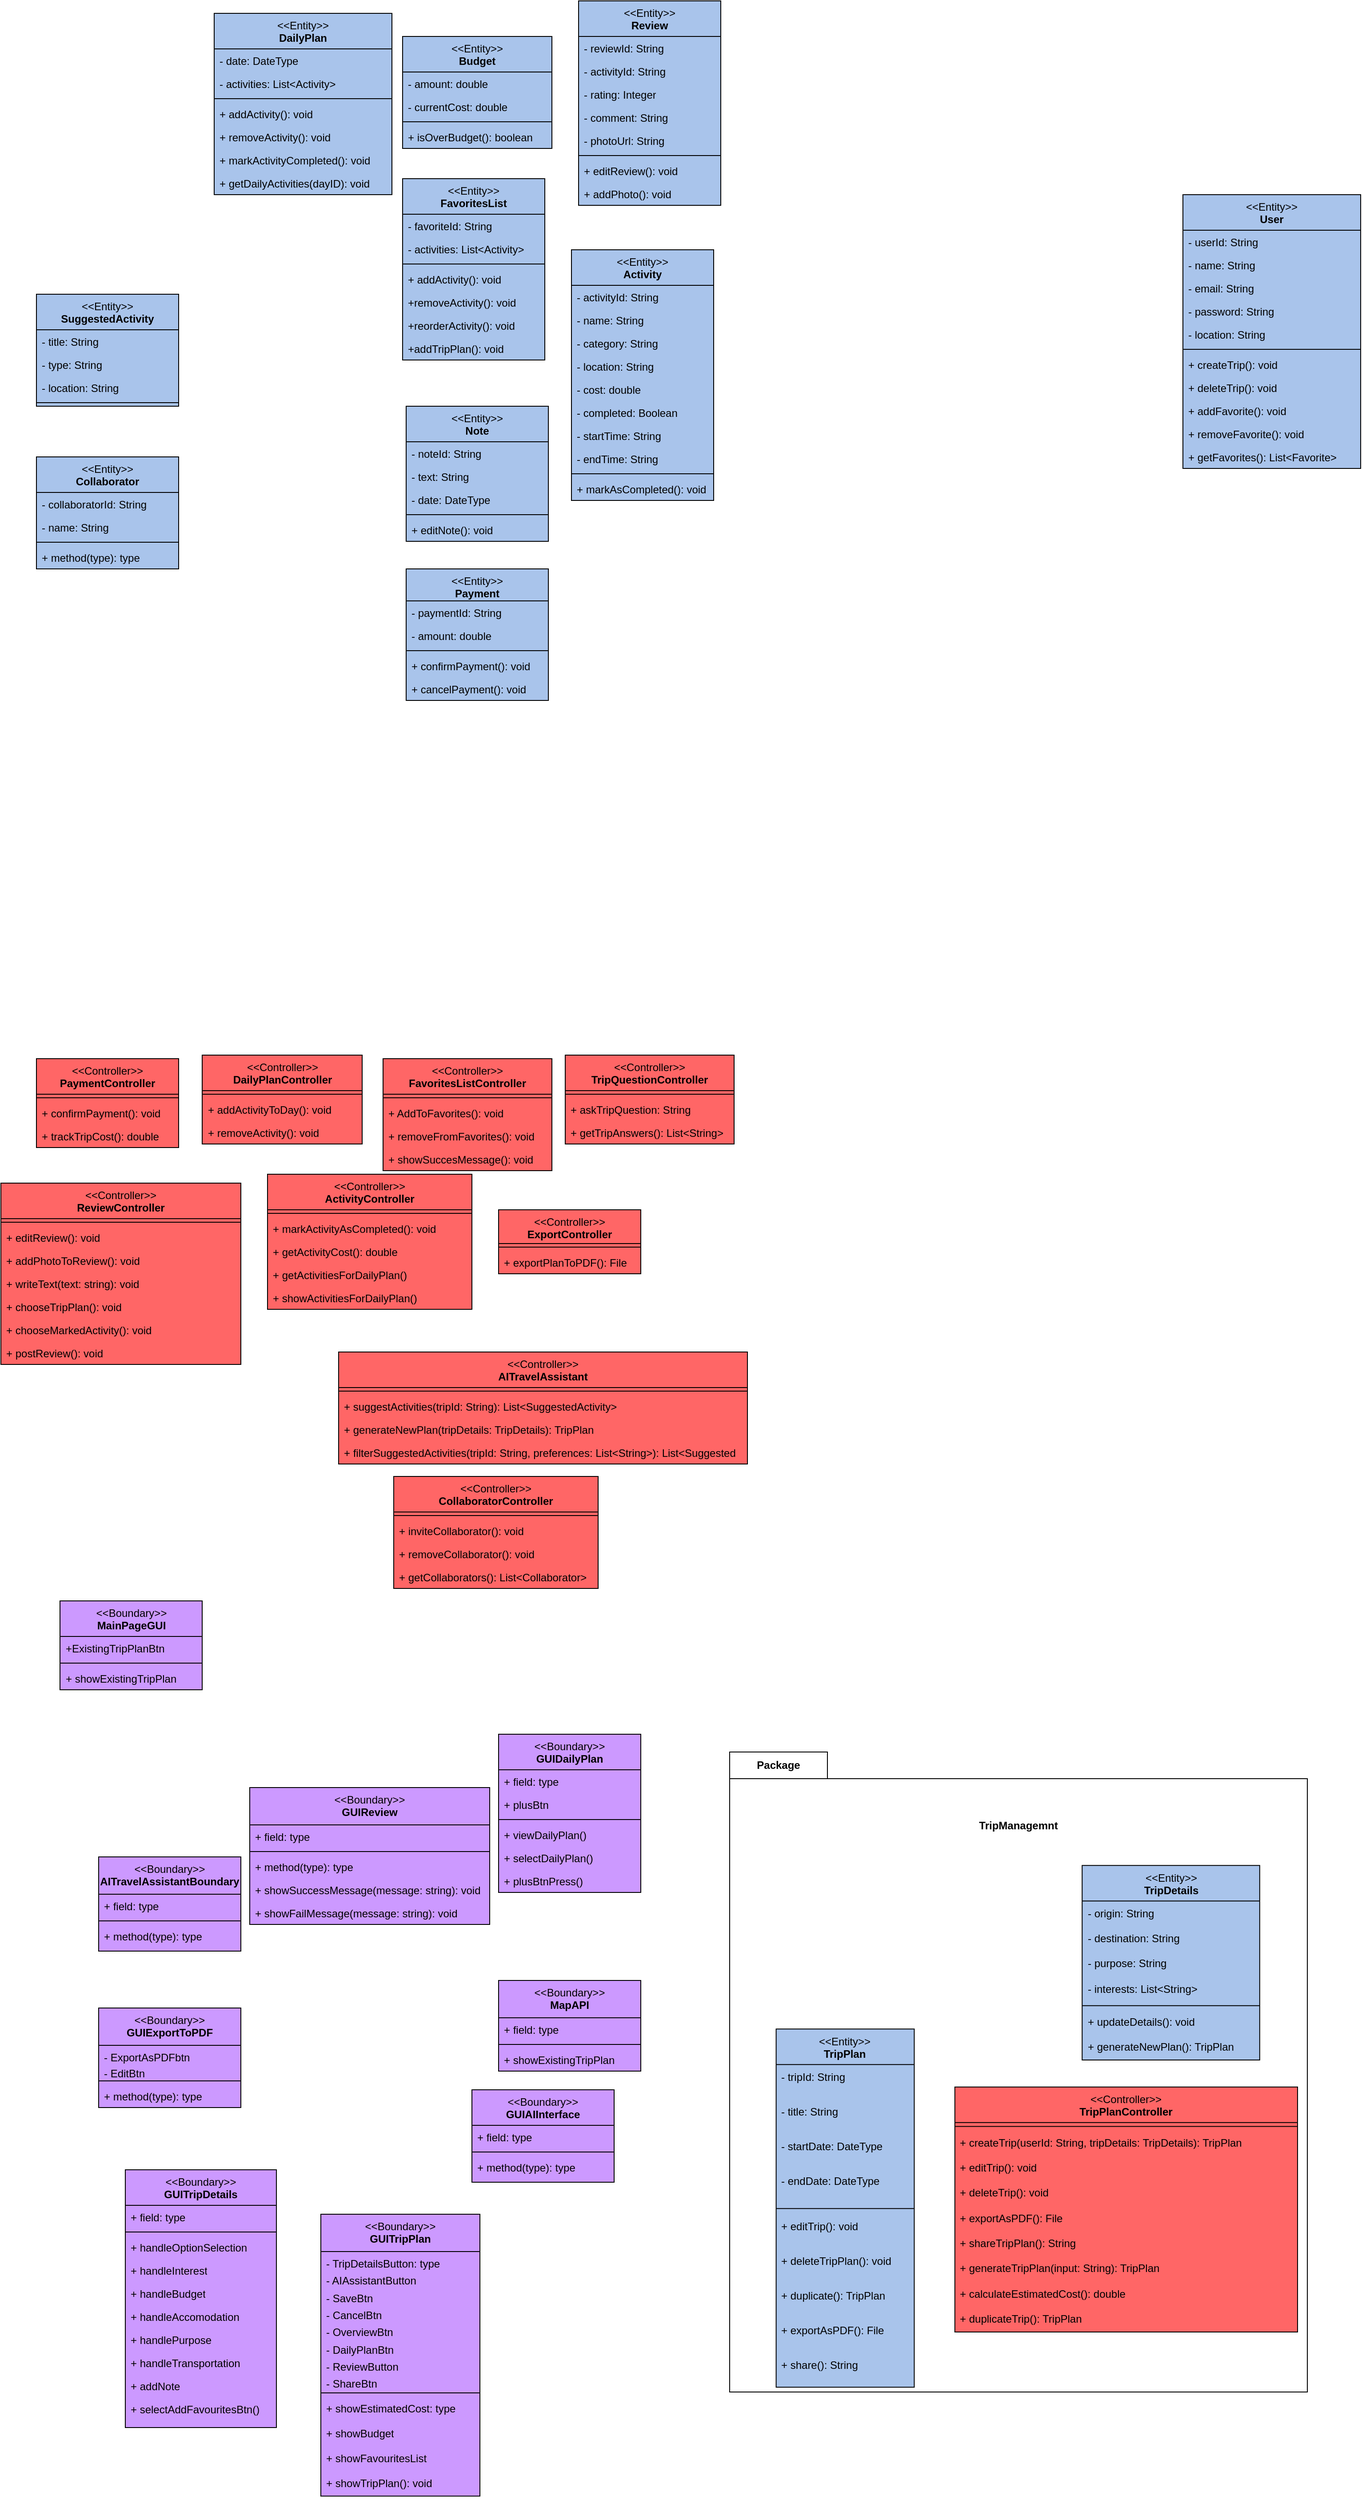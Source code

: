 <mxfile version="26.2.14" pages="8">
  <diagram name="Page-1" id="NIGz6C9oZynFuOEmoj2O">
    <mxGraphModel grid="1" page="1" gridSize="10" guides="1" tooltips="1" connect="1" arrows="1" fold="1" pageScale="1" pageWidth="827" pageHeight="1169" math="0" shadow="0">
      <root>
        <mxCell id="0" />
        <mxCell id="1" parent="0" />
        <mxCell id="DNBthyztvw6V_XdXJzlT-10" value="&lt;div&gt;&lt;span style=&quot;font-weight: normal;&quot;&gt;&amp;lt;&amp;lt;Entity&amp;gt;&amp;gt;&lt;/span&gt;&lt;/div&gt;Activity" style="swimlane;fontStyle=1;align=center;verticalAlign=top;childLayout=stackLayout;horizontal=1;startSize=40;horizontalStack=0;resizeParent=1;resizeParentMax=0;resizeLast=0;collapsible=1;marginBottom=0;whiteSpace=wrap;html=1;fillStyle=auto;strokeColor=default;swimlaneFillColor=#A9C4EB;fontFamily=Helvetica;fontSize=12;fontColor=default;fillColor=#A9C4EB;" vertex="1" parent="1">
          <mxGeometry x="-178" y="-880" width="160" height="282" as="geometry" />
        </mxCell>
        <mxCell id="DNBthyztvw6V_XdXJzlT-11" value="- activityId: String" style="text;align=left;verticalAlign=top;spacingLeft=4;spacingRight=4;overflow=hidden;rotatable=0;points=[[0,0.5],[1,0.5]];portConstraint=eastwest;whiteSpace=wrap;html=1;fillStyle=auto;fontFamily=Helvetica;fontSize=12;fontColor=default;fontStyle=0;horizontal=1;" vertex="1" parent="DNBthyztvw6V_XdXJzlT-10">
          <mxGeometry y="40" width="160" height="26" as="geometry" />
        </mxCell>
        <mxCell id="Y5tOx_WaJPldeDYwyFD7-35" value="- name: String&amp;nbsp;" style="text;align=left;verticalAlign=top;spacingLeft=4;spacingRight=4;overflow=hidden;rotatable=0;points=[[0,0.5],[1,0.5]];portConstraint=eastwest;whiteSpace=wrap;html=1;fillStyle=auto;fontFamily=Helvetica;fontSize=12;fontColor=default;fontStyle=0;horizontal=1;" vertex="1" parent="DNBthyztvw6V_XdXJzlT-10">
          <mxGeometry y="66" width="160" height="26" as="geometry" />
        </mxCell>
        <mxCell id="Y5tOx_WaJPldeDYwyFD7-78" value="- category: String&amp;nbsp;" style="text;align=left;verticalAlign=top;spacingLeft=4;spacingRight=4;overflow=hidden;rotatable=0;points=[[0,0.5],[1,0.5]];portConstraint=eastwest;whiteSpace=wrap;html=1;fillStyle=auto;fontFamily=Helvetica;fontSize=12;fontColor=default;fontStyle=0;horizontal=1;" vertex="1" parent="DNBthyztvw6V_XdXJzlT-10">
          <mxGeometry y="92" width="160" height="26" as="geometry" />
        </mxCell>
        <mxCell id="Y5tOx_WaJPldeDYwyFD7-34" value="- location: String" style="text;align=left;verticalAlign=top;spacingLeft=4;spacingRight=4;overflow=hidden;rotatable=0;points=[[0,0.5],[1,0.5]];portConstraint=eastwest;whiteSpace=wrap;html=1;fillStyle=auto;fontFamily=Helvetica;fontSize=12;fontColor=default;fontStyle=0;horizontal=1;" vertex="1" parent="DNBthyztvw6V_XdXJzlT-10">
          <mxGeometry y="118" width="160" height="26" as="geometry" />
        </mxCell>
        <mxCell id="Y5tOx_WaJPldeDYwyFD7-36" value="- cost: double" style="text;align=left;verticalAlign=top;spacingLeft=4;spacingRight=4;overflow=hidden;rotatable=0;points=[[0,0.5],[1,0.5]];portConstraint=eastwest;whiteSpace=wrap;html=1;fillStyle=auto;fontFamily=Helvetica;fontSize=12;fontColor=default;fontStyle=0;horizontal=1;" vertex="1" parent="DNBthyztvw6V_XdXJzlT-10">
          <mxGeometry y="144" width="160" height="26" as="geometry" />
        </mxCell>
        <mxCell id="Y5tOx_WaJPldeDYwyFD7-33" value="- completed: Boolean" style="text;align=left;verticalAlign=top;spacingLeft=4;spacingRight=4;overflow=hidden;rotatable=0;points=[[0,0.5],[1,0.5]];portConstraint=eastwest;whiteSpace=wrap;html=1;fillStyle=auto;fontFamily=Helvetica;fontSize=12;fontColor=default;fontStyle=0;horizontal=1;" vertex="1" parent="DNBthyztvw6V_XdXJzlT-10">
          <mxGeometry y="170" width="160" height="26" as="geometry" />
        </mxCell>
        <mxCell id="UByjCJG1oqXh4bwhSc1k-1" value="- startTime: String" style="text;align=left;verticalAlign=top;spacingLeft=4;spacingRight=4;overflow=hidden;rotatable=0;points=[[0,0.5],[1,0.5]];portConstraint=eastwest;whiteSpace=wrap;html=1;fillStyle=auto;fontFamily=Helvetica;fontSize=12;fontColor=default;fontStyle=0;horizontal=1;" vertex="1" parent="DNBthyztvw6V_XdXJzlT-10">
          <mxGeometry y="196" width="160" height="26" as="geometry" />
        </mxCell>
        <mxCell id="UByjCJG1oqXh4bwhSc1k-2" value="- endTime: String" style="text;align=left;verticalAlign=top;spacingLeft=4;spacingRight=4;overflow=hidden;rotatable=0;points=[[0,0.5],[1,0.5]];portConstraint=eastwest;whiteSpace=wrap;html=1;fillStyle=auto;fontFamily=Helvetica;fontSize=12;fontColor=default;fontStyle=0;horizontal=1;" vertex="1" parent="DNBthyztvw6V_XdXJzlT-10">
          <mxGeometry y="222" width="160" height="26" as="geometry" />
        </mxCell>
        <mxCell id="DNBthyztvw6V_XdXJzlT-12" value="" style="line;strokeWidth=1;align=center;verticalAlign=top;spacingTop=-1;spacingLeft=3;spacingRight=3;rotatable=0;labelPosition=right;points=[];portConstraint=eastwest;fillStyle=auto;strokeColor=default;swimlaneFillColor=#A9C4EB;fontFamily=Helvetica;fontSize=12;fontColor=default;fontStyle=1;horizontal=1;fillColor=#A9C4EB;" vertex="1" parent="DNBthyztvw6V_XdXJzlT-10">
          <mxGeometry y="248" width="160" height="8" as="geometry" />
        </mxCell>
        <mxCell id="DNBthyztvw6V_XdXJzlT-13" value="+ markAsCompleted(): void" style="text;align=left;verticalAlign=top;spacingLeft=4;spacingRight=4;overflow=hidden;rotatable=0;points=[[0,0.5],[1,0.5]];portConstraint=eastwest;whiteSpace=wrap;html=1;fillStyle=auto;fontFamily=Helvetica;fontSize=12;fontColor=default;fontStyle=0;horizontal=1;" vertex="1" parent="DNBthyztvw6V_XdXJzlT-10">
          <mxGeometry y="256" width="160" height="26" as="geometry" />
        </mxCell>
        <mxCell id="DNBthyztvw6V_XdXJzlT-14" value="&lt;div&gt;&lt;span style=&quot;font-weight: normal;&quot;&gt;&amp;lt;&amp;lt;Entity&amp;gt;&amp;gt;&lt;/span&gt;&lt;/div&gt;Review" style="swimlane;fontStyle=1;align=center;verticalAlign=top;childLayout=stackLayout;horizontal=1;startSize=40;horizontalStack=0;resizeParent=1;resizeParentMax=0;resizeLast=0;collapsible=1;marginBottom=0;whiteSpace=wrap;html=1;fillStyle=auto;strokeColor=default;swimlaneFillColor=#A9C4EB;fontFamily=Helvetica;fontSize=12;fontColor=default;fillColor=#A9C4EB;" vertex="1" parent="1">
          <mxGeometry x="-170" y="-1160" width="160" height="230" as="geometry" />
        </mxCell>
        <mxCell id="DNBthyztvw6V_XdXJzlT-15" value="- reviewId: String" style="text;align=left;verticalAlign=top;spacingLeft=4;spacingRight=4;overflow=hidden;rotatable=0;points=[[0,0.5],[1,0.5]];portConstraint=eastwest;whiteSpace=wrap;html=1;fillStyle=auto;fontFamily=Helvetica;fontSize=12;fontColor=default;fontStyle=0;horizontal=1;" vertex="1" parent="DNBthyztvw6V_XdXJzlT-14">
          <mxGeometry y="40" width="160" height="26" as="geometry" />
        </mxCell>
        <mxCell id="Y5tOx_WaJPldeDYwyFD7-63" value="- activityId: String" style="text;align=left;verticalAlign=top;spacingLeft=4;spacingRight=4;overflow=hidden;rotatable=0;points=[[0,0.5],[1,0.5]];portConstraint=eastwest;whiteSpace=wrap;html=1;fillStyle=auto;fontFamily=Helvetica;fontSize=12;fontColor=default;fontStyle=0;horizontal=1;" vertex="1" parent="DNBthyztvw6V_XdXJzlT-14">
          <mxGeometry y="66" width="160" height="26" as="geometry" />
        </mxCell>
        <mxCell id="Y5tOx_WaJPldeDYwyFD7-62" value="- rating: Integer" style="text;align=left;verticalAlign=top;spacingLeft=4;spacingRight=4;overflow=hidden;rotatable=0;points=[[0,0.5],[1,0.5]];portConstraint=eastwest;whiteSpace=wrap;html=1;fillStyle=auto;fontFamily=Helvetica;fontSize=12;fontColor=default;fontStyle=0;horizontal=1;" vertex="1" parent="DNBthyztvw6V_XdXJzlT-14">
          <mxGeometry y="92" width="160" height="26" as="geometry" />
        </mxCell>
        <mxCell id="Y5tOx_WaJPldeDYwyFD7-64" value="- comment: String" style="text;align=left;verticalAlign=top;spacingLeft=4;spacingRight=4;overflow=hidden;rotatable=0;points=[[0,0.5],[1,0.5]];portConstraint=eastwest;whiteSpace=wrap;html=1;fillStyle=auto;fontFamily=Helvetica;fontSize=12;fontColor=default;fontStyle=0;horizontal=1;" vertex="1" parent="DNBthyztvw6V_XdXJzlT-14">
          <mxGeometry y="118" width="160" height="26" as="geometry" />
        </mxCell>
        <mxCell id="Y5tOx_WaJPldeDYwyFD7-80" value="- photoUrl: String" style="text;align=left;verticalAlign=top;spacingLeft=4;spacingRight=4;overflow=hidden;rotatable=0;points=[[0,0.5],[1,0.5]];portConstraint=eastwest;whiteSpace=wrap;html=1;fillStyle=auto;fontFamily=Helvetica;fontSize=12;fontColor=default;fontStyle=0;horizontal=1;" vertex="1" parent="DNBthyztvw6V_XdXJzlT-14">
          <mxGeometry y="144" width="160" height="26" as="geometry" />
        </mxCell>
        <mxCell id="DNBthyztvw6V_XdXJzlT-16" value="" style="line;strokeWidth=1;align=center;verticalAlign=top;spacingTop=-1;spacingLeft=3;spacingRight=3;rotatable=0;labelPosition=right;points=[];portConstraint=eastwest;fillStyle=auto;strokeColor=default;swimlaneFillColor=#A9C4EB;fontFamily=Helvetica;fontSize=12;fontColor=default;fontStyle=1;horizontal=1;fillColor=#A9C4EB;" vertex="1" parent="DNBthyztvw6V_XdXJzlT-14">
          <mxGeometry y="170" width="160" height="8" as="geometry" />
        </mxCell>
        <mxCell id="DNBthyztvw6V_XdXJzlT-17" value="+ editReview(): void" style="text;align=left;verticalAlign=top;spacingLeft=4;spacingRight=4;overflow=hidden;rotatable=0;points=[[0,0.5],[1,0.5]];portConstraint=eastwest;whiteSpace=wrap;html=1;fillStyle=auto;fontFamily=Helvetica;fontSize=12;fontColor=default;fontStyle=0;horizontal=1;" vertex="1" parent="DNBthyztvw6V_XdXJzlT-14">
          <mxGeometry y="178" width="160" height="26" as="geometry" />
        </mxCell>
        <mxCell id="Y5tOx_WaJPldeDYwyFD7-65" value="+ addPhoto(): void" style="text;align=left;verticalAlign=top;spacingLeft=4;spacingRight=4;overflow=hidden;rotatable=0;points=[[0,0.5],[1,0.5]];portConstraint=eastwest;whiteSpace=wrap;html=1;fillStyle=auto;fontFamily=Helvetica;fontSize=12;fontColor=default;fontStyle=0;horizontal=1;" vertex="1" parent="DNBthyztvw6V_XdXJzlT-14">
          <mxGeometry y="204" width="160" height="26" as="geometry" />
        </mxCell>
        <mxCell id="HyScnQE1bItv2vZAopeT-1" value="&lt;div&gt;&lt;span style=&quot;font-weight: normal;&quot;&gt;&amp;lt;&amp;lt;Entity&amp;gt;&amp;gt;&lt;/span&gt;&lt;/div&gt;DailyPlan" style="swimlane;fontStyle=1;align=center;verticalAlign=top;childLayout=stackLayout;horizontal=1;startSize=40;horizontalStack=0;resizeParent=1;resizeParentMax=0;resizeLast=0;collapsible=1;marginBottom=0;whiteSpace=wrap;html=1;fillStyle=auto;swimlaneFillColor=#A9C4EB;strokeColor=default;fontFamily=Helvetica;fontSize=12;fontColor=default;fillColor=#A9C4EB;" vertex="1" parent="1">
          <mxGeometry x="-580" y="-1146" width="200" height="204" as="geometry" />
        </mxCell>
        <mxCell id="HyScnQE1bItv2vZAopeT-2" value="- date: DateType" style="text;align=left;verticalAlign=top;spacingLeft=4;spacingRight=4;overflow=hidden;rotatable=0;points=[[0,0.5],[1,0.5]];portConstraint=eastwest;whiteSpace=wrap;html=1;fillStyle=auto;swimlaneFillColor=default;fontFamily=Helvetica;fontSize=12;fontColor=default;fontStyle=0;horizontal=1;" vertex="1" parent="HyScnQE1bItv2vZAopeT-1">
          <mxGeometry y="40" width="200" height="26" as="geometry" />
        </mxCell>
        <mxCell id="Y5tOx_WaJPldeDYwyFD7-66" value="- activities: List&amp;lt;Activity&amp;gt;" style="text;align=left;verticalAlign=top;spacingLeft=4;spacingRight=4;overflow=hidden;rotatable=0;points=[[0,0.5],[1,0.5]];portConstraint=eastwest;whiteSpace=wrap;html=1;fillStyle=auto;swimlaneFillColor=default;fontFamily=Helvetica;fontSize=12;fontColor=default;fontStyle=0;horizontal=1;" vertex="1" parent="HyScnQE1bItv2vZAopeT-1">
          <mxGeometry y="66" width="200" height="26" as="geometry" />
        </mxCell>
        <mxCell id="HyScnQE1bItv2vZAopeT-3" value="" style="line;strokeWidth=1;align=center;verticalAlign=top;spacingTop=-1;spacingLeft=3;spacingRight=3;rotatable=0;labelPosition=right;points=[];portConstraint=eastwest;fillStyle=auto;swimlaneFillColor=#A9C4EB;strokeColor=default;fontFamily=Helvetica;fontSize=12;fontColor=default;fontStyle=1;horizontal=1;fillColor=#A9C4EB;" vertex="1" parent="HyScnQE1bItv2vZAopeT-1">
          <mxGeometry y="92" width="200" height="8" as="geometry" />
        </mxCell>
        <mxCell id="HyScnQE1bItv2vZAopeT-4" value="+ addActivity(): void" style="text;align=left;verticalAlign=top;spacingLeft=4;spacingRight=4;overflow=hidden;rotatable=0;points=[[0,0.5],[1,0.5]];portConstraint=eastwest;whiteSpace=wrap;html=1;fillStyle=auto;swimlaneFillColor=default;fontFamily=Helvetica;fontSize=12;fontColor=default;fontStyle=0;horizontal=1;" vertex="1" parent="HyScnQE1bItv2vZAopeT-1">
          <mxGeometry y="100" width="200" height="26" as="geometry" />
        </mxCell>
        <mxCell id="Y5tOx_WaJPldeDYwyFD7-68" value="+ removeActivity(): void" style="text;align=left;verticalAlign=top;spacingLeft=4;spacingRight=4;overflow=hidden;rotatable=0;points=[[0,0.5],[1,0.5]];portConstraint=eastwest;whiteSpace=wrap;html=1;fillStyle=auto;swimlaneFillColor=default;fontFamily=Helvetica;fontSize=12;fontColor=default;fontStyle=0;horizontal=1;" vertex="1" parent="HyScnQE1bItv2vZAopeT-1">
          <mxGeometry y="126" width="200" height="26" as="geometry" />
        </mxCell>
        <mxCell id="Y5tOx_WaJPldeDYwyFD7-69" value="+ markActivityCompleted(): void" style="text;align=left;verticalAlign=top;spacingLeft=4;spacingRight=4;overflow=hidden;rotatable=0;points=[[0,0.5],[1,0.5]];portConstraint=eastwest;whiteSpace=wrap;html=1;fillStyle=auto;swimlaneFillColor=default;fontFamily=Helvetica;fontSize=12;fontColor=default;fontStyle=0;horizontal=1;" vertex="1" parent="HyScnQE1bItv2vZAopeT-1">
          <mxGeometry y="152" width="200" height="26" as="geometry" />
        </mxCell>
        <mxCell id="m8tZAB1VWkYUMUOHsOMA-1" value="+ getDailyActivities(dayID): void" style="text;align=left;verticalAlign=top;spacingLeft=4;spacingRight=4;overflow=hidden;rotatable=0;points=[[0,0.5],[1,0.5]];portConstraint=eastwest;whiteSpace=wrap;html=1;fillStyle=auto;swimlaneFillColor=default;fontFamily=Helvetica;fontSize=12;fontColor=default;fontStyle=0;horizontal=1;" vertex="1" parent="HyScnQE1bItv2vZAopeT-1">
          <mxGeometry y="178" width="200" height="26" as="geometry" />
        </mxCell>
        <mxCell id="HyScnQE1bItv2vZAopeT-5" value="&lt;div&gt;&lt;span style=&quot;font-weight: normal;&quot;&gt;&amp;lt;&amp;lt;Entity&amp;gt;&amp;gt;&lt;/span&gt;&lt;/div&gt;FavoritesList" style="swimlane;fontStyle=1;align=center;verticalAlign=top;childLayout=stackLayout;horizontal=1;startSize=40;horizontalStack=0;resizeParent=1;resizeParentMax=0;resizeLast=0;collapsible=1;marginBottom=0;whiteSpace=wrap;html=1;fillStyle=auto;strokeColor=default;swimlaneFillColor=#A9C4EB;fontFamily=Helvetica;fontSize=12;fontColor=default;fillColor=#A9C4EB;" vertex="1" parent="1">
          <mxGeometry x="-368" y="-960" width="160" height="204" as="geometry" />
        </mxCell>
        <mxCell id="HyScnQE1bItv2vZAopeT-6" value="- favoriteId: String&amp;nbsp;" style="text;align=left;verticalAlign=top;spacingLeft=4;spacingRight=4;overflow=hidden;rotatable=0;points=[[0,0.5],[1,0.5]];portConstraint=eastwest;whiteSpace=wrap;html=1;fillStyle=auto;fontFamily=Helvetica;fontSize=12;fontColor=default;fontStyle=0;horizontal=1;" vertex="1" parent="HyScnQE1bItv2vZAopeT-5">
          <mxGeometry y="40" width="160" height="26" as="geometry" />
        </mxCell>
        <mxCell id="Y5tOx_WaJPldeDYwyFD7-79" value="- activities: List&amp;lt;Activity&amp;gt;" style="text;align=left;verticalAlign=top;spacingLeft=4;spacingRight=4;overflow=hidden;rotatable=0;points=[[0,0.5],[1,0.5]];portConstraint=eastwest;whiteSpace=wrap;html=1;fillStyle=auto;fontFamily=Helvetica;fontSize=12;fontColor=default;fontStyle=0;horizontal=1;" vertex="1" parent="HyScnQE1bItv2vZAopeT-5">
          <mxGeometry y="66" width="160" height="26" as="geometry" />
        </mxCell>
        <mxCell id="HyScnQE1bItv2vZAopeT-7" value="" style="line;strokeWidth=1;align=center;verticalAlign=top;spacingTop=-1;spacingLeft=3;spacingRight=3;rotatable=0;labelPosition=right;points=[];portConstraint=eastwest;fillStyle=auto;strokeColor=default;swimlaneFillColor=#A9C4EB;fontFamily=Helvetica;fontSize=12;fontColor=default;fontStyle=1;horizontal=1;fillColor=#A9C4EB;" vertex="1" parent="HyScnQE1bItv2vZAopeT-5">
          <mxGeometry y="92" width="160" height="8" as="geometry" />
        </mxCell>
        <mxCell id="HyScnQE1bItv2vZAopeT-8" value="+ addActivity(): void" style="text;align=left;verticalAlign=top;spacingLeft=4;spacingRight=4;overflow=hidden;rotatable=0;points=[[0,0.5],[1,0.5]];portConstraint=eastwest;whiteSpace=wrap;html=1;fillStyle=auto;fontFamily=Helvetica;fontSize=12;fontColor=default;fontStyle=0;horizontal=1;" vertex="1" parent="HyScnQE1bItv2vZAopeT-5">
          <mxGeometry y="100" width="160" height="26" as="geometry" />
        </mxCell>
        <mxCell id="Y5tOx_WaJPldeDYwyFD7-37" value="+removeActivity(): void" style="text;align=left;verticalAlign=top;spacingLeft=4;spacingRight=4;overflow=hidden;rotatable=0;points=[[0,0.5],[1,0.5]];portConstraint=eastwest;whiteSpace=wrap;html=1;fillStyle=auto;fontFamily=Helvetica;fontSize=12;fontColor=default;fontStyle=0;horizontal=1;" vertex="1" parent="HyScnQE1bItv2vZAopeT-5">
          <mxGeometry y="126" width="160" height="26" as="geometry" />
        </mxCell>
        <mxCell id="Y5tOx_WaJPldeDYwyFD7-38" value="+reorderActivity(): void" style="text;align=left;verticalAlign=top;spacingLeft=4;spacingRight=4;overflow=hidden;rotatable=0;points=[[0,0.5],[1,0.5]];portConstraint=eastwest;whiteSpace=wrap;html=1;fillStyle=auto;fontFamily=Helvetica;fontSize=12;fontColor=default;fontStyle=0;horizontal=1;" vertex="1" parent="HyScnQE1bItv2vZAopeT-5">
          <mxGeometry y="152" width="160" height="26" as="geometry" />
        </mxCell>
        <mxCell id="AYa5GGlcepskW8Q5wkgc-1" value="+addTripPlan(): void" style="text;align=left;verticalAlign=top;spacingLeft=4;spacingRight=4;overflow=hidden;rotatable=0;points=[[0,0.5],[1,0.5]];portConstraint=eastwest;whiteSpace=wrap;html=1;fillStyle=auto;fontFamily=Helvetica;fontSize=12;fontColor=default;fontStyle=0;horizontal=1;" vertex="1" parent="HyScnQE1bItv2vZAopeT-5">
          <mxGeometry y="178" width="160" height="26" as="geometry" />
        </mxCell>
        <mxCell id="HyScnQE1bItv2vZAopeT-9" value="&lt;div&gt;&lt;span style=&quot;font-weight: normal;&quot;&gt;&amp;lt;&amp;lt;Entity&amp;gt;&amp;gt;&lt;/span&gt;&lt;/div&gt;Note" style="swimlane;fontStyle=1;align=center;verticalAlign=top;childLayout=stackLayout;horizontal=1;startSize=40;horizontalStack=0;resizeParent=1;resizeParentMax=0;resizeLast=0;collapsible=1;marginBottom=0;whiteSpace=wrap;html=1;fillStyle=auto;strokeColor=default;swimlaneFillColor=#A9C4EB;fontFamily=Helvetica;fontSize=12;fontColor=default;fillColor=#A9C4EB;" vertex="1" parent="1">
          <mxGeometry x="-364" y="-704" width="160" height="152" as="geometry" />
        </mxCell>
        <mxCell id="HyScnQE1bItv2vZAopeT-10" value="- noteId: String" style="text;align=left;verticalAlign=top;spacingLeft=4;spacingRight=4;overflow=hidden;rotatable=0;points=[[0,0.5],[1,0.5]];portConstraint=eastwest;whiteSpace=wrap;html=1;fillStyle=auto;fontFamily=Helvetica;fontSize=12;fontColor=default;fontStyle=0;horizontal=1;" vertex="1" parent="HyScnQE1bItv2vZAopeT-9">
          <mxGeometry y="40" width="160" height="26" as="geometry" />
        </mxCell>
        <mxCell id="Y5tOx_WaJPldeDYwyFD7-60" value="- text: String" style="text;align=left;verticalAlign=top;spacingLeft=4;spacingRight=4;overflow=hidden;rotatable=0;points=[[0,0.5],[1,0.5]];portConstraint=eastwest;whiteSpace=wrap;html=1;fillStyle=auto;fontFamily=Helvetica;fontSize=12;fontColor=default;fontStyle=0;horizontal=1;" vertex="1" parent="HyScnQE1bItv2vZAopeT-9">
          <mxGeometry y="66" width="160" height="26" as="geometry" />
        </mxCell>
        <mxCell id="Y5tOx_WaJPldeDYwyFD7-61" value="- date: DateType" style="text;align=left;verticalAlign=top;spacingLeft=4;spacingRight=4;overflow=hidden;rotatable=0;points=[[0,0.5],[1,0.5]];portConstraint=eastwest;whiteSpace=wrap;html=1;fillStyle=auto;fontFamily=Helvetica;fontSize=12;fontColor=default;fontStyle=0;horizontal=1;" vertex="1" parent="HyScnQE1bItv2vZAopeT-9">
          <mxGeometry y="92" width="160" height="26" as="geometry" />
        </mxCell>
        <mxCell id="HyScnQE1bItv2vZAopeT-11" value="" style="line;strokeWidth=1;align=center;verticalAlign=top;spacingTop=-1;spacingLeft=3;spacingRight=3;rotatable=0;labelPosition=right;points=[];portConstraint=eastwest;fillStyle=auto;strokeColor=default;swimlaneFillColor=#A9C4EB;fontFamily=Helvetica;fontSize=12;fontColor=default;fontStyle=1;horizontal=1;fillColor=#A9C4EB;" vertex="1" parent="HyScnQE1bItv2vZAopeT-9">
          <mxGeometry y="118" width="160" height="8" as="geometry" />
        </mxCell>
        <mxCell id="HyScnQE1bItv2vZAopeT-12" value="+ editNote(): void" style="text;align=left;verticalAlign=top;spacingLeft=4;spacingRight=4;overflow=hidden;rotatable=0;points=[[0,0.5],[1,0.5]];portConstraint=eastwest;whiteSpace=wrap;html=1;fillStyle=auto;fontFamily=Helvetica;fontSize=12;fontColor=default;fontStyle=0;horizontal=1;" vertex="1" parent="HyScnQE1bItv2vZAopeT-9">
          <mxGeometry y="126" width="160" height="26" as="geometry" />
        </mxCell>
        <mxCell id="HyScnQE1bItv2vZAopeT-17" value="&lt;div&gt;&lt;span style=&quot;font-weight: normal;&quot;&gt;&amp;lt;&amp;lt;Entity&amp;gt;&amp;gt;&lt;/span&gt;&lt;/div&gt;User" style="swimlane;fontStyle=1;align=center;verticalAlign=top;childLayout=stackLayout;horizontal=1;startSize=40;horizontalStack=0;resizeParent=1;resizeParentMax=0;resizeLast=0;collapsible=1;marginBottom=0;whiteSpace=wrap;html=1;fillStyle=auto;fillColor=#A9C4EB;swimlaneFillColor=#A9C4EB;" vertex="1" parent="1">
          <mxGeometry x="510" y="-942" width="200" height="308" as="geometry" />
        </mxCell>
        <mxCell id="HyScnQE1bItv2vZAopeT-18" value="- userId: String&lt;div&gt;&lt;br&gt;&lt;/div&gt;" style="text;align=left;verticalAlign=top;spacingLeft=4;spacingRight=4;overflow=hidden;rotatable=0;points=[[0,0.5],[1,0.5]];portConstraint=eastwest;whiteSpace=wrap;html=1;fillStyle=auto;fillColor=none;" vertex="1" parent="HyScnQE1bItv2vZAopeT-17">
          <mxGeometry y="40" width="200" height="26" as="geometry" />
        </mxCell>
        <mxCell id="Y5tOx_WaJPldeDYwyFD7-27" value="- name: String" style="text;align=left;verticalAlign=top;spacingLeft=4;spacingRight=4;overflow=hidden;rotatable=0;points=[[0,0.5],[1,0.5]];portConstraint=eastwest;whiteSpace=wrap;html=1;fillStyle=auto;fillColor=none;" vertex="1" parent="HyScnQE1bItv2vZAopeT-17">
          <mxGeometry y="66" width="200" height="26" as="geometry" />
        </mxCell>
        <mxCell id="Y5tOx_WaJPldeDYwyFD7-28" value="- email: String" style="text;align=left;verticalAlign=top;spacingLeft=4;spacingRight=4;overflow=hidden;rotatable=0;points=[[0,0.5],[1,0.5]];portConstraint=eastwest;whiteSpace=wrap;html=1;fillStyle=auto;fillColor=none;" vertex="1" parent="HyScnQE1bItv2vZAopeT-17">
          <mxGeometry y="92" width="200" height="26" as="geometry" />
        </mxCell>
        <mxCell id="Y5tOx_WaJPldeDYwyFD7-72" value="- password: String" style="text;align=left;verticalAlign=top;spacingLeft=4;spacingRight=4;overflow=hidden;rotatable=0;points=[[0,0.5],[1,0.5]];portConstraint=eastwest;whiteSpace=wrap;html=1;fillStyle=auto;fillColor=none;" vertex="1" parent="HyScnQE1bItv2vZAopeT-17">
          <mxGeometry y="118" width="200" height="26" as="geometry" />
        </mxCell>
        <mxCell id="Y5tOx_WaJPldeDYwyFD7-74" value="- location: String" style="text;align=left;verticalAlign=top;spacingLeft=4;spacingRight=4;overflow=hidden;rotatable=0;points=[[0,0.5],[1,0.5]];portConstraint=eastwest;whiteSpace=wrap;html=1;fillStyle=auto;fillColor=none;" vertex="1" parent="HyScnQE1bItv2vZAopeT-17">
          <mxGeometry y="144" width="200" height="26" as="geometry" />
        </mxCell>
        <mxCell id="HyScnQE1bItv2vZAopeT-19" value="" style="line;strokeWidth=1;align=left;verticalAlign=middle;spacingTop=-1;spacingLeft=3;spacingRight=3;rotatable=0;labelPosition=right;points=[];portConstraint=eastwest;fillStyle=auto;" vertex="1" parent="HyScnQE1bItv2vZAopeT-17">
          <mxGeometry y="170" width="200" height="8" as="geometry" />
        </mxCell>
        <mxCell id="HyScnQE1bItv2vZAopeT-20" value="+ createTrip(): void" style="text;align=left;verticalAlign=top;spacingLeft=4;spacingRight=4;overflow=hidden;rotatable=0;points=[[0,0.5],[1,0.5]];portConstraint=eastwest;whiteSpace=wrap;html=1;fillStyle=auto;fillColor=none;" vertex="1" parent="HyScnQE1bItv2vZAopeT-17">
          <mxGeometry y="178" width="200" height="26" as="geometry" />
        </mxCell>
        <mxCell id="Y5tOx_WaJPldeDYwyFD7-75" value="+ deleteTrip(): void" style="text;align=left;verticalAlign=top;spacingLeft=4;spacingRight=4;overflow=hidden;rotatable=0;points=[[0,0.5],[1,0.5]];portConstraint=eastwest;whiteSpace=wrap;html=1;fillStyle=auto;fillColor=none;" vertex="1" parent="HyScnQE1bItv2vZAopeT-17">
          <mxGeometry y="204" width="200" height="26" as="geometry" />
        </mxCell>
        <mxCell id="Y5tOx_WaJPldeDYwyFD7-112" value="+ addFavorite(): void" style="text;align=left;verticalAlign=top;spacingLeft=4;spacingRight=4;overflow=hidden;rotatable=0;points=[[0,0.5],[1,0.5]];portConstraint=eastwest;whiteSpace=wrap;html=1;fillStyle=auto;fillColor=none;" vertex="1" parent="HyScnQE1bItv2vZAopeT-17">
          <mxGeometry y="230" width="200" height="26" as="geometry" />
        </mxCell>
        <mxCell id="Y5tOx_WaJPldeDYwyFD7-111" value="+ removeFavorite(): void" style="text;align=left;verticalAlign=top;spacingLeft=4;spacingRight=4;overflow=hidden;rotatable=0;points=[[0,0.5],[1,0.5]];portConstraint=eastwest;whiteSpace=wrap;html=1;fillStyle=auto;fillColor=none;" vertex="1" parent="HyScnQE1bItv2vZAopeT-17">
          <mxGeometry y="256" width="200" height="26" as="geometry" />
        </mxCell>
        <mxCell id="Y5tOx_WaJPldeDYwyFD7-113" value="+ getFavorites(): List&amp;lt;Favorite&amp;gt;" style="text;align=left;verticalAlign=top;spacingLeft=4;spacingRight=4;overflow=hidden;rotatable=0;points=[[0,0.5],[1,0.5]];portConstraint=eastwest;whiteSpace=wrap;html=1;fillStyle=auto;fillColor=none;" vertex="1" parent="HyScnQE1bItv2vZAopeT-17">
          <mxGeometry y="282" width="200" height="26" as="geometry" />
        </mxCell>
        <mxCell id="HyScnQE1bItv2vZAopeT-21" value="&lt;div&gt;&lt;span style=&quot;font-weight: normal;&quot;&gt;&amp;lt;&amp;lt;Entity&amp;gt;&amp;gt;&lt;/span&gt;&lt;/div&gt;Collaborator" style="swimlane;fontStyle=1;align=center;verticalAlign=top;childLayout=stackLayout;horizontal=1;startSize=40;horizontalStack=0;resizeParent=1;resizeParentMax=0;resizeLast=0;collapsible=1;marginBottom=0;whiteSpace=wrap;html=1;fillStyle=auto;strokeColor=default;swimlaneFillColor=#A9C4EB;fontFamily=Helvetica;fontSize=12;fontColor=default;fillColor=#A9C4EB;" vertex="1" parent="1">
          <mxGeometry x="-780" y="-647" width="160" height="126" as="geometry" />
        </mxCell>
        <mxCell id="HyScnQE1bItv2vZAopeT-22" value="- collaboratorId: String" style="text;align=left;verticalAlign=top;spacingLeft=4;spacingRight=4;overflow=hidden;rotatable=0;points=[[0,0.5],[1,0.5]];portConstraint=eastwest;whiteSpace=wrap;html=1;fillStyle=auto;fontFamily=Helvetica;fontSize=12;fontColor=default;fontStyle=0;horizontal=1;" vertex="1" parent="HyScnQE1bItv2vZAopeT-21">
          <mxGeometry y="40" width="160" height="26" as="geometry" />
        </mxCell>
        <mxCell id="Y5tOx_WaJPldeDYwyFD7-59" value="- name: String" style="text;align=left;verticalAlign=top;spacingLeft=4;spacingRight=4;overflow=hidden;rotatable=0;points=[[0,0.5],[1,0.5]];portConstraint=eastwest;whiteSpace=wrap;html=1;fillStyle=auto;fontFamily=Helvetica;fontSize=12;fontColor=default;fontStyle=0;horizontal=1;" vertex="1" parent="HyScnQE1bItv2vZAopeT-21">
          <mxGeometry y="66" width="160" height="26" as="geometry" />
        </mxCell>
        <mxCell id="HyScnQE1bItv2vZAopeT-23" value="" style="line;strokeWidth=1;align=center;verticalAlign=top;spacingTop=-1;spacingLeft=3;spacingRight=3;rotatable=0;labelPosition=right;points=[];portConstraint=eastwest;fillStyle=auto;strokeColor=default;swimlaneFillColor=#A9C4EB;fontFamily=Helvetica;fontSize=12;fontColor=default;fontStyle=1;horizontal=1;fillColor=#A9C4EB;" vertex="1" parent="HyScnQE1bItv2vZAopeT-21">
          <mxGeometry y="92" width="160" height="8" as="geometry" />
        </mxCell>
        <mxCell id="HyScnQE1bItv2vZAopeT-24" value="+ method(type): type" style="text;align=left;verticalAlign=top;spacingLeft=4;spacingRight=4;overflow=hidden;rotatable=0;points=[[0,0.5],[1,0.5]];portConstraint=eastwest;whiteSpace=wrap;html=1;fillStyle=auto;fontFamily=Helvetica;fontSize=12;fontColor=default;fontStyle=0;horizontal=1;" vertex="1" parent="HyScnQE1bItv2vZAopeT-21">
          <mxGeometry y="100" width="160" height="26" as="geometry" />
        </mxCell>
        <mxCell id="7zLJ9RhcDVwp6QvKNXA0-1" value="&lt;div&gt;&lt;span style=&quot;font-weight: normal;&quot;&gt;&amp;lt;&amp;lt;Entity&amp;gt;&amp;gt;&lt;/span&gt;&lt;/div&gt;SuggestedActivity" style="swimlane;fontStyle=1;align=center;verticalAlign=top;childLayout=stackLayout;horizontal=1;startSize=40;horizontalStack=0;resizeParent=1;resizeParentMax=0;resizeLast=0;collapsible=1;marginBottom=0;whiteSpace=wrap;html=1;fillStyle=auto;strokeColor=default;swimlaneFillColor=#A9C4EB;fontFamily=Helvetica;fontSize=12;fontColor=default;fillColor=#A9C4EB;" vertex="1" parent="1">
          <mxGeometry x="-780" y="-830" width="160" height="126" as="geometry" />
        </mxCell>
        <mxCell id="7zLJ9RhcDVwp6QvKNXA0-2" value="- title: String" style="text;align=left;verticalAlign=top;spacingLeft=4;spacingRight=4;overflow=hidden;rotatable=0;points=[[0,0.5],[1,0.5]];portConstraint=eastwest;whiteSpace=wrap;html=1;fillStyle=auto;fontFamily=Helvetica;fontSize=12;fontColor=default;fontStyle=0;horizontal=1;" vertex="1" parent="7zLJ9RhcDVwp6QvKNXA0-1">
          <mxGeometry y="40" width="160" height="26" as="geometry" />
        </mxCell>
        <mxCell id="Y5tOx_WaJPldeDYwyFD7-57" value="- type: String" style="text;align=left;verticalAlign=top;spacingLeft=4;spacingRight=4;overflow=hidden;rotatable=0;points=[[0,0.5],[1,0.5]];portConstraint=eastwest;whiteSpace=wrap;html=1;fillStyle=auto;fontFamily=Helvetica;fontSize=12;fontColor=default;fontStyle=0;horizontal=1;" vertex="1" parent="7zLJ9RhcDVwp6QvKNXA0-1">
          <mxGeometry y="66" width="160" height="26" as="geometry" />
        </mxCell>
        <mxCell id="Y5tOx_WaJPldeDYwyFD7-58" value="- location: String" style="text;align=left;verticalAlign=top;spacingLeft=4;spacingRight=4;overflow=hidden;rotatable=0;points=[[0,0.5],[1,0.5]];portConstraint=eastwest;whiteSpace=wrap;html=1;fillStyle=auto;fontFamily=Helvetica;fontSize=12;fontColor=default;fontStyle=0;horizontal=1;" vertex="1" parent="7zLJ9RhcDVwp6QvKNXA0-1">
          <mxGeometry y="92" width="160" height="26" as="geometry" />
        </mxCell>
        <mxCell id="7zLJ9RhcDVwp6QvKNXA0-3" value="" style="line;strokeWidth=1;align=center;verticalAlign=top;spacingTop=-1;spacingLeft=3;spacingRight=3;rotatable=0;labelPosition=right;points=[];portConstraint=eastwest;fillStyle=auto;strokeColor=default;swimlaneFillColor=#A9C4EB;fontFamily=Helvetica;fontSize=12;fontColor=default;fontStyle=1;horizontal=1;fillColor=#A9C4EB;" vertex="1" parent="7zLJ9RhcDVwp6QvKNXA0-1">
          <mxGeometry y="118" width="160" height="8" as="geometry" />
        </mxCell>
        <mxCell id="JIJAcM8EPp60LcKcW2QH-5" value="&lt;div&gt;&lt;span style=&quot;font-weight: normal;&quot;&gt;&amp;lt;&amp;lt;Controller&amp;gt;&amp;gt;&lt;/span&gt;&lt;/div&gt;ReviewController" style="swimlane;fontStyle=1;align=center;verticalAlign=top;childLayout=stackLayout;horizontal=1;startSize=40;horizontalStack=0;resizeParent=1;resizeParentMax=0;resizeLast=0;collapsible=1;marginBottom=0;whiteSpace=wrap;html=1;strokeColor=default;swimlaneFillColor=#FF6666;fontFamily=Helvetica;fontSize=12;fontColor=default;fillColor=#FF6666;" vertex="1" parent="1">
          <mxGeometry x="-820" y="170" width="270" height="204" as="geometry" />
        </mxCell>
        <mxCell id="JIJAcM8EPp60LcKcW2QH-7" value="" style="line;strokeWidth=1;fillColor=#FF6666;align=center;verticalAlign=top;spacingTop=-1;spacingLeft=3;spacingRight=3;rotatable=0;labelPosition=right;points=[];portConstraint=eastwest;strokeColor=default;swimlaneFillColor=#FF6666;fontFamily=Helvetica;fontSize=12;fontColor=default;fontStyle=1;horizontal=1;" vertex="1" parent="JIJAcM8EPp60LcKcW2QH-5">
          <mxGeometry y="40" width="270" height="8" as="geometry" />
        </mxCell>
        <mxCell id="Y5tOx_WaJPldeDYwyFD7-119" value="+ editReview(): void" style="text;strokeColor=none;fillColor=none;align=left;verticalAlign=top;spacingLeft=4;spacingRight=4;overflow=hidden;rotatable=0;points=[[0,0.5],[1,0.5]];portConstraint=eastwest;whiteSpace=wrap;html=1;fontFamily=Helvetica;fontSize=12;fontColor=default;fontStyle=0;horizontal=1;" vertex="1" parent="JIJAcM8EPp60LcKcW2QH-5">
          <mxGeometry y="48" width="270" height="26" as="geometry" />
        </mxCell>
        <mxCell id="Y5tOx_WaJPldeDYwyFD7-121" value="+ addPhotoToReview(): void" style="text;strokeColor=none;fillColor=none;align=left;verticalAlign=top;spacingLeft=4;spacingRight=4;overflow=hidden;rotatable=0;points=[[0,0.5],[1,0.5]];portConstraint=eastwest;whiteSpace=wrap;html=1;fontFamily=Helvetica;fontSize=12;fontColor=default;fontStyle=0;horizontal=1;" vertex="1" parent="JIJAcM8EPp60LcKcW2QH-5">
          <mxGeometry y="74" width="270" height="26" as="geometry" />
        </mxCell>
        <mxCell id="X19SyPu794rZfrE8zQRn-1" value="+ writeText(text: string): void" style="text;strokeColor=none;fillColor=none;align=left;verticalAlign=top;spacingLeft=4;spacingRight=4;overflow=hidden;rotatable=0;points=[[0,0.5],[1,0.5]];portConstraint=eastwest;whiteSpace=wrap;html=1;fontFamily=Helvetica;fontSize=12;fontColor=default;fontStyle=0;horizontal=1;" vertex="1" parent="JIJAcM8EPp60LcKcW2QH-5">
          <mxGeometry y="100" width="270" height="26" as="geometry" />
        </mxCell>
        <mxCell id="X19SyPu794rZfrE8zQRn-3" value="+ chooseTripPlan(): void" style="text;strokeColor=none;fillColor=none;align=left;verticalAlign=top;spacingLeft=4;spacingRight=4;overflow=hidden;rotatable=0;points=[[0,0.5],[1,0.5]];portConstraint=eastwest;whiteSpace=wrap;html=1;fontFamily=Helvetica;fontSize=12;fontColor=default;fontStyle=0;horizontal=1;" vertex="1" parent="JIJAcM8EPp60LcKcW2QH-5">
          <mxGeometry y="126" width="270" height="26" as="geometry" />
        </mxCell>
        <mxCell id="X19SyPu794rZfrE8zQRn-4" value="+ chooseMarkedActivity(): void" style="text;strokeColor=none;fillColor=none;align=left;verticalAlign=top;spacingLeft=4;spacingRight=4;overflow=hidden;rotatable=0;points=[[0,0.5],[1,0.5]];portConstraint=eastwest;whiteSpace=wrap;html=1;fontFamily=Helvetica;fontSize=12;fontColor=default;fontStyle=0;horizontal=1;" vertex="1" parent="JIJAcM8EPp60LcKcW2QH-5">
          <mxGeometry y="152" width="270" height="26" as="geometry" />
        </mxCell>
        <mxCell id="X19SyPu794rZfrE8zQRn-2" value="+ postReview(): void" style="text;strokeColor=none;fillColor=none;align=left;verticalAlign=top;spacingLeft=4;spacingRight=4;overflow=hidden;rotatable=0;points=[[0,0.5],[1,0.5]];portConstraint=eastwest;whiteSpace=wrap;html=1;fontFamily=Helvetica;fontSize=12;fontColor=default;fontStyle=0;horizontal=1;" vertex="1" parent="JIJAcM8EPp60LcKcW2QH-5">
          <mxGeometry y="178" width="270" height="26" as="geometry" />
        </mxCell>
        <mxCell id="JIJAcM8EPp60LcKcW2QH-9" value="&lt;div&gt;&lt;span style=&quot;font-weight: normal;&quot;&gt;&amp;lt;&amp;lt;Controller&amp;gt;&amp;gt;&lt;/span&gt;&lt;/div&gt;TripQuestionController" style="swimlane;fontStyle=1;align=center;verticalAlign=top;childLayout=stackLayout;horizontal=1;startSize=40;horizontalStack=0;resizeParent=1;resizeParentMax=0;resizeLast=0;collapsible=1;marginBottom=0;whiteSpace=wrap;html=1;strokeColor=default;swimlaneFillColor=#FF6666;fontFamily=Helvetica;fontSize=12;fontColor=default;fillColor=#FF6666;" vertex="1" parent="1">
          <mxGeometry x="-185" y="26" width="190" height="100" as="geometry" />
        </mxCell>
        <mxCell id="JIJAcM8EPp60LcKcW2QH-11" value="" style="line;strokeWidth=1;fillColor=#FF6666;align=center;verticalAlign=top;spacingTop=-1;spacingLeft=3;spacingRight=3;rotatable=0;labelPosition=right;points=[];portConstraint=eastwest;strokeColor=default;swimlaneFillColor=#FF6666;fontFamily=Helvetica;fontSize=12;fontColor=default;fontStyle=1;horizontal=1;" vertex="1" parent="JIJAcM8EPp60LcKcW2QH-9">
          <mxGeometry y="40" width="190" height="8" as="geometry" />
        </mxCell>
        <mxCell id="JIJAcM8EPp60LcKcW2QH-12" value="+ askTripQuestion: String" style="text;strokeColor=none;fillColor=none;align=left;verticalAlign=top;spacingLeft=4;spacingRight=4;overflow=hidden;rotatable=0;points=[[0,0.5],[1,0.5]];portConstraint=eastwest;whiteSpace=wrap;html=1;fontFamily=Helvetica;fontSize=12;fontColor=default;fontStyle=0;horizontal=1;" vertex="1" parent="JIJAcM8EPp60LcKcW2QH-9">
          <mxGeometry y="48" width="190" height="26" as="geometry" />
        </mxCell>
        <mxCell id="Y5tOx_WaJPldeDYwyFD7-122" value="+ getTripAnswers(): List&amp;lt;String&amp;gt;" style="text;strokeColor=none;fillColor=none;align=left;verticalAlign=top;spacingLeft=4;spacingRight=4;overflow=hidden;rotatable=0;points=[[0,0.5],[1,0.5]];portConstraint=eastwest;whiteSpace=wrap;html=1;fontFamily=Helvetica;fontSize=12;fontColor=default;fontStyle=0;horizontal=1;" vertex="1" parent="JIJAcM8EPp60LcKcW2QH-9">
          <mxGeometry y="74" width="190" height="26" as="geometry" />
        </mxCell>
        <mxCell id="JIJAcM8EPp60LcKcW2QH-26" value="&lt;div&gt;&lt;span style=&quot;font-weight: normal;&quot;&gt;&amp;lt;&amp;lt;Boundary&amp;gt;&amp;gt;&lt;/span&gt;&lt;/div&gt;AITravelAssistantBoundary" style="swimlane;fontStyle=1;align=center;verticalAlign=top;childLayout=stackLayout;horizontal=1;startSize=42;horizontalStack=0;resizeParent=1;resizeParentMax=0;resizeLast=0;collapsible=1;marginBottom=0;whiteSpace=wrap;html=1;strokeColor=default;swimlaneFillColor=#CC99FF;fontFamily=Helvetica;fontSize=12;fontColor=default;fillColor=#CC99FF;" vertex="1" parent="1">
          <mxGeometry x="-710" y="928" width="160" height="106" as="geometry" />
        </mxCell>
        <mxCell id="JIJAcM8EPp60LcKcW2QH-27" value="+ field: type" style="text;strokeColor=none;fillColor=none;align=left;verticalAlign=top;spacingLeft=4;spacingRight=4;overflow=hidden;rotatable=0;points=[[0,0.5],[1,0.5]];portConstraint=eastwest;whiteSpace=wrap;html=1;fontFamily=Helvetica;fontSize=12;fontColor=default;fontStyle=0;horizontal=1;" vertex="1" parent="JIJAcM8EPp60LcKcW2QH-26">
          <mxGeometry y="42" width="160" height="26" as="geometry" />
        </mxCell>
        <mxCell id="JIJAcM8EPp60LcKcW2QH-28" value="" style="line;strokeWidth=1;fillColor=#CC99FF;align=center;verticalAlign=top;spacingTop=-1;spacingLeft=3;spacingRight=3;rotatable=0;labelPosition=right;points=[];portConstraint=eastwest;strokeColor=default;swimlaneFillColor=#CC99FF;fontFamily=Helvetica;fontSize=12;fontColor=default;fontStyle=1;horizontal=1;" vertex="1" parent="JIJAcM8EPp60LcKcW2QH-26">
          <mxGeometry y="68" width="160" height="8" as="geometry" />
        </mxCell>
        <mxCell id="JIJAcM8EPp60LcKcW2QH-29" value="+ method(type): type" style="text;strokeColor=none;fillColor=none;align=left;verticalAlign=top;spacingLeft=4;spacingRight=4;overflow=hidden;rotatable=0;points=[[0,0.5],[1,0.5]];portConstraint=eastwest;whiteSpace=wrap;html=1;fontFamily=Helvetica;fontSize=12;fontColor=default;fontStyle=0;horizontal=1;" vertex="1" parent="JIJAcM8EPp60LcKcW2QH-26">
          <mxGeometry y="76" width="160" height="30" as="geometry" />
        </mxCell>
        <mxCell id="JIJAcM8EPp60LcKcW2QH-30" value="&lt;div&gt;&lt;span style=&quot;font-weight: normal;&quot;&gt;&amp;lt;&amp;lt;Controller&amp;gt;&amp;gt;&lt;/span&gt;&lt;/div&gt;ActivityController" style="swimlane;fontStyle=1;align=center;verticalAlign=top;childLayout=stackLayout;horizontal=1;startSize=40;horizontalStack=0;resizeParent=1;resizeParentMax=0;resizeLast=0;collapsible=1;marginBottom=0;whiteSpace=wrap;html=1;strokeColor=default;swimlaneFillColor=#FF6666;fontFamily=Helvetica;fontSize=12;fontColor=default;fillColor=#FF6666;" vertex="1" parent="1">
          <mxGeometry x="-520" y="160" width="230" height="152" as="geometry" />
        </mxCell>
        <mxCell id="JIJAcM8EPp60LcKcW2QH-32" value="" style="line;strokeWidth=1;fillColor=#FF6666;align=center;verticalAlign=top;spacingTop=-1;spacingLeft=3;spacingRight=3;rotatable=0;labelPosition=right;points=[];portConstraint=eastwest;strokeColor=default;swimlaneFillColor=#FF6666;fontFamily=Helvetica;fontSize=12;fontColor=default;fontStyle=1;horizontal=1;" vertex="1" parent="JIJAcM8EPp60LcKcW2QH-30">
          <mxGeometry y="40" width="230" height="8" as="geometry" />
        </mxCell>
        <mxCell id="Y5tOx_WaJPldeDYwyFD7-82" value="+ markActivityAsCompleted(): void" style="text;strokeColor=none;fillColor=none;align=left;verticalAlign=top;spacingLeft=4;spacingRight=4;overflow=hidden;rotatable=0;points=[[0,0.5],[1,0.5]];portConstraint=eastwest;whiteSpace=wrap;html=1;fontFamily=Helvetica;fontSize=12;fontColor=default;fontStyle=0;horizontal=1;" vertex="1" parent="JIJAcM8EPp60LcKcW2QH-30">
          <mxGeometry y="48" width="230" height="26" as="geometry" />
        </mxCell>
        <mxCell id="Y5tOx_WaJPldeDYwyFD7-84" value="+ getActivityCost(): double" style="text;strokeColor=none;fillColor=none;align=left;verticalAlign=top;spacingLeft=4;spacingRight=4;overflow=hidden;rotatable=0;points=[[0,0.5],[1,0.5]];portConstraint=eastwest;whiteSpace=wrap;html=1;fontFamily=Helvetica;fontSize=12;fontColor=default;fontStyle=0;horizontal=1;" vertex="1" parent="JIJAcM8EPp60LcKcW2QH-30">
          <mxGeometry y="74" width="230" height="26" as="geometry" />
        </mxCell>
        <mxCell id="rbTAlKIBzPW7qLoYkxyF-1" value="+ getActivitiesForDailyPlan()" style="text;strokeColor=none;fillColor=none;align=left;verticalAlign=top;spacingLeft=4;spacingRight=4;overflow=hidden;rotatable=0;points=[[0,0.5],[1,0.5]];portConstraint=eastwest;whiteSpace=wrap;html=1;fontFamily=Helvetica;fontSize=12;fontColor=default;fontStyle=0;horizontal=1;" vertex="1" parent="JIJAcM8EPp60LcKcW2QH-30">
          <mxGeometry y="100" width="230" height="26" as="geometry" />
        </mxCell>
        <mxCell id="ExXM0CHJxCcPvDAkR6Z8-1" value="+ showActivitiesForDailyPlan()" style="text;strokeColor=none;fillColor=none;align=left;verticalAlign=top;spacingLeft=4;spacingRight=4;overflow=hidden;rotatable=0;points=[[0,0.5],[1,0.5]];portConstraint=eastwest;whiteSpace=wrap;html=1;fontFamily=Helvetica;fontSize=12;fontColor=default;fontStyle=0;horizontal=1;" vertex="1" parent="JIJAcM8EPp60LcKcW2QH-30">
          <mxGeometry y="126" width="230" height="26" as="geometry" />
        </mxCell>
        <mxCell id="Hq0dEl1D1H2PNUCr_rdV-1" value="&lt;div&gt;&lt;span style=&quot;font-weight: normal;&quot;&gt;&amp;lt;&amp;lt;Controller&amp;gt;&amp;gt;&lt;/span&gt;&lt;/div&gt;DailyPlanController" style="swimlane;fontStyle=1;align=center;verticalAlign=top;childLayout=stackLayout;horizontal=1;startSize=40;horizontalStack=0;resizeParent=1;resizeParentMax=0;resizeLast=0;collapsible=1;marginBottom=0;whiteSpace=wrap;html=1;strokeColor=default;swimlaneFillColor=#FF6666;fontFamily=Helvetica;fontSize=12;fontColor=default;fillColor=#FF6666;" vertex="1" parent="1">
          <mxGeometry x="-593.5" y="26" width="180" height="100" as="geometry" />
        </mxCell>
        <mxCell id="Hq0dEl1D1H2PNUCr_rdV-3" value="" style="line;strokeWidth=1;fillColor=#FF6666;align=center;verticalAlign=top;spacingTop=-1;spacingLeft=3;spacingRight=3;rotatable=0;labelPosition=right;points=[];portConstraint=eastwest;strokeColor=default;swimlaneFillColor=#FF6666;fontFamily=Helvetica;fontSize=12;fontColor=default;fontStyle=1;horizontal=1;" vertex="1" parent="Hq0dEl1D1H2PNUCr_rdV-1">
          <mxGeometry y="40" width="180" height="8" as="geometry" />
        </mxCell>
        <mxCell id="Hq0dEl1D1H2PNUCr_rdV-4" value="+ addActivityToDay(): void" style="text;strokeColor=none;fillColor=none;align=left;verticalAlign=top;spacingLeft=4;spacingRight=4;overflow=hidden;rotatable=0;points=[[0,0.5],[1,0.5]];portConstraint=eastwest;whiteSpace=wrap;html=1;fontFamily=Helvetica;fontSize=12;fontColor=default;fontStyle=0;horizontal=1;" vertex="1" parent="Hq0dEl1D1H2PNUCr_rdV-1">
          <mxGeometry y="48" width="180" height="26" as="geometry" />
        </mxCell>
        <mxCell id="Y5tOx_WaJPldeDYwyFD7-117" value="+ removeActivity(): void" style="text;strokeColor=none;fillColor=none;align=left;verticalAlign=top;spacingLeft=4;spacingRight=4;overflow=hidden;rotatable=0;points=[[0,0.5],[1,0.5]];portConstraint=eastwest;whiteSpace=wrap;html=1;fontFamily=Helvetica;fontSize=12;fontColor=default;fontStyle=0;horizontal=1;" vertex="1" parent="Hq0dEl1D1H2PNUCr_rdV-1">
          <mxGeometry y="74" width="180" height="26" as="geometry" />
        </mxCell>
        <mxCell id="-heeYDlP0yISUOMoWDpO-1" value="&lt;div&gt;&lt;span style=&quot;font-weight: normal;&quot;&gt;&amp;lt;&amp;lt;Controller&amp;gt;&amp;gt;&lt;/span&gt;&lt;/div&gt;FavoritesListController" style="swimlane;fontStyle=1;align=center;verticalAlign=top;childLayout=stackLayout;horizontal=1;startSize=40;horizontalStack=0;resizeParent=1;resizeParentMax=0;resizeLast=0;collapsible=1;marginBottom=0;whiteSpace=wrap;html=1;strokeColor=default;swimlaneFillColor=#FF6666;fontFamily=Helvetica;fontSize=12;fontColor=default;fillColor=#FF6666;" vertex="1" parent="1">
          <mxGeometry x="-390" y="30" width="190" height="126" as="geometry" />
        </mxCell>
        <mxCell id="-heeYDlP0yISUOMoWDpO-3" value="" style="line;strokeWidth=1;fillColor=#FF6666;align=center;verticalAlign=top;spacingTop=-1;spacingLeft=3;spacingRight=3;rotatable=0;labelPosition=right;points=[];portConstraint=eastwest;strokeColor=default;swimlaneFillColor=#FF6666;fontFamily=Helvetica;fontSize=12;fontColor=default;fontStyle=1;horizontal=1;" vertex="1" parent="-heeYDlP0yISUOMoWDpO-1">
          <mxGeometry y="40" width="190" height="8" as="geometry" />
        </mxCell>
        <mxCell id="Y5tOx_WaJPldeDYwyFD7-26" value="+ AddToFavorites(): void" style="text;strokeColor=none;fillColor=none;align=left;verticalAlign=top;spacingLeft=4;spacingRight=4;overflow=hidden;rotatable=0;points=[[0,0.5],[1,0.5]];portConstraint=eastwest;whiteSpace=wrap;html=1;fontFamily=Helvetica;fontSize=12;fontColor=default;fontStyle=0;horizontal=1;" vertex="1" parent="-heeYDlP0yISUOMoWDpO-1">
          <mxGeometry y="48" width="190" height="26" as="geometry" />
        </mxCell>
        <mxCell id="-heeYDlP0yISUOMoWDpO-4" value="+ removeFromFavorites(): void" style="text;strokeColor=none;fillColor=none;align=left;verticalAlign=top;spacingLeft=4;spacingRight=4;overflow=hidden;rotatable=0;points=[[0,0.5],[1,0.5]];portConstraint=eastwest;whiteSpace=wrap;html=1;fontFamily=Helvetica;fontSize=12;fontColor=default;fontStyle=0;horizontal=1;" vertex="1" parent="-heeYDlP0yISUOMoWDpO-1">
          <mxGeometry y="74" width="190" height="26" as="geometry" />
        </mxCell>
        <mxCell id="oRym0EkMot_dCrhhlk6R-1" value="+ showSuccesMessage(): void" style="text;strokeColor=none;fillColor=none;align=left;verticalAlign=top;spacingLeft=4;spacingRight=4;overflow=hidden;rotatable=0;points=[[0,0.5],[1,0.5]];portConstraint=eastwest;whiteSpace=wrap;html=1;fontFamily=Helvetica;fontSize=12;fontColor=default;fontStyle=0;horizontal=1;" vertex="1" parent="-heeYDlP0yISUOMoWDpO-1">
          <mxGeometry y="100" width="190" height="26" as="geometry" />
        </mxCell>
        <mxCell id="v6hO0HaCXG1qWmytvQBW-1" value="&lt;div&gt;&lt;span style=&quot;font-weight: normal;&quot;&gt;&amp;lt;&amp;lt;Boundary&amp;gt;&amp;gt;&lt;/span&gt;&lt;/div&gt;GUIReview" style="swimlane;fontStyle=1;align=center;verticalAlign=top;childLayout=stackLayout;horizontal=1;startSize=42;horizontalStack=0;resizeParent=1;resizeParentMax=0;resizeLast=0;collapsible=1;marginBottom=0;whiteSpace=wrap;html=1;strokeColor=default;swimlaneFillColor=#CC99FF;fontFamily=Helvetica;fontSize=12;fontColor=default;fillColor=#CC99FF;" vertex="1" parent="1">
          <mxGeometry x="-540" y="850" width="270" height="154" as="geometry" />
        </mxCell>
        <mxCell id="v6hO0HaCXG1qWmytvQBW-2" value="+ field: type" style="text;strokeColor=none;fillColor=none;align=left;verticalAlign=top;spacingLeft=4;spacingRight=4;overflow=hidden;rotatable=0;points=[[0,0.5],[1,0.5]];portConstraint=eastwest;whiteSpace=wrap;html=1;fontFamily=Helvetica;fontSize=12;fontColor=default;fontStyle=0;horizontal=1;" vertex="1" parent="v6hO0HaCXG1qWmytvQBW-1">
          <mxGeometry y="42" width="270" height="26" as="geometry" />
        </mxCell>
        <mxCell id="v6hO0HaCXG1qWmytvQBW-3" value="" style="line;strokeWidth=1;fillColor=#CC99FF;align=center;verticalAlign=top;spacingTop=-1;spacingLeft=3;spacingRight=3;rotatable=0;labelPosition=right;points=[];portConstraint=eastwest;strokeColor=default;swimlaneFillColor=#CC99FF;fontFamily=Helvetica;fontSize=12;fontColor=default;fontStyle=1;horizontal=1;" vertex="1" parent="v6hO0HaCXG1qWmytvQBW-1">
          <mxGeometry y="68" width="270" height="8" as="geometry" />
        </mxCell>
        <mxCell id="v6hO0HaCXG1qWmytvQBW-4" value="+ method(type): type" style="text;strokeColor=none;fillColor=none;align=left;verticalAlign=top;spacingLeft=4;spacingRight=4;overflow=hidden;rotatable=0;points=[[0,0.5],[1,0.5]];portConstraint=eastwest;whiteSpace=wrap;html=1;fontFamily=Helvetica;fontSize=12;fontColor=default;fontStyle=0;horizontal=1;" vertex="1" parent="v6hO0HaCXG1qWmytvQBW-1">
          <mxGeometry y="76" width="270" height="26" as="geometry" />
        </mxCell>
        <mxCell id="9NEto6na2AjjvokzUUi7-1" value="+ showSuccessMessage(message: string): void&amp;nbsp;" style="text;strokeColor=none;fillColor=none;align=left;verticalAlign=top;spacingLeft=4;spacingRight=4;overflow=hidden;rotatable=0;points=[[0,0.5],[1,0.5]];portConstraint=eastwest;whiteSpace=wrap;html=1;fontFamily=Helvetica;fontSize=12;fontColor=default;fontStyle=0;horizontal=1;" vertex="1" parent="v6hO0HaCXG1qWmytvQBW-1">
          <mxGeometry y="102" width="270" height="26" as="geometry" />
        </mxCell>
        <mxCell id="9NEto6na2AjjvokzUUi7-2" value="+ showFailMessage(message: string): void&amp;nbsp;" style="text;strokeColor=none;fillColor=none;align=left;verticalAlign=top;spacingLeft=4;spacingRight=4;overflow=hidden;rotatable=0;points=[[0,0.5],[1,0.5]];portConstraint=eastwest;whiteSpace=wrap;html=1;fontFamily=Helvetica;fontSize=12;fontColor=default;fontStyle=0;horizontal=1;" vertex="1" parent="v6hO0HaCXG1qWmytvQBW-1">
          <mxGeometry y="128" width="270" height="26" as="geometry" />
        </mxCell>
        <mxCell id="qzQMt5yPVglLuob8LsJx-1" value="&lt;div&gt;&lt;span style=&quot;font-weight: normal;&quot;&gt;&amp;lt;&amp;lt;Boundary&amp;gt;&amp;gt;&lt;/span&gt;&lt;/div&gt;GUIDailyPlan" style="swimlane;fontStyle=1;align=center;verticalAlign=top;childLayout=stackLayout;horizontal=1;startSize=40;horizontalStack=0;resizeParent=1;resizeParentMax=0;resizeLast=0;collapsible=1;marginBottom=0;whiteSpace=wrap;html=1;strokeColor=default;swimlaneFillColor=#CC99FF;fontFamily=Helvetica;fontSize=12;fontColor=default;fillColor=#CC99FF;" vertex="1" parent="1">
          <mxGeometry x="-260" y="790" width="160" height="178" as="geometry" />
        </mxCell>
        <mxCell id="qzQMt5yPVglLuob8LsJx-2" value="+ field: type" style="text;strokeColor=none;fillColor=none;align=left;verticalAlign=top;spacingLeft=4;spacingRight=4;overflow=hidden;rotatable=0;points=[[0,0.5],[1,0.5]];portConstraint=eastwest;whiteSpace=wrap;html=1;fontFamily=Helvetica;fontSize=12;fontColor=default;fontStyle=0;horizontal=1;" vertex="1" parent="qzQMt5yPVglLuob8LsJx-1">
          <mxGeometry y="40" width="160" height="26" as="geometry" />
        </mxCell>
        <mxCell id="q5UqRNQn1-DX8sUZEeS4-1" value="+ plusBtn" style="text;strokeColor=none;fillColor=none;align=left;verticalAlign=top;spacingLeft=4;spacingRight=4;overflow=hidden;rotatable=0;points=[[0,0.5],[1,0.5]];portConstraint=eastwest;whiteSpace=wrap;html=1;fontFamily=Helvetica;fontSize=12;fontColor=default;fontStyle=0;horizontal=1;" vertex="1" parent="qzQMt5yPVglLuob8LsJx-1">
          <mxGeometry y="66" width="160" height="26" as="geometry" />
        </mxCell>
        <mxCell id="qzQMt5yPVglLuob8LsJx-3" value="" style="line;strokeWidth=1;fillColor=#CC99FF;align=center;verticalAlign=top;spacingTop=-1;spacingLeft=3;spacingRight=3;rotatable=0;labelPosition=right;points=[];portConstraint=eastwest;strokeColor=default;swimlaneFillColor=#CC99FF;fontFamily=Helvetica;fontSize=12;fontColor=default;fontStyle=1;horizontal=1;" vertex="1" parent="qzQMt5yPVglLuob8LsJx-1">
          <mxGeometry y="92" width="160" height="8" as="geometry" />
        </mxCell>
        <mxCell id="qzQMt5yPVglLuob8LsJx-4" value="+ viewDailyPlan()" style="text;strokeColor=none;fillColor=none;align=left;verticalAlign=top;spacingLeft=4;spacingRight=4;overflow=hidden;rotatable=0;points=[[0,0.5],[1,0.5]];portConstraint=eastwest;whiteSpace=wrap;html=1;fontFamily=Helvetica;fontSize=12;fontColor=default;fontStyle=0;horizontal=1;" vertex="1" parent="qzQMt5yPVglLuob8LsJx-1">
          <mxGeometry y="100" width="160" height="26" as="geometry" />
        </mxCell>
        <mxCell id="dFzh6UnpxWd2UCaegVpq-1" value="+ selectDailyPlan()&amp;nbsp;" style="text;strokeColor=none;fillColor=none;align=left;verticalAlign=top;spacingLeft=4;spacingRight=4;overflow=hidden;rotatable=0;points=[[0,0.5],[1,0.5]];portConstraint=eastwest;whiteSpace=wrap;html=1;fontFamily=Helvetica;fontSize=12;fontColor=default;fontStyle=0;horizontal=1;" vertex="1" parent="qzQMt5yPVglLuob8LsJx-1">
          <mxGeometry y="126" width="160" height="26" as="geometry" />
        </mxCell>
        <mxCell id="q5UqRNQn1-DX8sUZEeS4-2" value="+ plusBtnPress()" style="text;strokeColor=none;fillColor=none;align=left;verticalAlign=top;spacingLeft=4;spacingRight=4;overflow=hidden;rotatable=0;points=[[0,0.5],[1,0.5]];portConstraint=eastwest;whiteSpace=wrap;html=1;fontFamily=Helvetica;fontSize=12;fontColor=default;fontStyle=0;horizontal=1;" vertex="1" parent="qzQMt5yPVglLuob8LsJx-1">
          <mxGeometry y="152" width="160" height="26" as="geometry" />
        </mxCell>
        <mxCell id="qzQMt5yPVglLuob8LsJx-9" value="&lt;div&gt;&lt;span style=&quot;font-weight: normal;&quot;&gt;&amp;lt;&amp;lt;Controller&amp;gt;&amp;gt;&lt;/span&gt;&lt;/div&gt;PaymentController" style="swimlane;fontStyle=1;align=center;verticalAlign=top;childLayout=stackLayout;horizontal=1;startSize=40;horizontalStack=0;resizeParent=1;resizeParentMax=0;resizeLast=0;collapsible=1;marginBottom=0;whiteSpace=wrap;html=1;swimlaneFillColor=#FF6666;fillColor=#FF6666;" vertex="1" parent="1">
          <mxGeometry x="-780" y="30" width="160" height="100" as="geometry" />
        </mxCell>
        <mxCell id="qzQMt5yPVglLuob8LsJx-11" value="" style="line;strokeWidth=1;fillColor=none;align=left;verticalAlign=middle;spacingTop=-1;spacingLeft=3;spacingRight=3;rotatable=0;labelPosition=right;points=[];portConstraint=eastwest;strokeColor=inherit;" vertex="1" parent="qzQMt5yPVglLuob8LsJx-9">
          <mxGeometry y="40" width="160" height="8" as="geometry" />
        </mxCell>
        <mxCell id="qzQMt5yPVglLuob8LsJx-12" value="+ confirmPayment(): void" style="text;strokeColor=none;fillColor=none;align=left;verticalAlign=top;spacingLeft=4;spacingRight=4;overflow=hidden;rotatable=0;points=[[0,0.5],[1,0.5]];portConstraint=eastwest;whiteSpace=wrap;html=1;" vertex="1" parent="qzQMt5yPVglLuob8LsJx-9">
          <mxGeometry y="48" width="160" height="26" as="geometry" />
        </mxCell>
        <mxCell id="Y5tOx_WaJPldeDYwyFD7-125" value="+ trackTripCost(): double" style="text;strokeColor=none;fillColor=none;align=left;verticalAlign=top;spacingLeft=4;spacingRight=4;overflow=hidden;rotatable=0;points=[[0,0.5],[1,0.5]];portConstraint=eastwest;whiteSpace=wrap;html=1;" vertex="1" parent="qzQMt5yPVglLuob8LsJx-9">
          <mxGeometry y="74" width="160" height="26" as="geometry" />
        </mxCell>
        <mxCell id="W1hU-xSnCwR4WN8EpxHU-9" value="&lt;div&gt;&lt;span style=&quot;font-weight: normal;&quot;&gt;&amp;lt;&amp;lt;Boundary&amp;gt;&amp;gt;&lt;/span&gt;&lt;/div&gt;GUIExportToPDF" style="swimlane;fontStyle=1;align=center;verticalAlign=top;childLayout=stackLayout;horizontal=1;startSize=42;horizontalStack=0;resizeParent=1;resizeParentMax=0;resizeLast=0;collapsible=1;marginBottom=0;whiteSpace=wrap;html=1;strokeColor=default;swimlaneFillColor=#CC99FF;fontFamily=Helvetica;fontSize=12;fontColor=default;fillColor=#CC99FF;" vertex="1" parent="1">
          <mxGeometry x="-710" y="1098" width="160" height="112" as="geometry" />
        </mxCell>
        <mxCell id="W1hU-xSnCwR4WN8EpxHU-10" value="- ExportAsPDFbtn&lt;div&gt;&lt;br&gt;&lt;/div&gt;" style="text;strokeColor=none;fillColor=none;align=left;verticalAlign=top;spacingLeft=4;spacingRight=4;overflow=hidden;rotatable=0;points=[[0,0.5],[1,0.5]];portConstraint=eastwest;whiteSpace=wrap;html=1;fontFamily=Helvetica;fontSize=12;fontColor=default;fontStyle=0;horizontal=1;" vertex="1" parent="W1hU-xSnCwR4WN8EpxHU-9">
          <mxGeometry y="42" width="160" height="18" as="geometry" />
        </mxCell>
        <mxCell id="Y5tOx_WaJPldeDYwyFD7-104" value="- EditBtn" style="text;strokeColor=none;fillColor=none;align=left;verticalAlign=top;spacingLeft=4;spacingRight=4;overflow=hidden;rotatable=0;points=[[0,0.5],[1,0.5]];portConstraint=eastwest;whiteSpace=wrap;html=1;fontFamily=Helvetica;fontSize=12;fontColor=default;fontStyle=0;horizontal=1;" vertex="1" parent="W1hU-xSnCwR4WN8EpxHU-9">
          <mxGeometry y="60" width="160" height="18" as="geometry" />
        </mxCell>
        <mxCell id="W1hU-xSnCwR4WN8EpxHU-11" value="" style="line;strokeWidth=1;fillColor=#CC99FF;align=center;verticalAlign=top;spacingTop=-1;spacingLeft=3;spacingRight=3;rotatable=0;labelPosition=right;points=[];portConstraint=eastwest;strokeColor=default;swimlaneFillColor=#CC99FF;fontFamily=Helvetica;fontSize=12;fontColor=default;fontStyle=1;horizontal=1;" vertex="1" parent="W1hU-xSnCwR4WN8EpxHU-9">
          <mxGeometry y="78" width="160" height="8" as="geometry" />
        </mxCell>
        <mxCell id="W1hU-xSnCwR4WN8EpxHU-12" value="+ method(type): type" style="text;strokeColor=none;fillColor=none;align=left;verticalAlign=top;spacingLeft=4;spacingRight=4;overflow=hidden;rotatable=0;points=[[0,0.5],[1,0.5]];portConstraint=eastwest;whiteSpace=wrap;html=1;fontFamily=Helvetica;fontSize=12;fontColor=default;fontStyle=0;horizontal=1;" vertex="1" parent="W1hU-xSnCwR4WN8EpxHU-9">
          <mxGeometry y="86" width="160" height="26" as="geometry" />
        </mxCell>
        <mxCell id="6R_q81i2hJkHB-ltMdRJ-1" value="&lt;div&gt;&lt;span style=&quot;font-weight: normal;&quot;&gt;&amp;lt;&amp;lt;Controller&amp;gt;&amp;gt;&lt;/span&gt;&lt;/div&gt;AITravelAssistant" style="swimlane;fontStyle=1;align=center;verticalAlign=top;childLayout=stackLayout;horizontal=1;startSize=40;horizontalStack=0;resizeParent=1;resizeParentMax=0;resizeLast=0;collapsible=1;marginBottom=0;whiteSpace=wrap;html=1;strokeColor=default;swimlaneFillColor=#FF6666;fontFamily=Helvetica;fontSize=12;fontColor=default;fillColor=#FF6666;" vertex="1" parent="1">
          <mxGeometry x="-440" y="360" width="460" height="126" as="geometry" />
        </mxCell>
        <mxCell id="6R_q81i2hJkHB-ltMdRJ-3" value="" style="line;strokeWidth=1;fillColor=#FF6666;align=center;verticalAlign=top;spacingTop=-1;spacingLeft=3;spacingRight=3;rotatable=0;labelPosition=right;points=[];portConstraint=eastwest;strokeColor=default;swimlaneFillColor=#FF6666;fontFamily=Helvetica;fontSize=12;fontColor=default;fontStyle=1;horizontal=1;" vertex="1" parent="6R_q81i2hJkHB-ltMdRJ-1">
          <mxGeometry y="40" width="460" height="8" as="geometry" />
        </mxCell>
        <mxCell id="6R_q81i2hJkHB-ltMdRJ-4" value="+ suggestActivities(tripId: String): List&amp;lt;SuggestedActivity&amp;gt;" style="text;strokeColor=none;fillColor=none;align=left;verticalAlign=top;spacingLeft=4;spacingRight=4;overflow=hidden;rotatable=0;points=[[0,0.5],[1,0.5]];portConstraint=eastwest;whiteSpace=wrap;html=1;fontFamily=Helvetica;fontSize=12;fontColor=default;fontStyle=0;horizontal=1;" vertex="1" parent="6R_q81i2hJkHB-ltMdRJ-1">
          <mxGeometry y="48" width="460" height="26" as="geometry" />
        </mxCell>
        <mxCell id="Y5tOx_WaJPldeDYwyFD7-124" value="+ generateNewPlan(tripDetails: TripDetails): TripPlan" style="text;strokeColor=none;fillColor=none;align=left;verticalAlign=top;spacingLeft=4;spacingRight=4;overflow=hidden;rotatable=0;points=[[0,0.5],[1,0.5]];portConstraint=eastwest;whiteSpace=wrap;html=1;fontFamily=Helvetica;fontSize=12;fontColor=default;fontStyle=0;horizontal=1;" vertex="1" parent="6R_q81i2hJkHB-ltMdRJ-1">
          <mxGeometry y="74" width="460" height="26" as="geometry" />
        </mxCell>
        <mxCell id="Y5tOx_WaJPldeDYwyFD7-123" value="+ filterSuggestedActivities(tripId: String, preferences: List&amp;lt;String&amp;gt;): List&amp;lt;Suggested&amp;nbsp;" style="text;strokeColor=none;fillColor=none;align=left;verticalAlign=top;spacingLeft=4;spacingRight=4;overflow=hidden;rotatable=0;points=[[0,0.5],[1,0.5]];portConstraint=eastwest;whiteSpace=wrap;html=1;fontFamily=Helvetica;fontSize=12;fontColor=default;fontStyle=0;horizontal=1;" vertex="1" parent="6R_q81i2hJkHB-ltMdRJ-1">
          <mxGeometry y="100" width="460" height="26" as="geometry" />
        </mxCell>
        <mxCell id="6R_q81i2hJkHB-ltMdRJ-5" value="&lt;div&gt;&lt;span style=&quot;font-weight: normal;&quot;&gt;&amp;lt;&amp;lt;Boundary&amp;gt;&amp;gt;&lt;/span&gt;&lt;/div&gt;MapAPI" style="swimlane;fontStyle=1;align=center;verticalAlign=top;childLayout=stackLayout;horizontal=1;startSize=42;horizontalStack=0;resizeParent=1;resizeParentMax=0;resizeLast=0;collapsible=1;marginBottom=0;whiteSpace=wrap;html=1;strokeColor=default;swimlaneFillColor=#CC99FF;fontFamily=Helvetica;fontSize=12;fontColor=default;fillColor=#CC99FF;" vertex="1" parent="1">
          <mxGeometry x="-260" y="1067" width="160" height="102" as="geometry" />
        </mxCell>
        <mxCell id="6R_q81i2hJkHB-ltMdRJ-6" value="+ field: type" style="text;strokeColor=none;fillColor=none;align=left;verticalAlign=top;spacingLeft=4;spacingRight=4;overflow=hidden;rotatable=0;points=[[0,0.5],[1,0.5]];portConstraint=eastwest;whiteSpace=wrap;html=1;fontFamily=Helvetica;fontSize=12;fontColor=default;fontStyle=0;horizontal=1;" vertex="1" parent="6R_q81i2hJkHB-ltMdRJ-5">
          <mxGeometry y="42" width="160" height="26" as="geometry" />
        </mxCell>
        <mxCell id="6R_q81i2hJkHB-ltMdRJ-7" value="" style="line;strokeWidth=1;fillColor=#CC99FF;align=center;verticalAlign=top;spacingTop=-1;spacingLeft=3;spacingRight=3;rotatable=0;labelPosition=right;points=[];portConstraint=eastwest;strokeColor=default;swimlaneFillColor=#CC99FF;fontFamily=Helvetica;fontSize=12;fontColor=default;fontStyle=1;horizontal=1;" vertex="1" parent="6R_q81i2hJkHB-ltMdRJ-5">
          <mxGeometry y="68" width="160" height="8" as="geometry" />
        </mxCell>
        <mxCell id="6R_q81i2hJkHB-ltMdRJ-8" value="+ showExistingTripPlan" style="text;strokeColor=none;fillColor=none;align=left;verticalAlign=top;spacingLeft=4;spacingRight=4;overflow=hidden;rotatable=0;points=[[0,0.5],[1,0.5]];portConstraint=eastwest;whiteSpace=wrap;html=1;fontFamily=Helvetica;fontSize=12;fontColor=default;fontStyle=0;horizontal=1;" vertex="1" parent="6R_q81i2hJkHB-ltMdRJ-5">
          <mxGeometry y="76" width="160" height="26" as="geometry" />
        </mxCell>
        <mxCell id="Y5tOx_WaJPldeDYwyFD7-3" value="&lt;div&gt;&lt;span style=&quot;font-weight: normal;&quot;&gt;&amp;lt;&amp;lt;Entity&amp;gt;&amp;gt;&lt;/span&gt;&lt;/div&gt;Budget" style="swimlane;fontStyle=1;align=center;verticalAlign=top;childLayout=stackLayout;horizontal=1;startSize=40;horizontalStack=0;resizeParent=1;resizeParentMax=0;resizeLast=0;collapsible=1;marginBottom=0;whiteSpace=wrap;html=1;fillStyle=auto;strokeColor=default;swimlaneFillColor=#A9C4EB;fontFamily=Helvetica;fontSize=12;fontColor=default;fillColor=#A9C4EB;" vertex="1" parent="1">
          <mxGeometry x="-368" y="-1120" width="168" height="126" as="geometry" />
        </mxCell>
        <mxCell id="Y5tOx_WaJPldeDYwyFD7-4" value="- amount: double" style="text;align=left;verticalAlign=top;spacingLeft=4;spacingRight=4;overflow=hidden;rotatable=0;points=[[0,0.5],[1,0.5]];portConstraint=eastwest;whiteSpace=wrap;html=1;fillStyle=auto;fontFamily=Helvetica;fontSize=12;fontColor=default;fontStyle=0;horizontal=1;" vertex="1" parent="Y5tOx_WaJPldeDYwyFD7-3">
          <mxGeometry y="40" width="168" height="26" as="geometry" />
        </mxCell>
        <mxCell id="Y5tOx_WaJPldeDYwyFD7-81" value="- currentCost: double" style="text;align=left;verticalAlign=top;spacingLeft=4;spacingRight=4;overflow=hidden;rotatable=0;points=[[0,0.5],[1,0.5]];portConstraint=eastwest;whiteSpace=wrap;html=1;fillStyle=auto;fontFamily=Helvetica;fontSize=12;fontColor=default;fontStyle=0;horizontal=1;" vertex="1" parent="Y5tOx_WaJPldeDYwyFD7-3">
          <mxGeometry y="66" width="168" height="26" as="geometry" />
        </mxCell>
        <mxCell id="Y5tOx_WaJPldeDYwyFD7-5" value="" style="line;strokeWidth=1;align=center;verticalAlign=top;spacingTop=-1;spacingLeft=3;spacingRight=3;rotatable=0;labelPosition=right;points=[];portConstraint=eastwest;fillStyle=auto;strokeColor=default;swimlaneFillColor=#A9C4EB;fontFamily=Helvetica;fontSize=12;fontColor=default;fontStyle=1;horizontal=1;fillColor=#A9C4EB;" vertex="1" parent="Y5tOx_WaJPldeDYwyFD7-3">
          <mxGeometry y="92" width="168" height="8" as="geometry" />
        </mxCell>
        <mxCell id="Y5tOx_WaJPldeDYwyFD7-6" value="+ isOverBudget(): boolean" style="text;align=left;verticalAlign=top;spacingLeft=4;spacingRight=4;overflow=hidden;rotatable=0;points=[[0,0.5],[1,0.5]];portConstraint=eastwest;whiteSpace=wrap;html=1;fillStyle=auto;fontFamily=Helvetica;fontSize=12;fontColor=default;fontStyle=0;horizontal=1;" vertex="1" parent="Y5tOx_WaJPldeDYwyFD7-3">
          <mxGeometry y="100" width="168" height="26" as="geometry" />
        </mxCell>
        <mxCell id="Y5tOx_WaJPldeDYwyFD7-7" value="&lt;div&gt;&lt;span style=&quot;font-weight: normal;&quot;&gt;&amp;lt;&amp;lt;Entity&amp;gt;&amp;gt;&lt;/span&gt;&lt;/div&gt;Payment" style="swimlane;fontStyle=1;align=center;verticalAlign=top;childLayout=stackLayout;horizontal=1;startSize=36;horizontalStack=0;resizeParent=1;resizeParentMax=0;resizeLast=0;collapsible=1;marginBottom=0;whiteSpace=wrap;html=1;fillStyle=auto;strokeColor=default;swimlaneFillColor=#A9C4EB;fontFamily=Helvetica;fontSize=12;fontColor=default;fillColor=#A9C4EB;" vertex="1" parent="1">
          <mxGeometry x="-364" y="-521" width="160" height="148" as="geometry" />
        </mxCell>
        <mxCell id="Y5tOx_WaJPldeDYwyFD7-8" value="- paymentId: String" style="text;align=left;verticalAlign=top;spacingLeft=4;spacingRight=4;overflow=hidden;rotatable=0;points=[[0,0.5],[1,0.5]];portConstraint=eastwest;whiteSpace=wrap;html=1;fillStyle=auto;fontFamily=Helvetica;fontSize=12;fontColor=default;fontStyle=0;horizontal=1;" vertex="1" parent="Y5tOx_WaJPldeDYwyFD7-7">
          <mxGeometry y="36" width="160" height="26" as="geometry" />
        </mxCell>
        <mxCell id="Y5tOx_WaJPldeDYwyFD7-70" value="- amount: double" style="text;align=left;verticalAlign=top;spacingLeft=4;spacingRight=4;overflow=hidden;rotatable=0;points=[[0,0.5],[1,0.5]];portConstraint=eastwest;whiteSpace=wrap;html=1;fillStyle=auto;fontFamily=Helvetica;fontSize=12;fontColor=default;fontStyle=0;horizontal=1;" vertex="1" parent="Y5tOx_WaJPldeDYwyFD7-7">
          <mxGeometry y="62" width="160" height="26" as="geometry" />
        </mxCell>
        <mxCell id="Y5tOx_WaJPldeDYwyFD7-9" value="" style="line;strokeWidth=1;align=center;verticalAlign=top;spacingTop=-1;spacingLeft=3;spacingRight=3;rotatable=0;labelPosition=right;points=[];portConstraint=eastwest;fillStyle=auto;strokeColor=default;swimlaneFillColor=#A9C4EB;fontFamily=Helvetica;fontSize=12;fontColor=default;fontStyle=1;horizontal=1;fillColor=#A9C4EB;" vertex="1" parent="Y5tOx_WaJPldeDYwyFD7-7">
          <mxGeometry y="88" width="160" height="8" as="geometry" />
        </mxCell>
        <mxCell id="Y5tOx_WaJPldeDYwyFD7-10" value="+ confirmPayment(): void" style="text;align=left;verticalAlign=top;spacingLeft=4;spacingRight=4;overflow=hidden;rotatable=0;points=[[0,0.5],[1,0.5]];portConstraint=eastwest;whiteSpace=wrap;html=1;fillStyle=auto;fontFamily=Helvetica;fontSize=12;fontColor=default;fontStyle=0;horizontal=1;" vertex="1" parent="Y5tOx_WaJPldeDYwyFD7-7">
          <mxGeometry y="96" width="160" height="26" as="geometry" />
        </mxCell>
        <mxCell id="Y5tOx_WaJPldeDYwyFD7-115" value="+ cancelPayment(): void" style="text;align=left;verticalAlign=top;spacingLeft=4;spacingRight=4;overflow=hidden;rotatable=0;points=[[0,0.5],[1,0.5]];portConstraint=eastwest;whiteSpace=wrap;html=1;fillStyle=auto;fontFamily=Helvetica;fontSize=12;fontColor=default;fontStyle=0;horizontal=1;" vertex="1" parent="Y5tOx_WaJPldeDYwyFD7-7">
          <mxGeometry y="122" width="160" height="26" as="geometry" />
        </mxCell>
        <mxCell id="Y5tOx_WaJPldeDYwyFD7-11" value="&lt;div&gt;&lt;span style=&quot;font-weight: normal;&quot;&gt;&amp;lt;&amp;lt;Controller&amp;gt;&amp;gt;&lt;/span&gt;&lt;/div&gt;ExportController" style="swimlane;fontStyle=1;align=center;verticalAlign=top;childLayout=stackLayout;horizontal=1;startSize=38;horizontalStack=0;resizeParent=1;resizeParentMax=0;resizeLast=0;collapsible=1;marginBottom=0;whiteSpace=wrap;html=1;strokeColor=default;swimlaneFillColor=#FF6666;fontFamily=Helvetica;fontSize=12;fontColor=default;fillColor=#FF6666;" vertex="1" parent="1">
          <mxGeometry x="-260" y="200" width="160" height="72" as="geometry" />
        </mxCell>
        <mxCell id="Y5tOx_WaJPldeDYwyFD7-13" value="" style="line;strokeWidth=1;fillColor=#FF6666;align=center;verticalAlign=top;spacingTop=-1;spacingLeft=3;spacingRight=3;rotatable=0;labelPosition=right;points=[];portConstraint=eastwest;strokeColor=default;swimlaneFillColor=#FF6666;fontFamily=Helvetica;fontSize=12;fontColor=default;fontStyle=1;horizontal=1;" vertex="1" parent="Y5tOx_WaJPldeDYwyFD7-11">
          <mxGeometry y="38" width="160" height="8" as="geometry" />
        </mxCell>
        <mxCell id="Y5tOx_WaJPldeDYwyFD7-14" value="+ exportPlanToPDF(): File" style="text;strokeColor=none;fillColor=none;align=left;verticalAlign=top;spacingLeft=4;spacingRight=4;overflow=hidden;rotatable=0;points=[[0,0.5],[1,0.5]];portConstraint=eastwest;whiteSpace=wrap;html=1;fontFamily=Helvetica;fontSize=12;fontColor=default;fontStyle=0;horizontal=1;" vertex="1" parent="Y5tOx_WaJPldeDYwyFD7-11">
          <mxGeometry y="46" width="160" height="26" as="geometry" />
        </mxCell>
        <mxCell id="Y5tOx_WaJPldeDYwyFD7-15" value="&lt;div&gt;&lt;span style=&quot;font-weight: normal;&quot;&gt;&amp;lt;&amp;lt;Boundary&amp;gt;&amp;gt;&lt;/span&gt;&lt;/div&gt;GUIAIInterface" style="swimlane;fontStyle=1;align=center;verticalAlign=top;childLayout=stackLayout;horizontal=1;startSize=40;horizontalStack=0;resizeParent=1;resizeParentMax=0;resizeLast=0;collapsible=1;marginBottom=0;whiteSpace=wrap;html=1;strokeColor=default;swimlaneFillColor=#CC99FF;fontFamily=Helvetica;fontSize=12;fontColor=default;fillColor=#CC99FF;" vertex="1" parent="1">
          <mxGeometry x="-290" y="1190" width="160" height="104" as="geometry" />
        </mxCell>
        <mxCell id="Y5tOx_WaJPldeDYwyFD7-16" value="+ field: type" style="text;strokeColor=none;fillColor=none;align=left;verticalAlign=top;spacingLeft=4;spacingRight=4;overflow=hidden;rotatable=0;points=[[0,0.5],[1,0.5]];portConstraint=eastwest;whiteSpace=wrap;html=1;fontFamily=Helvetica;fontSize=12;fontColor=default;fontStyle=0;horizontal=1;" vertex="1" parent="Y5tOx_WaJPldeDYwyFD7-15">
          <mxGeometry y="40" width="160" height="26" as="geometry" />
        </mxCell>
        <mxCell id="Y5tOx_WaJPldeDYwyFD7-17" value="" style="line;strokeWidth=1;fillColor=#CC99FF;align=center;verticalAlign=top;spacingTop=-1;spacingLeft=3;spacingRight=3;rotatable=0;labelPosition=right;points=[];portConstraint=eastwest;strokeColor=default;swimlaneFillColor=#CC99FF;fontFamily=Helvetica;fontSize=12;fontColor=default;fontStyle=1;horizontal=1;" vertex="1" parent="Y5tOx_WaJPldeDYwyFD7-15">
          <mxGeometry y="66" width="160" height="8" as="geometry" />
        </mxCell>
        <mxCell id="Y5tOx_WaJPldeDYwyFD7-18" value="+ method(type): type" style="text;strokeColor=none;fillColor=none;align=left;verticalAlign=top;spacingLeft=4;spacingRight=4;overflow=hidden;rotatable=0;points=[[0,0.5],[1,0.5]];portConstraint=eastwest;whiteSpace=wrap;html=1;fontFamily=Helvetica;fontSize=12;fontColor=default;fontStyle=0;horizontal=1;" vertex="1" parent="Y5tOx_WaJPldeDYwyFD7-15">
          <mxGeometry y="74" width="160" height="30" as="geometry" />
        </mxCell>
        <mxCell id="qzQMt5yPVglLuob8LsJx-5" value="&lt;div&gt;&lt;span style=&quot;font-weight: normal;&quot;&gt;&amp;lt;&amp;lt;Boundary&amp;gt;&amp;gt;&lt;/span&gt;&lt;/div&gt;GUITripDetails" style="swimlane;fontStyle=1;align=center;verticalAlign=top;childLayout=stackLayout;horizontal=1;startSize=40;horizontalStack=0;resizeParent=1;resizeParentMax=0;resizeLast=0;collapsible=1;marginBottom=0;whiteSpace=wrap;html=1;strokeColor=default;swimlaneFillColor=#CC99FF;fontFamily=Helvetica;fontSize=12;fontColor=default;fillColor=#CC99FF;" vertex="1" parent="1">
          <mxGeometry x="-680" y="1280" width="170" height="290" as="geometry" />
        </mxCell>
        <mxCell id="qzQMt5yPVglLuob8LsJx-6" value="+ field: type" style="text;strokeColor=none;fillColor=none;align=left;verticalAlign=top;spacingLeft=4;spacingRight=4;overflow=hidden;rotatable=0;points=[[0,0.5],[1,0.5]];portConstraint=eastwest;whiteSpace=wrap;html=1;fontFamily=Helvetica;fontSize=12;fontColor=default;fontStyle=0;horizontal=1;" vertex="1" parent="qzQMt5yPVglLuob8LsJx-5">
          <mxGeometry y="40" width="170" height="26" as="geometry" />
        </mxCell>
        <mxCell id="qzQMt5yPVglLuob8LsJx-7" value="" style="line;strokeWidth=1;fillColor=#CC99FF;align=center;verticalAlign=top;spacingTop=-1;spacingLeft=3;spacingRight=3;rotatable=0;labelPosition=right;points=[];portConstraint=eastwest;strokeColor=default;swimlaneFillColor=#CC99FF;fontFamily=Helvetica;fontSize=12;fontColor=default;fontStyle=1;horizontal=1;" vertex="1" parent="qzQMt5yPVglLuob8LsJx-5">
          <mxGeometry y="66" width="170" height="8" as="geometry" />
        </mxCell>
        <mxCell id="qzQMt5yPVglLuob8LsJx-8" value="&lt;span style=&quot;font-weight: normal;&quot;&gt;+ handleOptionSelection&lt;/span&gt;&lt;div&gt;&lt;br&gt;&lt;/div&gt;" style="text;strokeColor=none;fillColor=none;align=left;verticalAlign=top;spacingLeft=4;spacingRight=4;overflow=hidden;rotatable=0;points=[[0,0.5],[1,0.5]];portConstraint=eastwest;whiteSpace=wrap;html=1;fontFamily=Helvetica;fontSize=12;fontColor=default;fontStyle=1;horizontal=1;" vertex="1" parent="qzQMt5yPVglLuob8LsJx-5">
          <mxGeometry y="74" width="170" height="26" as="geometry" />
        </mxCell>
        <mxCell id="Y5tOx_WaJPldeDYwyFD7-109" value="&lt;div&gt;&lt;span style=&quot;font-weight: normal;&quot;&gt;+ handleInterest&lt;/span&gt;&lt;/div&gt;&lt;div&gt;&lt;br&gt;&lt;/div&gt;" style="text;strokeColor=none;fillColor=none;align=left;verticalAlign=top;spacingLeft=4;spacingRight=4;overflow=hidden;rotatable=0;points=[[0,0.5],[1,0.5]];portConstraint=eastwest;whiteSpace=wrap;html=1;fontFamily=Helvetica;fontSize=12;fontColor=default;fontStyle=1;horizontal=1;" vertex="1" parent="qzQMt5yPVglLuob8LsJx-5">
          <mxGeometry y="100" width="170" height="26" as="geometry" />
        </mxCell>
        <mxCell id="Y5tOx_WaJPldeDYwyFD7-108" value="&lt;div&gt;&lt;span style=&quot;font-weight: normal;&quot;&gt;+ handleBudget&lt;/span&gt;&lt;/div&gt;&lt;div&gt;&lt;br&gt;&lt;/div&gt;" style="text;strokeColor=none;fillColor=none;align=left;verticalAlign=top;spacingLeft=4;spacingRight=4;overflow=hidden;rotatable=0;points=[[0,0.5],[1,0.5]];portConstraint=eastwest;whiteSpace=wrap;html=1;fontFamily=Helvetica;fontSize=12;fontColor=default;fontStyle=1;horizontal=1;" vertex="1" parent="qzQMt5yPVglLuob8LsJx-5">
          <mxGeometry y="126" width="170" height="26" as="geometry" />
        </mxCell>
        <mxCell id="Y5tOx_WaJPldeDYwyFD7-107" value="&lt;div&gt;&lt;span style=&quot;font-weight: normal;&quot;&gt;+ handleAccomodation&lt;/span&gt;&lt;/div&gt;&lt;div&gt;&lt;br&gt;&lt;/div&gt;" style="text;strokeColor=none;fillColor=none;align=left;verticalAlign=top;spacingLeft=4;spacingRight=4;overflow=hidden;rotatable=0;points=[[0,0.5],[1,0.5]];portConstraint=eastwest;whiteSpace=wrap;html=1;fontFamily=Helvetica;fontSize=12;fontColor=default;fontStyle=1;horizontal=1;" vertex="1" parent="qzQMt5yPVglLuob8LsJx-5">
          <mxGeometry y="152" width="170" height="26" as="geometry" />
        </mxCell>
        <mxCell id="Y5tOx_WaJPldeDYwyFD7-106" value="&lt;div&gt;&lt;span style=&quot;font-weight: normal;&quot;&gt;+ handlePurpose&lt;/span&gt;&lt;/div&gt;&lt;div&gt;&lt;br&gt;&lt;/div&gt;" style="text;strokeColor=none;fillColor=none;align=left;verticalAlign=top;spacingLeft=4;spacingRight=4;overflow=hidden;rotatable=0;points=[[0,0.5],[1,0.5]];portConstraint=eastwest;whiteSpace=wrap;html=1;fontFamily=Helvetica;fontSize=12;fontColor=default;fontStyle=1;horizontal=1;" vertex="1" parent="qzQMt5yPVglLuob8LsJx-5">
          <mxGeometry y="178" width="170" height="26" as="geometry" />
        </mxCell>
        <mxCell id="Y5tOx_WaJPldeDYwyFD7-105" value="&lt;div&gt;&lt;span style=&quot;font-weight: normal;&quot;&gt;+ handleTransportation&lt;/span&gt;&lt;/div&gt;&lt;div&gt;&lt;br&gt;&lt;/div&gt;" style="text;strokeColor=none;fillColor=none;align=left;verticalAlign=top;spacingLeft=4;spacingRight=4;overflow=hidden;rotatable=0;points=[[0,0.5],[1,0.5]];portConstraint=eastwest;whiteSpace=wrap;html=1;fontFamily=Helvetica;fontSize=12;fontColor=default;fontStyle=1;horizontal=1;" vertex="1" parent="qzQMt5yPVglLuob8LsJx-5">
          <mxGeometry y="204" width="170" height="26" as="geometry" />
        </mxCell>
        <mxCell id="Y5tOx_WaJPldeDYwyFD7-110" value="&lt;span style=&quot;font-weight: 400;&quot;&gt;+ addNote&lt;/span&gt;" style="text;strokeColor=none;fillColor=none;align=left;verticalAlign=top;spacingLeft=4;spacingRight=4;overflow=hidden;rotatable=0;points=[[0,0.5],[1,0.5]];portConstraint=eastwest;whiteSpace=wrap;html=1;fontFamily=Helvetica;fontSize=12;fontColor=default;fontStyle=1;horizontal=1;" vertex="1" parent="qzQMt5yPVglLuob8LsJx-5">
          <mxGeometry y="230" width="170" height="26" as="geometry" />
        </mxCell>
        <mxCell id="_t-HHSdxly9B0G4QaLh--1" value="&lt;span style=&quot;&quot;&gt;+ selectAddFavouritesBtn()&lt;/span&gt;" style="text;strokeColor=none;fillColor=none;align=left;verticalAlign=top;spacingLeft=4;spacingRight=4;overflow=hidden;rotatable=0;points=[[0,0.5],[1,0.5]];portConstraint=eastwest;whiteSpace=wrap;html=1;fontFamily=Helvetica;fontSize=12;fontColor=default;fontStyle=0;horizontal=1;" vertex="1" parent="qzQMt5yPVglLuob8LsJx-5">
          <mxGeometry y="256" width="170" height="34" as="geometry" />
        </mxCell>
        <mxCell id="W1hU-xSnCwR4WN8EpxHU-1" value="&lt;div&gt;&lt;span style=&quot;font-weight: normal;&quot;&gt;&amp;lt;&amp;lt;Boundary&amp;gt;&amp;gt;&lt;/span&gt;&lt;/div&gt;MainPageGUI" style="swimlane;fontStyle=1;align=center;verticalAlign=top;childLayout=stackLayout;horizontal=1;startSize=40;horizontalStack=0;resizeParent=1;resizeParentMax=0;resizeLast=0;collapsible=1;marginBottom=0;whiteSpace=wrap;html=1;swimlaneFillColor=#CC99FF;fillColor=#CC99FF;" vertex="1" parent="1">
          <mxGeometry x="-753.5" y="640" width="160" height="100" as="geometry" />
        </mxCell>
        <mxCell id="W1hU-xSnCwR4WN8EpxHU-2" value="+ExistingTripPlanBtn" style="text;strokeColor=none;fillColor=none;align=left;verticalAlign=top;spacingLeft=4;spacingRight=4;overflow=hidden;rotatable=0;points=[[0,0.5],[1,0.5]];portConstraint=eastwest;whiteSpace=wrap;html=1;" vertex="1" parent="W1hU-xSnCwR4WN8EpxHU-1">
          <mxGeometry y="40" width="160" height="26" as="geometry" />
        </mxCell>
        <mxCell id="W1hU-xSnCwR4WN8EpxHU-3" value="" style="line;strokeWidth=1;fillColor=none;align=left;verticalAlign=middle;spacingTop=-1;spacingLeft=3;spacingRight=3;rotatable=0;labelPosition=right;points=[];portConstraint=eastwest;strokeColor=inherit;" vertex="1" parent="W1hU-xSnCwR4WN8EpxHU-1">
          <mxGeometry y="66" width="160" height="8" as="geometry" />
        </mxCell>
        <mxCell id="W1hU-xSnCwR4WN8EpxHU-4" value="+ showExistingTripPlan" style="text;strokeColor=none;fillColor=none;align=left;verticalAlign=top;spacingLeft=4;spacingRight=4;overflow=hidden;rotatable=0;points=[[0,0.5],[1,0.5]];portConstraint=eastwest;whiteSpace=wrap;html=1;" vertex="1" parent="W1hU-xSnCwR4WN8EpxHU-1">
          <mxGeometry y="74" width="160" height="26" as="geometry" />
        </mxCell>
        <mxCell id="Y5tOx_WaJPldeDYwyFD7-126" value="&lt;div&gt;&lt;span style=&quot;font-weight: normal;&quot;&gt;&amp;lt;&amp;lt;Controller&amp;gt;&amp;gt;&lt;/span&gt;&lt;/div&gt;CollaboratorController" style="swimlane;fontStyle=1;align=center;verticalAlign=top;childLayout=stackLayout;horizontal=1;startSize=40;horizontalStack=0;resizeParent=1;resizeParentMax=0;resizeLast=0;collapsible=1;marginBottom=0;whiteSpace=wrap;html=1;strokeColor=default;swimlaneFillColor=#FF6666;fontFamily=Helvetica;fontSize=12;fontColor=default;fillColor=#FF6666;" vertex="1" parent="1">
          <mxGeometry x="-378" y="500" width="230" height="126" as="geometry" />
        </mxCell>
        <mxCell id="Y5tOx_WaJPldeDYwyFD7-127" value="" style="line;strokeWidth=1;fillColor=#FF6666;align=center;verticalAlign=top;spacingTop=-1;spacingLeft=3;spacingRight=3;rotatable=0;labelPosition=right;points=[];portConstraint=eastwest;strokeColor=default;swimlaneFillColor=#FF6666;fontFamily=Helvetica;fontSize=12;fontColor=default;fontStyle=1;horizontal=1;" vertex="1" parent="Y5tOx_WaJPldeDYwyFD7-126">
          <mxGeometry y="40" width="230" height="8" as="geometry" />
        </mxCell>
        <mxCell id="Y5tOx_WaJPldeDYwyFD7-128" value="+ inviteCollaborator(): void" style="text;strokeColor=none;fillColor=none;align=left;verticalAlign=top;spacingLeft=4;spacingRight=4;overflow=hidden;rotatable=0;points=[[0,0.5],[1,0.5]];portConstraint=eastwest;whiteSpace=wrap;html=1;fontFamily=Helvetica;fontSize=12;fontColor=default;fontStyle=0;horizontal=1;" vertex="1" parent="Y5tOx_WaJPldeDYwyFD7-126">
          <mxGeometry y="48" width="230" height="26" as="geometry" />
        </mxCell>
        <mxCell id="Y5tOx_WaJPldeDYwyFD7-129" value="+ removeCollaborator(): void" style="text;strokeColor=none;fillColor=none;align=left;verticalAlign=top;spacingLeft=4;spacingRight=4;overflow=hidden;rotatable=0;points=[[0,0.5],[1,0.5]];portConstraint=eastwest;whiteSpace=wrap;html=1;fontFamily=Helvetica;fontSize=12;fontColor=default;fontStyle=0;horizontal=1;" vertex="1" parent="Y5tOx_WaJPldeDYwyFD7-126">
          <mxGeometry y="74" width="230" height="26" as="geometry" />
        </mxCell>
        <mxCell id="Y5tOx_WaJPldeDYwyFD7-131" value="+ getCollaborators(): List&amp;lt;Collaborator&amp;gt;" style="text;strokeColor=none;fillColor=none;align=left;verticalAlign=top;spacingLeft=4;spacingRight=4;overflow=hidden;rotatable=0;points=[[0,0.5],[1,0.5]];portConstraint=eastwest;whiteSpace=wrap;html=1;fontFamily=Helvetica;fontSize=12;fontColor=default;fontStyle=0;horizontal=1;" vertex="1" parent="Y5tOx_WaJPldeDYwyFD7-126">
          <mxGeometry y="100" width="230" height="26" as="geometry" />
        </mxCell>
        <mxCell id="L1mC-wKh0CWZbYKxU8oE-2" value="Package" style="shape=folder;fontStyle=1;tabWidth=110;tabHeight=30;tabPosition=left;html=1;boundedLbl=1;labelInHeader=1;container=1;collapsible=0;whiteSpace=wrap;" vertex="1" parent="1">
          <mxGeometry y="810" width="650" height="720" as="geometry" />
        </mxCell>
        <mxCell id="L1mC-wKh0CWZbYKxU8oE-3" value="&lt;b&gt;TripManagemnt&lt;/b&gt;" style="html=1;strokeColor=none;resizeWidth=1;resizeHeight=1;fillColor=none;part=1;connectable=0;allowArrows=0;deletable=0;whiteSpace=wrap;" vertex="1" parent="L1mC-wKh0CWZbYKxU8oE-2">
          <mxGeometry width="650.0" height="105" relative="1" as="geometry">
            <mxPoint y="30" as="offset" />
          </mxGeometry>
        </mxCell>
        <mxCell id="DNBthyztvw6V_XdXJzlT-6" value="&lt;div&gt;&lt;span style=&quot;font-weight: normal;&quot;&gt;&amp;lt;&amp;lt;Entity&amp;gt;&amp;gt;&lt;/span&gt;&lt;/div&gt;TripDetails" style="swimlane;fontStyle=1;align=center;verticalAlign=top;childLayout=stackLayout;horizontal=1;startSize=40;horizontalStack=0;resizeParent=1;resizeParentMax=0;resizeLast=0;collapsible=1;marginBottom=0;whiteSpace=wrap;html=1;fillStyle=auto;strokeColor=default;swimlaneFillColor=#A9C4EB;fontFamily=Helvetica;fontSize=12;fontColor=default;fillColor=#A9C4EB;" vertex="1" parent="L1mC-wKh0CWZbYKxU8oE-2">
          <mxGeometry x="396.61" y="127.59" width="199.792" height="218.909" as="geometry" />
        </mxCell>
        <mxCell id="Y5tOx_WaJPldeDYwyFD7-41" value="- origin: String" style="text;align=left;verticalAlign=top;spacingLeft=4;spacingRight=4;overflow=hidden;rotatable=0;points=[[0,0.5],[1,0.5]];portConstraint=eastwest;whiteSpace=wrap;html=1;fillStyle=auto;fontFamily=Helvetica;fontSize=12;fontColor=default;fontStyle=0;horizontal=1;" vertex="1" parent="DNBthyztvw6V_XdXJzlT-6">
          <mxGeometry y="40" width="199.792" height="28.364" as="geometry" />
        </mxCell>
        <mxCell id="Y5tOx_WaJPldeDYwyFD7-44" value="- destination: String" style="text;align=left;verticalAlign=top;spacingLeft=4;spacingRight=4;overflow=hidden;rotatable=0;points=[[0,0.5],[1,0.5]];portConstraint=eastwest;whiteSpace=wrap;html=1;fillStyle=auto;fontFamily=Helvetica;fontSize=12;fontColor=default;fontStyle=0;horizontal=1;" vertex="1" parent="DNBthyztvw6V_XdXJzlT-6">
          <mxGeometry y="68.364" width="199.792" height="28.364" as="geometry" />
        </mxCell>
        <mxCell id="Y5tOx_WaJPldeDYwyFD7-43" value="- purpose: String" style="text;align=left;verticalAlign=top;spacingLeft=4;spacingRight=4;overflow=hidden;rotatable=0;points=[[0,0.5],[1,0.5]];portConstraint=eastwest;whiteSpace=wrap;html=1;fillStyle=auto;fontFamily=Helvetica;fontSize=12;fontColor=default;fontStyle=0;horizontal=1;" vertex="1" parent="DNBthyztvw6V_XdXJzlT-6">
          <mxGeometry y="96.727" width="199.792" height="28.364" as="geometry" />
        </mxCell>
        <mxCell id="Y5tOx_WaJPldeDYwyFD7-45" value="- interests: List&amp;lt;String&amp;gt;" style="text;align=left;verticalAlign=top;spacingLeft=4;spacingRight=4;overflow=hidden;rotatable=0;points=[[0,0.5],[1,0.5]];portConstraint=eastwest;whiteSpace=wrap;html=1;fillStyle=auto;fontFamily=Helvetica;fontSize=12;fontColor=default;fontStyle=0;horizontal=1;" vertex="1" parent="DNBthyztvw6V_XdXJzlT-6">
          <mxGeometry y="125.091" width="199.792" height="28.364" as="geometry" />
        </mxCell>
        <mxCell id="DNBthyztvw6V_XdXJzlT-8" value="" style="line;strokeWidth=1;align=center;verticalAlign=top;spacingTop=-1;spacingLeft=3;spacingRight=3;rotatable=0;labelPosition=right;points=[];portConstraint=eastwest;fillStyle=auto;strokeColor=default;swimlaneFillColor=#A9C4EB;fontFamily=Helvetica;fontSize=12;fontColor=default;fontStyle=1;horizontal=1;fillColor=#A9C4EB;" vertex="1" parent="DNBthyztvw6V_XdXJzlT-6">
          <mxGeometry y="153.455" width="199.792" height="8.727" as="geometry" />
        </mxCell>
        <mxCell id="DNBthyztvw6V_XdXJzlT-9" value="+ updateDetails(): void" style="text;align=left;verticalAlign=top;spacingLeft=4;spacingRight=4;overflow=hidden;rotatable=0;points=[[0,0.5],[1,0.5]];portConstraint=eastwest;whiteSpace=wrap;html=1;fillStyle=auto;fontFamily=Helvetica;fontSize=12;fontColor=default;fontStyle=0;horizontal=1;" vertex="1" parent="DNBthyztvw6V_XdXJzlT-6">
          <mxGeometry y="162.182" width="199.792" height="28.364" as="geometry" />
        </mxCell>
        <mxCell id="Y5tOx_WaJPldeDYwyFD7-77" value="+ generateNewPlan(): TripPlan" style="text;align=left;verticalAlign=top;spacingLeft=4;spacingRight=4;overflow=hidden;rotatable=0;points=[[0,0.5],[1,0.5]];portConstraint=eastwest;whiteSpace=wrap;html=1;fillStyle=auto;fontFamily=Helvetica;fontSize=12;fontColor=default;fontStyle=0;horizontal=1;" vertex="1" parent="DNBthyztvw6V_XdXJzlT-6">
          <mxGeometry y="190.545" width="199.792" height="28.364" as="geometry" />
        </mxCell>
        <mxCell id="JIJAcM8EPp60LcKcW2QH-1" value="&lt;div&gt;&lt;span style=&quot;font-weight: normal;&quot;&gt;&amp;lt;&amp;lt;Controller&amp;gt;&amp;gt;&lt;/span&gt;&lt;/div&gt;TripPlanController" style="swimlane;fontStyle=1;align=center;verticalAlign=top;childLayout=stackLayout;horizontal=1;startSize=40;horizontalStack=0;resizeParent=1;resizeParentMax=0;resizeLast=0;collapsible=1;marginBottom=0;whiteSpace=wrap;html=1;fillColor=#FF6666;strokeColor=default;swimlaneFillColor=#FF6666;fontFamily=Helvetica;fontSize=12;fontColor=default;" vertex="1" parent="L1mC-wKh0CWZbYKxU8oE-2">
          <mxGeometry x="253.39" y="376.915" width="385.593" height="275.636" as="geometry" />
        </mxCell>
        <mxCell id="JIJAcM8EPp60LcKcW2QH-3" value="" style="line;strokeWidth=1;fillColor=#FF6666;align=center;verticalAlign=top;spacingTop=-1;spacingLeft=3;spacingRight=3;rotatable=0;labelPosition=right;points=[];portConstraint=eastwest;strokeColor=default;swimlaneFillColor=#FF6666;fontFamily=Helvetica;fontSize=12;fontColor=default;fontStyle=1;horizontal=1;" vertex="1" parent="JIJAcM8EPp60LcKcW2QH-1">
          <mxGeometry y="40" width="385.593" height="8.727" as="geometry" />
        </mxCell>
        <mxCell id="JIJAcM8EPp60LcKcW2QH-4" value="&lt;div&gt;+ createTrip(userId: String, tripDetails: TripDetails): TripPlan&lt;/div&gt;" style="text;strokeColor=none;fillColor=none;align=left;verticalAlign=top;spacingLeft=4;spacingRight=4;overflow=hidden;rotatable=0;points=[[0,0.5],[1,0.5]];portConstraint=eastwest;whiteSpace=wrap;html=1;fontFamily=Helvetica;fontSize=12;fontColor=default;fontStyle=0;horizontal=1;" vertex="1" parent="JIJAcM8EPp60LcKcW2QH-1">
          <mxGeometry y="48.727" width="385.593" height="28.364" as="geometry" />
        </mxCell>
        <mxCell id="Y5tOx_WaJPldeDYwyFD7-89" value="+ editTrip(): void&lt;div&gt;&lt;br&gt;&lt;/div&gt;" style="text;strokeColor=none;fillColor=none;align=left;verticalAlign=top;spacingLeft=4;spacingRight=4;overflow=hidden;rotatable=0;points=[[0,0.5],[1,0.5]];portConstraint=eastwest;whiteSpace=wrap;html=1;fontFamily=Helvetica;fontSize=12;fontColor=default;fontStyle=0;horizontal=1;" vertex="1" parent="JIJAcM8EPp60LcKcW2QH-1">
          <mxGeometry y="77.091" width="385.593" height="28.364" as="geometry" />
        </mxCell>
        <mxCell id="Y5tOx_WaJPldeDYwyFD7-116" value="+ deleteTrip(): void&lt;div&gt;&lt;br&gt;&lt;/div&gt;" style="text;strokeColor=none;fillColor=none;align=left;verticalAlign=top;spacingLeft=4;spacingRight=4;overflow=hidden;rotatable=0;points=[[0,0.5],[1,0.5]];portConstraint=eastwest;whiteSpace=wrap;html=1;fontFamily=Helvetica;fontSize=12;fontColor=default;fontStyle=0;horizontal=1;" vertex="1" parent="JIJAcM8EPp60LcKcW2QH-1">
          <mxGeometry y="105.455" width="385.593" height="28.364" as="geometry" />
        </mxCell>
        <mxCell id="Y5tOx_WaJPldeDYwyFD7-88" value="+ exportAsPDF(): File&lt;div&gt;&lt;br&gt;&lt;/div&gt;" style="text;strokeColor=none;fillColor=none;align=left;verticalAlign=top;spacingLeft=4;spacingRight=4;overflow=hidden;rotatable=0;points=[[0,0.5],[1,0.5]];portConstraint=eastwest;whiteSpace=wrap;html=1;fontFamily=Helvetica;fontSize=12;fontColor=default;fontStyle=0;horizontal=1;" vertex="1" parent="JIJAcM8EPp60LcKcW2QH-1">
          <mxGeometry y="133.818" width="385.593" height="28.364" as="geometry" />
        </mxCell>
        <mxCell id="Y5tOx_WaJPldeDYwyFD7-87" value="&lt;div&gt;+ shareTripPlan(): String&lt;/div&gt;&lt;div&gt;&lt;br&gt;&lt;/div&gt;" style="text;strokeColor=none;fillColor=none;align=left;verticalAlign=top;spacingLeft=4;spacingRight=4;overflow=hidden;rotatable=0;points=[[0,0.5],[1,0.5]];portConstraint=eastwest;whiteSpace=wrap;html=1;fontFamily=Helvetica;fontSize=12;fontColor=default;fontStyle=0;horizontal=1;" vertex="1" parent="JIJAcM8EPp60LcKcW2QH-1">
          <mxGeometry y="162.182" width="385.593" height="28.364" as="geometry" />
        </mxCell>
        <mxCell id="Y5tOx_WaJPldeDYwyFD7-86" value="+ generateTripPlan(input: String): TripPlan" style="text;strokeColor=none;fillColor=none;align=left;verticalAlign=top;spacingLeft=4;spacingRight=4;overflow=hidden;rotatable=0;points=[[0,0.5],[1,0.5]];portConstraint=eastwest;whiteSpace=wrap;html=1;fontFamily=Helvetica;fontSize=12;fontColor=default;fontStyle=0;horizontal=1;" vertex="1" parent="JIJAcM8EPp60LcKcW2QH-1">
          <mxGeometry y="190.545" width="385.593" height="28.364" as="geometry" />
        </mxCell>
        <mxCell id="Y5tOx_WaJPldeDYwyFD7-90" value="&lt;div&gt;&lt;span style=&quot;background-color: transparent; color: light-dark(rgb(0, 0, 0), rgb(255, 255, 255));&quot;&gt;+ calculateEstimatedCost(): double&lt;/span&gt;&lt;/div&gt;" style="text;strokeColor=none;fillColor=none;align=left;verticalAlign=top;spacingLeft=4;spacingRight=4;overflow=hidden;rotatable=0;points=[[0,0.5],[1,0.5]];portConstraint=eastwest;whiteSpace=wrap;html=1;fontFamily=Helvetica;fontSize=12;fontColor=default;fontStyle=0;horizontal=1;" vertex="1" parent="JIJAcM8EPp60LcKcW2QH-1">
          <mxGeometry y="218.909" width="385.593" height="28.364" as="geometry" />
        </mxCell>
        <mxCell id="Y5tOx_WaJPldeDYwyFD7-132" value="+ duplicateTrip(): TripPlan" style="text;strokeColor=none;fillColor=none;align=left;verticalAlign=top;spacingLeft=4;spacingRight=4;overflow=hidden;rotatable=0;points=[[0,0.5],[1,0.5]];portConstraint=eastwest;whiteSpace=wrap;html=1;fontFamily=Helvetica;fontSize=12;fontColor=default;fontStyle=0;horizontal=1;" vertex="1" parent="JIJAcM8EPp60LcKcW2QH-1">
          <mxGeometry y="247.273" width="385.593" height="28.364" as="geometry" />
        </mxCell>
        <mxCell id="DNBthyztvw6V_XdXJzlT-2" value="&lt;div&gt;&lt;span style=&quot;font-weight: normal;&quot;&gt;&amp;lt;&amp;lt;Entity&amp;gt;&amp;gt;&lt;/span&gt;&lt;/div&gt;TripPlan" style="swimlane;fontStyle=1;align=center;verticalAlign=top;childLayout=stackLayout;horizontal=1;startSize=40;horizontalStack=0;resizeParent=1;resizeParentMax=0;resizeLast=0;collapsible=1;marginBottom=0;whiteSpace=wrap;html=1;fillStyle=auto;strokeColor=default;swimlaneFillColor=#A9C4EB;fontFamily=Helvetica;fontSize=12;fontColor=default;fillColor=#A9C4EB;" vertex="1" parent="L1mC-wKh0CWZbYKxU8oE-2">
          <mxGeometry x="52.299" y="311.642" width="155.402" height="403" as="geometry" />
        </mxCell>
        <mxCell id="DNBthyztvw6V_XdXJzlT-3" value="- tripId: String" style="text;strokeColor=none;fillColor=none;align=left;verticalAlign=top;spacingLeft=4;spacingRight=4;overflow=hidden;rotatable=0;points=[[0,0.5],[1,0.5]];portConstraint=eastwest;whiteSpace=wrap;html=1;fontFamily=Helvetica;fontSize=12;fontColor=default;fontStyle=0;horizontal=1;" vertex="1" parent="DNBthyztvw6V_XdXJzlT-2">
          <mxGeometry y="40" width="155.402" height="39" as="geometry" />
        </mxCell>
        <mxCell id="Y5tOx_WaJPldeDYwyFD7-49" value="- title: String" style="text;strokeColor=none;fillColor=none;align=left;verticalAlign=top;spacingLeft=4;spacingRight=4;overflow=hidden;rotatable=0;points=[[0,0.5],[1,0.5]];portConstraint=eastwest;whiteSpace=wrap;html=1;fontFamily=Helvetica;fontSize=12;fontColor=default;fontStyle=0;horizontal=1;" vertex="1" parent="DNBthyztvw6V_XdXJzlT-2">
          <mxGeometry y="79" width="155.402" height="39" as="geometry" />
        </mxCell>
        <mxCell id="Y5tOx_WaJPldeDYwyFD7-48" value="- startDate: DateType" style="text;strokeColor=none;fillColor=none;align=left;verticalAlign=top;spacingLeft=4;spacingRight=4;overflow=hidden;rotatable=0;points=[[0,0.5],[1,0.5]];portConstraint=eastwest;whiteSpace=wrap;html=1;fontFamily=Helvetica;fontSize=12;fontColor=default;fontStyle=0;horizontal=1;" vertex="1" parent="DNBthyztvw6V_XdXJzlT-2">
          <mxGeometry y="118" width="155.402" height="39" as="geometry" />
        </mxCell>
        <mxCell id="Y5tOx_WaJPldeDYwyFD7-114" value="- endDate: DateType" style="text;strokeColor=none;fillColor=none;align=left;verticalAlign=top;spacingLeft=4;spacingRight=4;overflow=hidden;rotatable=0;points=[[0,0.5],[1,0.5]];portConstraint=eastwest;whiteSpace=wrap;html=1;fontFamily=Helvetica;fontSize=12;fontColor=default;fontStyle=0;horizontal=1;" vertex="1" parent="DNBthyztvw6V_XdXJzlT-2">
          <mxGeometry y="157" width="155.402" height="39" as="geometry" />
        </mxCell>
        <mxCell id="DNBthyztvw6V_XdXJzlT-4" value="" style="line;strokeWidth=1;fillColor=#A9C4EB;align=center;verticalAlign=top;spacingTop=-1;spacingLeft=3;spacingRight=3;rotatable=0;labelPosition=right;points=[];portConstraint=eastwest;strokeColor=default;fillStyle=auto;swimlaneFillColor=#A9C4EB;fontFamily=Helvetica;fontSize=12;fontColor=default;fontStyle=1;horizontal=1;" vertex="1" parent="DNBthyztvw6V_XdXJzlT-2">
          <mxGeometry y="196" width="155.402" height="12" as="geometry" />
        </mxCell>
        <mxCell id="DNBthyztvw6V_XdXJzlT-5" value="+ editTrip(): void" style="text;strokeColor=none;fillColor=none;align=left;verticalAlign=top;spacingLeft=4;spacingRight=4;overflow=hidden;rotatable=0;points=[[0,0.5],[1,0.5]];portConstraint=eastwest;whiteSpace=wrap;html=1;fontFamily=Helvetica;fontSize=12;fontColor=default;fontStyle=0;horizontal=1;" vertex="1" parent="DNBthyztvw6V_XdXJzlT-2">
          <mxGeometry y="208" width="155.402" height="39" as="geometry" />
        </mxCell>
        <mxCell id="Y5tOx_WaJPldeDYwyFD7-53" value="+ deleteTripPlan(): void" style="text;strokeColor=none;fillColor=none;align=left;verticalAlign=top;spacingLeft=4;spacingRight=4;overflow=hidden;rotatable=0;points=[[0,0.5],[1,0.5]];portConstraint=eastwest;whiteSpace=wrap;html=1;fontFamily=Helvetica;fontSize=12;fontColor=default;fontStyle=0;horizontal=1;" vertex="1" parent="DNBthyztvw6V_XdXJzlT-2">
          <mxGeometry y="247" width="155.402" height="39" as="geometry" />
        </mxCell>
        <mxCell id="Y5tOx_WaJPldeDYwyFD7-54" value="+ duplicate(): TripPlan" style="text;strokeColor=none;fillColor=none;align=left;verticalAlign=top;spacingLeft=4;spacingRight=4;overflow=hidden;rotatable=0;points=[[0,0.5],[1,0.5]];portConstraint=eastwest;whiteSpace=wrap;html=1;fontFamily=Helvetica;fontSize=12;fontColor=default;fontStyle=0;horizontal=1;" vertex="1" parent="DNBthyztvw6V_XdXJzlT-2">
          <mxGeometry y="286" width="155.402" height="39" as="geometry" />
        </mxCell>
        <mxCell id="Y5tOx_WaJPldeDYwyFD7-55" value="+ exportAsPDF(): File" style="text;strokeColor=none;fillColor=none;align=left;verticalAlign=top;spacingLeft=4;spacingRight=4;overflow=hidden;rotatable=0;points=[[0,0.5],[1,0.5]];portConstraint=eastwest;whiteSpace=wrap;html=1;fontFamily=Helvetica;fontSize=12;fontColor=default;fontStyle=0;horizontal=1;" vertex="1" parent="DNBthyztvw6V_XdXJzlT-2">
          <mxGeometry y="325" width="155.402" height="39" as="geometry" />
        </mxCell>
        <mxCell id="Y5tOx_WaJPldeDYwyFD7-56" value="+ share(): String" style="text;strokeColor=none;fillColor=none;align=left;verticalAlign=top;spacingLeft=4;spacingRight=4;overflow=hidden;rotatable=0;points=[[0,0.5],[1,0.5]];portConstraint=eastwest;whiteSpace=wrap;html=1;fontFamily=Helvetica;fontSize=12;fontColor=default;fontStyle=0;horizontal=1;" vertex="1" parent="DNBthyztvw6V_XdXJzlT-2">
          <mxGeometry y="364" width="155.402" height="39" as="geometry" />
        </mxCell>
        <mxCell id="RrWmSJyf0K7JnKhYLiOJ-1" value="&lt;div&gt;&lt;span style=&quot;font-weight: normal;&quot;&gt;&amp;lt;&amp;lt;Boundary&amp;gt;&amp;gt;&lt;/span&gt;&lt;/div&gt;GUITripPlan" style="swimlane;fontStyle=1;align=center;verticalAlign=top;childLayout=stackLayout;horizontal=1;startSize=42;horizontalStack=0;resizeParent=1;resizeParentMax=0;resizeLast=0;collapsible=1;marginBottom=0;whiteSpace=wrap;html=1;strokeColor=default;swimlaneFillColor=#CC99FF;fontFamily=Helvetica;fontSize=12;fontColor=default;fillColor=#CC99FF;" vertex="1" parent="1">
          <mxGeometry x="-460" y="1330" width="178.98" height="317.104" as="geometry" />
        </mxCell>
        <mxCell id="RrWmSJyf0K7JnKhYLiOJ-2" value="- TripDetailsButton: type&lt;div&gt;&lt;br&gt;&lt;/div&gt;" style="text;strokeColor=none;fillColor=none;align=left;verticalAlign=top;spacingLeft=4;spacingRight=4;overflow=hidden;rotatable=0;points=[[0,0.5],[1,0.5]];portConstraint=eastwest;whiteSpace=wrap;html=1;fontFamily=Helvetica;fontSize=12;fontColor=default;fontStyle=0;horizontal=1;" vertex="1" parent="RrWmSJyf0K7JnKhYLiOJ-1">
          <mxGeometry y="42" width="178.98" height="19.343" as="geometry" />
        </mxCell>
        <mxCell id="Y5tOx_WaJPldeDYwyFD7-100" value="&lt;div&gt;- AIAssistantButton&lt;/div&gt;" style="text;strokeColor=none;fillColor=none;align=left;verticalAlign=top;spacingLeft=4;spacingRight=4;overflow=hidden;rotatable=0;points=[[0,0.5],[1,0.5]];portConstraint=eastwest;whiteSpace=wrap;html=1;fontFamily=Helvetica;fontSize=12;fontColor=default;fontStyle=0;horizontal=1;" vertex="1" parent="RrWmSJyf0K7JnKhYLiOJ-1">
          <mxGeometry y="61.343" width="178.98" height="19.343" as="geometry" />
        </mxCell>
        <mxCell id="Y5tOx_WaJPldeDYwyFD7-99" value="&lt;div&gt;- SaveBtn&lt;/div&gt;" style="text;strokeColor=none;fillColor=none;align=left;verticalAlign=top;spacingLeft=4;spacingRight=4;overflow=hidden;rotatable=0;points=[[0,0.5],[1,0.5]];portConstraint=eastwest;whiteSpace=wrap;html=1;fontFamily=Helvetica;fontSize=12;fontColor=default;fontStyle=0;horizontal=1;" vertex="1" parent="RrWmSJyf0K7JnKhYLiOJ-1">
          <mxGeometry y="80.687" width="178.98" height="19.343" as="geometry" />
        </mxCell>
        <mxCell id="Y5tOx_WaJPldeDYwyFD7-98" value="&lt;div&gt;- CancelBtn&lt;/div&gt;" style="text;strokeColor=none;fillColor=none;align=left;verticalAlign=top;spacingLeft=4;spacingRight=4;overflow=hidden;rotatable=0;points=[[0,0.5],[1,0.5]];portConstraint=eastwest;whiteSpace=wrap;html=1;fontFamily=Helvetica;fontSize=12;fontColor=default;fontStyle=0;horizontal=1;" vertex="1" parent="RrWmSJyf0K7JnKhYLiOJ-1">
          <mxGeometry y="100.03" width="178.98" height="19.343" as="geometry" />
        </mxCell>
        <mxCell id="Y5tOx_WaJPldeDYwyFD7-97" value="&lt;div&gt;- OverviewBtn&lt;/div&gt;" style="text;strokeColor=none;fillColor=none;align=left;verticalAlign=top;spacingLeft=4;spacingRight=4;overflow=hidden;rotatable=0;points=[[0,0.5],[1,0.5]];portConstraint=eastwest;whiteSpace=wrap;html=1;fontFamily=Helvetica;fontSize=12;fontColor=default;fontStyle=0;horizontal=1;" vertex="1" parent="RrWmSJyf0K7JnKhYLiOJ-1">
          <mxGeometry y="119.373" width="178.98" height="19.343" as="geometry" />
        </mxCell>
        <mxCell id="Y5tOx_WaJPldeDYwyFD7-96" value="&lt;div&gt;- DailyPlanBtn&lt;/div&gt;" style="text;strokeColor=none;fillColor=none;align=left;verticalAlign=top;spacingLeft=4;spacingRight=4;overflow=hidden;rotatable=0;points=[[0,0.5],[1,0.5]];portConstraint=eastwest;whiteSpace=wrap;html=1;fontFamily=Helvetica;fontSize=12;fontColor=default;fontStyle=0;horizontal=1;" vertex="1" parent="RrWmSJyf0K7JnKhYLiOJ-1">
          <mxGeometry y="138.716" width="178.98" height="19.343" as="geometry" />
        </mxCell>
        <mxCell id="Y5tOx_WaJPldeDYwyFD7-95" value="&lt;div&gt;- ReviewButton&lt;/div&gt;" style="text;strokeColor=none;fillColor=none;align=left;verticalAlign=top;spacingLeft=4;spacingRight=4;overflow=hidden;rotatable=0;points=[[0,0.5],[1,0.5]];portConstraint=eastwest;whiteSpace=wrap;html=1;fontFamily=Helvetica;fontSize=12;fontColor=default;fontStyle=0;horizontal=1;" vertex="1" parent="RrWmSJyf0K7JnKhYLiOJ-1">
          <mxGeometry y="158.06" width="178.98" height="19.343" as="geometry" />
        </mxCell>
        <mxCell id="Y5tOx_WaJPldeDYwyFD7-101" value="- ShareBtn" style="text;strokeColor=none;fillColor=none;align=left;verticalAlign=top;spacingLeft=4;spacingRight=4;overflow=hidden;rotatable=0;points=[[0,0.5],[1,0.5]];portConstraint=eastwest;whiteSpace=wrap;html=1;fontFamily=Helvetica;fontSize=12;fontColor=default;fontStyle=0;horizontal=1;" vertex="1" parent="RrWmSJyf0K7JnKhYLiOJ-1">
          <mxGeometry y="177.403" width="178.98" height="19.343" as="geometry" />
        </mxCell>
        <mxCell id="RrWmSJyf0K7JnKhYLiOJ-3" value="" style="line;strokeWidth=1;fillColor=#CC99FF;align=center;verticalAlign=top;spacingTop=-1;spacingLeft=3;spacingRight=3;rotatable=0;labelPosition=right;points=[];portConstraint=eastwest;strokeColor=default;swimlaneFillColor=#CC99FF;fontFamily=Helvetica;fontSize=12;fontColor=default;fontStyle=1;horizontal=1;" vertex="1" parent="RrWmSJyf0K7JnKhYLiOJ-1">
          <mxGeometry y="196.746" width="178.98" height="8.597" as="geometry" />
        </mxCell>
        <mxCell id="RrWmSJyf0K7JnKhYLiOJ-4" value="+ showEstimatedCost: type&lt;div&gt;&lt;br&gt;&lt;/div&gt;" style="text;strokeColor=none;fillColor=none;align=left;verticalAlign=top;spacingLeft=4;spacingRight=4;overflow=hidden;rotatable=0;points=[[0,0.5],[1,0.5]];portConstraint=eastwest;whiteSpace=wrap;html=1;fontFamily=Helvetica;fontSize=12;fontColor=default;fontStyle=0;horizontal=1;" vertex="1" parent="RrWmSJyf0K7JnKhYLiOJ-1">
          <mxGeometry y="205.343" width="178.98" height="27.94" as="geometry" />
        </mxCell>
        <mxCell id="Y5tOx_WaJPldeDYwyFD7-103" value="&lt;div&gt;+ showBudget&lt;/div&gt;&lt;div&gt;&lt;br&gt;&lt;/div&gt;" style="text;strokeColor=none;fillColor=none;align=left;verticalAlign=top;spacingLeft=4;spacingRight=4;overflow=hidden;rotatable=0;points=[[0,0.5],[1,0.5]];portConstraint=eastwest;whiteSpace=wrap;html=1;fontFamily=Helvetica;fontSize=12;fontColor=default;fontStyle=0;horizontal=1;" vertex="1" parent="RrWmSJyf0K7JnKhYLiOJ-1">
          <mxGeometry y="233.284" width="178.98" height="27.94" as="geometry" />
        </mxCell>
        <mxCell id="Y5tOx_WaJPldeDYwyFD7-102" value="+ showFavouritesList" style="text;strokeColor=none;fillColor=none;align=left;verticalAlign=top;spacingLeft=4;spacingRight=4;overflow=hidden;rotatable=0;points=[[0,0.5],[1,0.5]];portConstraint=eastwest;whiteSpace=wrap;html=1;fontFamily=Helvetica;fontSize=12;fontColor=default;fontStyle=0;horizontal=1;" vertex="1" parent="RrWmSJyf0K7JnKhYLiOJ-1">
          <mxGeometry y="261.224" width="178.98" height="27.94" as="geometry" />
        </mxCell>
        <mxCell id="xfIyvxCqhGYFV6Q4TJMp-2" value="+ showTripPlan(): void" style="text;strokeColor=none;fillColor=none;align=left;verticalAlign=top;spacingLeft=4;spacingRight=4;overflow=hidden;rotatable=0;points=[[0,0.5],[1,0.5]];portConstraint=eastwest;whiteSpace=wrap;html=1;fontFamily=Helvetica;fontSize=12;fontColor=default;fontStyle=0;horizontal=1;" vertex="1" parent="RrWmSJyf0K7JnKhYLiOJ-1">
          <mxGeometry y="289.164" width="178.98" height="27.94" as="geometry" />
        </mxCell>
      </root>
    </mxGraphModel>
  </diagram>
  <diagram id="qyLZTEyskYKJTRC8eEeo" name="Page-6">
    <mxGraphModel grid="1" page="1" gridSize="10" guides="1" tooltips="1" connect="1" arrows="1" fold="1" pageScale="1" pageWidth="827" pageHeight="1169" math="0" shadow="0">
      <root>
        <mxCell id="0" />
        <mxCell id="1" parent="0" />
        <mxCell id="wCGWfZRaZkZr0jn3XgPM-1" value="User" style="shape=umlLifeline;perimeter=lifelinePerimeter;whiteSpace=wrap;html=1;container=1;dropTarget=0;collapsible=0;recursiveResize=0;outlineConnect=0;portConstraint=eastwest;newEdgeStyle={&quot;curved&quot;:0,&quot;rounded&quot;:0};" vertex="1" parent="1">
          <mxGeometry x="100" y="50" width="100" height="300" as="geometry" />
        </mxCell>
        <mxCell id="AYbwS0jx4hShExYFVLeT-1" value="GUIExportToPDF" style="shape=umlLifeline;perimeter=lifelinePerimeter;whiteSpace=wrap;html=1;container=1;dropTarget=0;collapsible=0;recursiveResize=0;outlineConnect=0;portConstraint=eastwest;newEdgeStyle={&quot;curved&quot;:0,&quot;rounded&quot;:0};" vertex="1" parent="1">
          <mxGeometry x="240" y="50" width="100" height="300" as="geometry" />
        </mxCell>
      </root>
    </mxGraphModel>
  </diagram>
  <diagram id="WqP_wbewQgbYj3Ffo411" name="Page-5">
    <mxGraphModel grid="1" page="1" gridSize="10" guides="1" tooltips="1" connect="1" arrows="1" fold="1" pageScale="1" pageWidth="827" pageHeight="1169" math="0" shadow="0">
      <root>
        <mxCell id="0" />
        <mxCell id="1" parent="0" />
        <mxCell id="VTO4s4LjNBjwZgJiEgpb-1" value="User" style="shape=umlLifeline;perimeter=lifelinePerimeter;whiteSpace=wrap;html=1;container=1;dropTarget=0;collapsible=0;recursiveResize=0;outlineConnect=0;portConstraint=eastwest;newEdgeStyle={&quot;curved&quot;:0,&quot;rounded&quot;:0};" vertex="1" parent="1">
          <mxGeometry x="50" y="40" width="100" height="300" as="geometry" />
        </mxCell>
        <mxCell id="USm5kyhVj0D7xN9Mough-1" value="GUITripPlan" style="shape=umlLifeline;perimeter=lifelinePerimeter;whiteSpace=wrap;html=1;container=1;dropTarget=0;collapsible=0;recursiveResize=0;outlineConnect=0;portConstraint=eastwest;newEdgeStyle={&quot;curved&quot;:0,&quot;rounded&quot;:0};" vertex="1" parent="1">
          <mxGeometry x="510" y="40" width="100" height="300" as="geometry" />
        </mxCell>
        <mxCell id="h40rELzPjZBUpNUeXGa1-1" value="MainPageGUI" style="shape=umlLifeline;perimeter=lifelinePerimeter;whiteSpace=wrap;html=1;container=1;dropTarget=0;collapsible=0;recursiveResize=0;outlineConnect=0;portConstraint=eastwest;newEdgeStyle={&quot;curved&quot;:0,&quot;rounded&quot;:0};" vertex="1" parent="1">
          <mxGeometry x="210" y="40" width="100" height="300" as="geometry" />
        </mxCell>
        <mxCell id="8WuXX-KGpvYJ2LmoSSD_-1" value="GUIDailyPlan" style="shape=umlLifeline;perimeter=lifelinePerimeter;whiteSpace=wrap;html=1;container=1;dropTarget=0;collapsible=0;recursiveResize=0;outlineConnect=0;portConstraint=eastwest;newEdgeStyle={&quot;curved&quot;:0,&quot;rounded&quot;:0};" vertex="1" parent="1">
          <mxGeometry x="827" y="40" width="100" height="300" as="geometry" />
        </mxCell>
        <mxCell id="aGE_aSSu1TB4Cfroxpcg-1" value="DailyPlanController" style="shape=umlLifeline;perimeter=lifelinePerimeter;whiteSpace=wrap;html=1;container=1;dropTarget=0;collapsible=0;recursiveResize=0;outlineConnect=0;portConstraint=eastwest;newEdgeStyle={&quot;curved&quot;:0,&quot;rounded&quot;:0};" vertex="1" parent="1">
          <mxGeometry x="660" y="40" width="110" height="300" as="geometry" />
        </mxCell>
        <mxCell id="aGE_aSSu1TB4Cfroxpcg-2" value="GUIDailyPlan" style="shape=umlLifeline;perimeter=lifelinePerimeter;whiteSpace=wrap;html=1;container=1;dropTarget=0;collapsible=0;recursiveResize=0;outlineConnect=0;portConstraint=eastwest;newEdgeStyle={&quot;curved&quot;:0,&quot;rounded&quot;:0};" vertex="1" parent="1">
          <mxGeometry x="180" y="390" width="100" height="570" as="geometry" />
        </mxCell>
        <mxCell id="PkcIOOpZHe1bWuVh0img-1" value="DailyPlan" style="shape=umlLifeline;perimeter=lifelinePerimeter;whiteSpace=wrap;html=1;container=1;dropTarget=0;collapsible=0;recursiveResize=0;outlineConnect=0;portConstraint=eastwest;newEdgeStyle={&quot;curved&quot;:0,&quot;rounded&quot;:0};" vertex="1" parent="1">
          <mxGeometry x="550" y="390" width="100" height="580" as="geometry" />
        </mxCell>
        <mxCell id="E_KaGtFfLZ0l1nR9gNjg-3" value="" style="html=1;points=[[0,0,0,0,5],[0,1,0,0,-5],[1,0,0,0,5],[1,1,0,0,-5]];perimeter=orthogonalPerimeter;outlineConnect=0;targetShapes=umlLifeline;portConstraint=eastwest;newEdgeStyle={&quot;curved&quot;:0,&quot;rounded&quot;:0};" vertex="1" parent="PkcIOOpZHe1bWuVh0img-1">
          <mxGeometry x="45" y="140" width="10" height="35" as="geometry" />
        </mxCell>
        <mxCell id="PkcIOOpZHe1bWuVh0img-2" value="Activity" style="shape=umlLifeline;perimeter=lifelinePerimeter;whiteSpace=wrap;html=1;container=1;dropTarget=0;collapsible=0;recursiveResize=0;outlineConnect=0;portConstraint=eastwest;newEdgeStyle={&quot;curved&quot;:0,&quot;rounded&quot;:0};" vertex="1" parent="1">
          <mxGeometry x="1160" y="40" width="100" height="300" as="geometry" />
        </mxCell>
        <mxCell id="11ZZ8BtNAgvFdvYs5zj2-1" value="Click Existing Trip Plan button" style="html=1;verticalAlign=bottom;endArrow=block;curved=0;rounded=0;" edge="1" parent="1">
          <mxGeometry width="80" relative="1" as="geometry">
            <mxPoint x="99.389" y="130" as="sourcePoint" />
            <mxPoint x="259.5" y="130" as="targetPoint" />
            <mxPoint as="offset" />
          </mxGeometry>
        </mxCell>
        <mxCell id="2N8LIplnqZNUncK0w_iR-1" value="TripPlanController" style="shape=umlLifeline;perimeter=lifelinePerimeter;whiteSpace=wrap;html=1;container=1;dropTarget=0;collapsible=0;recursiveResize=0;outlineConnect=0;portConstraint=eastwest;newEdgeStyle={&quot;curved&quot;:0,&quot;rounded&quot;:0};" vertex="1" parent="1">
          <mxGeometry x="350" y="40" width="100" height="300" as="geometry" />
        </mxCell>
        <mxCell id="2N8LIplnqZNUncK0w_iR-2" value="getTripPlan()" style="html=1;verticalAlign=bottom;endArrow=block;curved=0;rounded=0;" edge="1" parent="1" target="2N8LIplnqZNUncK0w_iR-1">
          <mxGeometry width="80" relative="1" as="geometry">
            <mxPoint x="260" y="150" as="sourcePoint" />
            <mxPoint x="340" y="150" as="targetPoint" />
          </mxGeometry>
        </mxCell>
        <mxCell id="5DnaYEUW8kE4AhrGUvwl-1" value="showTripPlan()" style="html=1;verticalAlign=bottom;endArrow=block;curved=0;rounded=0;" edge="1" parent="1">
          <mxGeometry width="80" relative="1" as="geometry">
            <mxPoint x="399.389" y="170" as="sourcePoint" />
            <mxPoint x="559.5" y="170" as="targetPoint" />
          </mxGeometry>
        </mxCell>
        <mxCell id="eM6cWhQMmtsxcXxrP-g4-1" value="viewDailyPlan()" style="html=1;verticalAlign=bottom;endArrow=block;curved=0;rounded=0;" edge="1" parent="1" source="aGE_aSSu1TB4Cfroxpcg-1">
          <mxGeometry width="80" relative="1" as="geometry">
            <mxPoint x="720" y="220" as="sourcePoint" />
            <mxPoint x="874.5" y="220.0" as="targetPoint" />
          </mxGeometry>
        </mxCell>
        <mxCell id="Tg0Yv-Jdgaz1QOgsbmeL-1" value="getDailyPlan()" style="html=1;verticalAlign=bottom;endArrow=block;curved=0;rounded=0;" edge="1" parent="1" target="aGE_aSSu1TB4Cfroxpcg-1">
          <mxGeometry width="80" relative="1" as="geometry">
            <mxPoint x="560" y="200" as="sourcePoint" />
            <mxPoint x="640" y="200" as="targetPoint" />
          </mxGeometry>
        </mxCell>
        <mxCell id="Tg0Yv-Jdgaz1QOgsbmeL-2" value="User" style="shape=umlLifeline;perimeter=lifelinePerimeter;whiteSpace=wrap;html=1;container=1;dropTarget=0;collapsible=0;recursiveResize=0;outlineConnect=0;portConstraint=eastwest;newEdgeStyle={&quot;curved&quot;:0,&quot;rounded&quot;:0};" vertex="1" parent="1">
          <mxGeometry x="50" y="390" width="100" height="570" as="geometry" />
        </mxCell>
        <mxCell id="Tg0Yv-Jdgaz1QOgsbmeL-6" value="ActivityController" style="shape=umlLifeline;perimeter=lifelinePerimeter;whiteSpace=wrap;html=1;container=1;dropTarget=0;collapsible=0;recursiveResize=0;outlineConnect=0;portConstraint=eastwest;newEdgeStyle={&quot;curved&quot;:0,&quot;rounded&quot;:0};" vertex="1" parent="1">
          <mxGeometry x="380" y="390" width="110" height="580" as="geometry" />
        </mxCell>
        <mxCell id="E_KaGtFfLZ0l1nR9gNjg-4" value="" style="html=1;points=[[0,0,0,0,5],[0,1,0,0,-5],[1,0,0,0,5],[1,1,0,0,-5]];perimeter=orthogonalPerimeter;outlineConnect=0;targetShapes=umlLifeline;portConstraint=eastwest;newEdgeStyle={&quot;curved&quot;:0,&quot;rounded&quot;:0};" vertex="1" parent="Tg0Yv-Jdgaz1QOgsbmeL-6">
          <mxGeometry x="50" y="120" width="10" height="100" as="geometry" />
        </mxCell>
        <mxCell id="Tg0Yv-Jdgaz1QOgsbmeL-13" value="getActivitiesForDailyPlan()" style="html=1;verticalAlign=bottom;endArrow=block;curved=0;rounded=0;" edge="1" parent="1">
          <mxGeometry width="80" relative="1" as="geometry">
            <mxPoint x="229.389" y="510.0" as="sourcePoint" />
            <mxPoint x="434.5" y="510.0" as="targetPoint" />
          </mxGeometry>
        </mxCell>
        <mxCell id="aoZU7ikWUYjEi4byDJeZ-1" value="selectDailyPlan()" style="html=1;verticalAlign=bottom;endArrow=block;curved=0;rounded=0;" edge="1" parent="1">
          <mxGeometry width="80" relative="1" as="geometry">
            <mxPoint x="100" y="470" as="sourcePoint" />
            <mxPoint x="230" y="470" as="targetPoint" />
          </mxGeometry>
        </mxCell>
        <mxCell id="JAFXTZgLxw23LnXLHFED-1" value="getActivities" style="html=1;verticalAlign=bottom;endArrow=block;curved=0;rounded=0;exitX=1;exitY=0.294;exitDx=0;exitDy=0;exitPerimeter=0;" edge="1" parent="1">
          <mxGeometry width="80" relative="1" as="geometry">
            <mxPoint x="440" y="530.0" as="sourcePoint" />
            <mxPoint x="599.5" y="530.04" as="targetPoint" />
          </mxGeometry>
        </mxCell>
        <mxCell id="KQH1SKWBEJLaIgaEWk4L-1" value="activities: List" style="html=1;verticalAlign=bottom;endArrow=open;dashed=1;endSize=8;curved=0;rounded=0;exitX=0;exitY=1;exitDx=0;exitDy=-5;exitPerimeter=0;" edge="1" parent="1" source="E_KaGtFfLZ0l1nR9gNjg-3" target="E_KaGtFfLZ0l1nR9gNjg-4">
          <mxGeometry relative="1" as="geometry">
            <mxPoint x="595.11" y="570.0" as="sourcePoint" />
            <mxPoint x="440" y="565" as="targetPoint" />
          </mxGeometry>
        </mxCell>
        <mxCell id="E_KaGtFfLZ0l1nR9gNjg-1" value="showActivitiesForDailyPlan(activitieslist)" style="html=1;verticalAlign=bottom;endArrow=open;dashed=1;endSize=8;curved=0;rounded=0;" edge="1" parent="1" target="aGE_aSSu1TB4Cfroxpcg-2">
          <mxGeometry relative="1" as="geometry">
            <mxPoint x="434.5" y="610.0" as="sourcePoint" />
            <mxPoint x="249.389" y="610.0" as="targetPoint" />
          </mxGeometry>
        </mxCell>
        <mxCell id="4J2uMw9ZS5hvI9Na2k7J-1" value="show Activities" style="html=1;verticalAlign=bottom;endArrow=open;dashed=1;endSize=8;curved=0;rounded=0;" edge="1" parent="1" target="Tg0Yv-Jdgaz1QOgsbmeL-2">
          <mxGeometry relative="1" as="geometry">
            <mxPoint x="230" y="620" as="sourcePoint" />
            <mxPoint x="150" y="620" as="targetPoint" />
          </mxGeometry>
        </mxCell>
        <mxCell id="WFdk8Rlg6KTglFEH9ufD-1" value="plusBtnPress()" style="html=1;verticalAlign=bottom;endArrow=block;curved=0;rounded=0;" edge="1" parent="1" target="aGE_aSSu1TB4Cfroxpcg-2">
          <mxGeometry width="80" relative="1" as="geometry">
            <mxPoint x="100" y="740" as="sourcePoint" />
            <mxPoint x="180" y="740" as="targetPoint" />
          </mxGeometry>
        </mxCell>
      </root>
    </mxGraphModel>
  </diagram>
  <diagram id="6o7R8WI_95QOYnaYofq7" name="Page-4">
    <mxGraphModel grid="1" page="1" gridSize="10" guides="1" tooltips="1" connect="1" arrows="1" fold="1" pageScale="1" pageWidth="827" pageHeight="1169" math="0" shadow="0">
      <root>
        <mxCell id="0" />
        <mxCell id="1" parent="0" />
        <mxCell id="3cWroGnRLjGSSQ9npHwc-1" value="User" style="shape=umlLifeline;perimeter=lifelinePerimeter;whiteSpace=wrap;html=1;container=1;dropTarget=0;collapsible=0;recursiveResize=0;outlineConnect=0;portConstraint=eastwest;newEdgeStyle={&quot;curved&quot;:0,&quot;rounded&quot;:0};" vertex="1" parent="1">
          <mxGeometry x="40" y="40" width="100" height="1220" as="geometry" />
        </mxCell>
        <mxCell id="sdSO3TjuPEIO-XTu2rBg-1" value="GUITripPlan" style="shape=umlLifeline;perimeter=lifelinePerimeter;whiteSpace=wrap;html=1;container=1;dropTarget=0;collapsible=0;recursiveResize=0;outlineConnect=0;portConstraint=eastwest;newEdgeStyle={&quot;curved&quot;:0,&quot;rounded&quot;:0};" vertex="1" parent="1">
          <mxGeometry x="180" y="40" width="100" height="1220" as="geometry" />
        </mxCell>
        <mxCell id="vXllqV44Ms4Qup-847XZ-1" value="GUIReview" style="shape=umlLifeline;perimeter=lifelinePerimeter;whiteSpace=wrap;html=1;container=1;dropTarget=0;collapsible=0;recursiveResize=0;outlineConnect=0;portConstraint=eastwest;newEdgeStyle={&quot;curved&quot;:0,&quot;rounded&quot;:0};" vertex="1" parent="1">
          <mxGeometry x="320" y="40" width="100" height="1220" as="geometry" />
        </mxCell>
        <mxCell id="wNfxHrhwJK6WQYnyuLD_-1" value="ReviewController" style="shape=umlLifeline;perimeter=lifelinePerimeter;whiteSpace=wrap;html=1;container=1;dropTarget=0;collapsible=0;recursiveResize=0;outlineConnect=0;portConstraint=eastwest;newEdgeStyle={&quot;curved&quot;:0,&quot;rounded&quot;:0};" vertex="1" parent="1">
          <mxGeometry x="475" y="40" width="100" height="1220" as="geometry" />
        </mxCell>
        <mxCell id="7bw2J9awnh-a9Mtc7DTv-5" value="" style="html=1;points=[[0,0,0,0,5],[0,1,0,0,-5],[1,0,0,0,5],[1,1,0,0,-5]];perimeter=orthogonalPerimeter;outlineConnect=0;targetShapes=umlLifeline;portConstraint=eastwest;newEdgeStyle={&quot;curved&quot;:0,&quot;rounded&quot;:0};" vertex="1" parent="wNfxHrhwJK6WQYnyuLD_-1">
          <mxGeometry x="45" y="940" width="10" height="230" as="geometry" />
        </mxCell>
        <mxCell id="QLQU8ikxIgQ8AFgVyM6n-1" value="Review" style="shape=umlLifeline;perimeter=lifelinePerimeter;whiteSpace=wrap;html=1;container=1;dropTarget=0;collapsible=0;recursiveResize=0;outlineConnect=0;portConstraint=eastwest;newEdgeStyle={&quot;curved&quot;:0,&quot;rounded&quot;:0};" vertex="1" parent="1">
          <mxGeometry x="600" y="40" width="100" height="1220" as="geometry" />
        </mxCell>
        <mxCell id="7bw2J9awnh-a9Mtc7DTv-1" value="postReview()" style="html=1;verticalAlign=bottom;endArrow=block;curved=0;rounded=0;" edge="1" parent="QLQU8ikxIgQ8AFgVyM6n-1">
          <mxGeometry width="80" relative="1" as="geometry">
            <mxPoint x="-230" y="940" as="sourcePoint" />
            <mxPoint x="-85.5" y="940" as="targetPoint" />
          </mxGeometry>
        </mxCell>
        <mxCell id="7bw2J9awnh-a9Mtc7DTv-2" value="create()" style="html=1;verticalAlign=bottom;endArrow=block;curved=0;rounded=0;" edge="1" parent="QLQU8ikxIgQ8AFgVyM6n-1">
          <mxGeometry width="80" relative="1" as="geometry">
            <mxPoint x="-75" y="990" as="sourcePoint" />
            <mxPoint x="45" y="990" as="targetPoint" />
          </mxGeometry>
        </mxCell>
        <mxCell id="7bw2J9awnh-a9Mtc7DTv-3" value="" style="html=1;points=[[0,0,0,0,5],[0,1,0,0,-5],[1,0,0,0,5],[1,1,0,0,-5]];perimeter=orthogonalPerimeter;outlineConnect=0;targetShapes=umlLifeline;portConstraint=eastwest;newEdgeStyle={&quot;curved&quot;:0,&quot;rounded&quot;:0};" vertex="1" parent="QLQU8ikxIgQ8AFgVyM6n-1">
          <mxGeometry x="45" y="990" width="10" height="40" as="geometry" />
        </mxCell>
        <mxCell id="7bw2J9awnh-a9Mtc7DTv-4" value="Review" style="html=1;verticalAlign=bottom;endArrow=open;dashed=1;endSize=8;curved=0;rounded=0;" edge="1" parent="QLQU8ikxIgQ8AFgVyM6n-1">
          <mxGeometry relative="1" as="geometry">
            <mxPoint x="45" y="1030" as="sourcePoint" />
            <mxPoint x="-75" y="1030" as="targetPoint" />
          </mxGeometry>
        </mxCell>
        <mxCell id="uN7FusbamVn90vI89pp8-1" value="Click the &quot;Review&quot;&lt;div&gt;tab&lt;/div&gt;" style="html=1;verticalAlign=bottom;endArrow=block;curved=0;rounded=0;" edge="1" parent="1">
          <mxGeometry width="80" relative="1" as="geometry">
            <mxPoint x="90" y="130" as="sourcePoint" />
            <mxPoint x="229.5" y="130" as="targetPoint" />
          </mxGeometry>
        </mxCell>
        <mxCell id="E3J1IpuztBaY5lEKCPyL-1" value="Click the &quot;Activity&quot;&lt;div&gt;tab&lt;/div&gt;" style="html=1;verticalAlign=bottom;endArrow=block;curved=0;rounded=0;" edge="1" parent="1" target="vXllqV44Ms4Qup-847XZ-1">
          <mxGeometry width="80" relative="1" as="geometry">
            <mxPoint x="230" y="200" as="sourcePoint" />
            <mxPoint x="369.5" y="200" as="targetPoint" />
          </mxGeometry>
        </mxCell>
        <mxCell id="E3J1IpuztBaY5lEKCPyL-2" value="Click the &quot;Trip plan&quot;&lt;div&gt;tab&lt;/div&gt;" style="html=1;verticalAlign=bottom;endArrow=block;curved=0;rounded=0;" edge="1" parent="1">
          <mxGeometry x="0.004" width="80" relative="1" as="geometry">
            <mxPoint x="225.5" y="760" as="sourcePoint" />
            <mxPoint x="365" y="760" as="targetPoint" />
            <mxPoint as="offset" />
          </mxGeometry>
        </mxCell>
        <mxCell id="E3J1IpuztBaY5lEKCPyL-3" value="par" style="shape=umlFrame;whiteSpace=wrap;html=1;pointerEvents=0;" vertex="1" parent="1">
          <mxGeometry x="330" y="220" width="230" height="170" as="geometry" />
        </mxCell>
        <mxCell id="E3J1IpuztBaY5lEKCPyL-4" value="" style="html=1;points=[[0,0,0,0,5],[0,1,0,0,-5],[1,0,0,0,5],[1,1,0,0,-5]];perimeter=orthogonalPerimeter;outlineConnect=0;targetShapes=umlLifeline;portConstraint=eastwest;newEdgeStyle={&quot;curved&quot;:0,&quot;rounded&quot;:0};" vertex="1" parent="1">
          <mxGeometry x="365" y="260" width="10" height="120" as="geometry" />
        </mxCell>
        <mxCell id="vXdGJotg5DhZjdQMYw2B-4" value="" style="html=1;points=[[0,0,0,0,5],[0,1,0,0,-5],[1,0,0,0,5],[1,1,0,0,-5]];perimeter=orthogonalPerimeter;outlineConnect=0;targetShapes=umlLifeline;portConstraint=eastwest;newEdgeStyle={&quot;curved&quot;:0,&quot;rounded&quot;:0};" vertex="1" parent="1">
          <mxGeometry x="520" y="265" width="10" height="30" as="geometry" />
        </mxCell>
        <mxCell id="vXdGJotg5DhZjdQMYw2B-6" value="writeText(text)" style="html=1;verticalAlign=bottom;endArrow=block;curved=0;rounded=0;exitX=0.5;exitY=0.071;exitDx=0;exitDy=0;exitPerimeter=0;entryX=0;entryY=0;entryDx=0;entryDy=5;entryPerimeter=0;" edge="1" parent="1" target="vXdGJotg5DhZjdQMYw2B-4">
          <mxGeometry width="80" relative="1" as="geometry">
            <mxPoint x="375" y="269.94" as="sourcePoint" />
            <mxPoint x="510" y="269.94" as="targetPoint" />
          </mxGeometry>
        </mxCell>
        <mxCell id="vXdGJotg5DhZjdQMYw2B-7" value="" style="html=1;points=[[0,0,0,0,5],[0,1,0,0,-5],[1,0,0,0,5],[1,1,0,0,-5]];perimeter=orthogonalPerimeter;outlineConnect=0;targetShapes=umlLifeline;portConstraint=eastwest;newEdgeStyle={&quot;curved&quot;:0,&quot;rounded&quot;:0};" vertex="1" parent="1">
          <mxGeometry x="520" y="305" width="10" height="30" as="geometry" />
        </mxCell>
        <mxCell id="vXdGJotg5DhZjdQMYw2B-8" value="" style="html=1;points=[[0,0,0,0,5],[0,1,0,0,-5],[1,0,0,0,5],[1,1,0,0,-5]];perimeter=orthogonalPerimeter;outlineConnect=0;targetShapes=umlLifeline;portConstraint=eastwest;newEdgeStyle={&quot;curved&quot;:0,&quot;rounded&quot;:0};" vertex="1" parent="1">
          <mxGeometry x="520" y="345" width="10" height="30" as="geometry" />
        </mxCell>
        <mxCell id="SQNdg4cmKrD0-2A85C0W-1" value="chooseMarkedActivity()" style="html=1;verticalAlign=bottom;endArrow=block;curved=0;rounded=0;exitX=0.5;exitY=0.071;exitDx=0;exitDy=0;exitPerimeter=0;entryX=0;entryY=0;entryDx=0;entryDy=5;entryPerimeter=0;" edge="1" parent="1" target="vXdGJotg5DhZjdQMYw2B-7">
          <mxGeometry width="80" relative="1" as="geometry">
            <mxPoint x="375" y="310.0" as="sourcePoint" />
            <mxPoint x="520" y="310.06" as="targetPoint" />
          </mxGeometry>
        </mxCell>
        <mxCell id="SQNdg4cmKrD0-2A85C0W-2" value="addPhotoToReview()" style="html=1;verticalAlign=bottom;endArrow=block;curved=0;rounded=0;exitX=0.5;exitY=0.071;exitDx=0;exitDy=0;exitPerimeter=0;entryX=0;entryY=0;entryDx=0;entryDy=5;entryPerimeter=0;" edge="1" parent="1" target="vXdGJotg5DhZjdQMYw2B-8">
          <mxGeometry width="80" relative="1" as="geometry">
            <mxPoint x="375" y="350.0" as="sourcePoint" />
            <mxPoint x="520" y="350" as="targetPoint" />
          </mxGeometry>
        </mxCell>
        <mxCell id="XUYTHOcsz0LuOhQnXBcM-1" value="postReview()" style="html=1;verticalAlign=bottom;endArrow=block;curved=0;rounded=0;" edge="1" parent="1">
          <mxGeometry width="80" relative="1" as="geometry">
            <mxPoint x="372.75" y="430" as="sourcePoint" />
            <mxPoint x="517.25" y="430" as="targetPoint" />
          </mxGeometry>
        </mxCell>
        <mxCell id="XUYTHOcsz0LuOhQnXBcM-2" value="alt" style="shape=umlFrame;whiteSpace=wrap;html=1;pointerEvents=0;" vertex="1" parent="1">
          <mxGeometry x="210" y="140" width="470" height="1140" as="geometry" />
        </mxCell>
        <mxCell id="XUYTHOcsz0LuOhQnXBcM-7" value="" style="line;strokeWidth=1;fillColor=none;align=left;verticalAlign=middle;spacingTop=-1;spacingLeft=3;spacingRight=3;rotatable=0;labelPosition=right;points=[];portConstraint=eastwest;strokeColor=inherit;" vertex="1" parent="1">
          <mxGeometry x="210" y="702" width="470" height="8" as="geometry" />
        </mxCell>
        <mxCell id="XUYTHOcsz0LuOhQnXBcM-9" value="[Activity Review]" style="text;align=center;fontStyle=1;verticalAlign=middle;spacingLeft=3;spacingRight=3;strokeColor=none;rotatable=0;points=[[0,0.5],[1,0.5]];portConstraint=eastwest;html=1;" vertex="1" parent="1">
          <mxGeometry x="430" y="140" width="80" height="26" as="geometry" />
        </mxCell>
        <mxCell id="XUYTHOcsz0LuOhQnXBcM-10" value="[Trip Plan Review]" style="text;align=center;fontStyle=1;verticalAlign=middle;spacingLeft=3;spacingRight=3;strokeColor=none;rotatable=0;points=[[0,0.5],[1,0.5]];portConstraint=eastwest;html=1;" vertex="1" parent="1">
          <mxGeometry x="420" y="710" width="80" height="26" as="geometry" />
        </mxCell>
        <mxCell id="XUYTHOcsz0LuOhQnXBcM-11" value="" style="html=1;points=[[0,0,0,0,5],[0,1,0,0,-5],[1,0,0,0,5],[1,1,0,0,-5]];perimeter=orthogonalPerimeter;outlineConnect=0;targetShapes=umlLifeline;portConstraint=eastwest;newEdgeStyle={&quot;curved&quot;:0,&quot;rounded&quot;:0};" vertex="1" parent="1">
          <mxGeometry x="520" y="430" width="10" height="230" as="geometry" />
        </mxCell>
        <mxCell id="XUYTHOcsz0LuOhQnXBcM-12" value="create()" style="html=1;verticalAlign=bottom;endArrow=block;curved=0;rounded=0;" edge="1" parent="1">
          <mxGeometry width="80" relative="1" as="geometry">
            <mxPoint x="530" y="480" as="sourcePoint" />
            <mxPoint x="649.5" y="480" as="targetPoint" />
          </mxGeometry>
        </mxCell>
        <mxCell id="tGoA3jAqYMWJKsip4tX8-1" value="" style="html=1;points=[[0,0,0,0,5],[0,1,0,0,-5],[1,0,0,0,5],[1,1,0,0,-5]];perimeter=orthogonalPerimeter;outlineConnect=0;targetShapes=umlLifeline;portConstraint=eastwest;newEdgeStyle={&quot;curved&quot;:0,&quot;rounded&quot;:0};" vertex="1" parent="1">
          <mxGeometry x="650" y="480" width="10" height="40" as="geometry" />
        </mxCell>
        <mxCell id="tGoA3jAqYMWJKsip4tX8-2" value="Review" style="html=1;verticalAlign=bottom;endArrow=open;dashed=1;endSize=8;curved=0;rounded=0;" edge="1" parent="1">
          <mxGeometry relative="1" as="geometry">
            <mxPoint x="650" y="520" as="sourcePoint" />
            <mxPoint x="530" y="520" as="targetPoint" />
          </mxGeometry>
        </mxCell>
        <mxCell id="tGoA3jAqYMWJKsip4tX8-3" value="alt" style="shape=umlFrame;whiteSpace=wrap;html=1;pointerEvents=0;" vertex="1" parent="1">
          <mxGeometry x="80" y="460" width="590" height="230" as="geometry" />
        </mxCell>
        <mxCell id="tGoA3jAqYMWJKsip4tX8-4" value="" style="line;strokeWidth=1;fillColor=none;align=left;verticalAlign=middle;spacingTop=-1;spacingLeft=3;spacingRight=3;rotatable=0;labelPosition=right;points=[];portConstraint=eastwest;strokeColor=inherit;" vertex="1" parent="1">
          <mxGeometry x="80" y="585" width="590" height="8" as="geometry" />
        </mxCell>
        <mxCell id="tGoA3jAqYMWJKsip4tX8-5" value="[Failed to post review]" style="text;align=center;fontStyle=1;verticalAlign=middle;spacingLeft=3;spacingRight=3;strokeColor=none;rotatable=0;points=[[0,0.5],[1,0.5]];portConstraint=eastwest;html=1;" vertex="1" parent="1">
          <mxGeometry x="230" y="593" width="130" height="26" as="geometry" />
        </mxCell>
        <mxCell id="tGoA3jAqYMWJKsip4tX8-6" value="[Successfully posted review]" style="text;align=center;fontStyle=1;verticalAlign=middle;spacingLeft=3;spacingRight=3;strokeColor=none;rotatable=0;points=[[0,0.5],[1,0.5]];portConstraint=eastwest;html=1;" vertex="1" parent="1">
          <mxGeometry x="235" y="460" width="162.5" height="20" as="geometry" />
        </mxCell>
        <mxCell id="xeWUyMjTOX19v5wT3Xyl-2" value="showSuccessMessage()" style="html=1;verticalAlign=bottom;endArrow=open;dashed=1;endSize=8;curved=0;rounded=0;" edge="1" parent="1">
          <mxGeometry relative="1" as="geometry">
            <mxPoint x="520" y="550" as="sourcePoint" />
            <mxPoint x="369.5" y="550" as="targetPoint" />
          </mxGeometry>
        </mxCell>
        <mxCell id="xeWUyMjTOX19v5wT3Xyl-3" value="showFailMessage()" style="html=1;verticalAlign=bottom;endArrow=open;dashed=1;endSize=8;curved=0;rounded=0;" edge="1" parent="1">
          <mxGeometry relative="1" as="geometry">
            <mxPoint x="520.25" y="640" as="sourcePoint" />
            <mxPoint x="369.75" y="640" as="targetPoint" />
          </mxGeometry>
        </mxCell>
        <mxCell id="Oet2q19BM9LgEs7cjmkF-1" value="Show success message" style="html=1;verticalAlign=bottom;endArrow=open;dashed=1;endSize=8;curved=0;rounded=0;" edge="1" parent="1" target="3cWroGnRLjGSSQ9npHwc-1">
          <mxGeometry x="-0.37" y="-6" relative="1" as="geometry">
            <mxPoint x="367.5" y="576.25" as="sourcePoint" />
            <mxPoint x="130" y="580" as="targetPoint" />
            <mxPoint x="1" as="offset" />
          </mxGeometry>
        </mxCell>
        <mxCell id="Oet2q19BM9LgEs7cjmkF-2" value="Show failure message" style="html=1;verticalAlign=bottom;endArrow=open;dashed=1;endSize=8;curved=0;rounded=0;" edge="1" parent="1">
          <mxGeometry x="-0.37" y="-6" relative="1" as="geometry">
            <mxPoint x="368.75" y="680.25" as="sourcePoint" />
            <mxPoint x="91.25" y="680" as="targetPoint" />
            <mxPoint x="1" as="offset" />
          </mxGeometry>
        </mxCell>
        <mxCell id="Oet2q19BM9LgEs7cjmkF-3" value="par" style="shape=umlFrame;whiteSpace=wrap;html=1;pointerEvents=0;" vertex="1" parent="1">
          <mxGeometry x="330" y="770" width="230" height="170" as="geometry" />
        </mxCell>
        <mxCell id="Oet2q19BM9LgEs7cjmkF-4" value="" style="html=1;points=[[0,0,0,0,5],[0,1,0,0,-5],[1,0,0,0,5],[1,1,0,0,-5]];perimeter=orthogonalPerimeter;outlineConnect=0;targetShapes=umlLifeline;portConstraint=eastwest;newEdgeStyle={&quot;curved&quot;:0,&quot;rounded&quot;:0};" vertex="1" parent="1">
          <mxGeometry x="365" y="810" width="10" height="120" as="geometry" />
        </mxCell>
        <mxCell id="Oet2q19BM9LgEs7cjmkF-5" value="" style="html=1;points=[[0,0,0,0,5],[0,1,0,0,-5],[1,0,0,0,5],[1,1,0,0,-5]];perimeter=orthogonalPerimeter;outlineConnect=0;targetShapes=umlLifeline;portConstraint=eastwest;newEdgeStyle={&quot;curved&quot;:0,&quot;rounded&quot;:0};" vertex="1" parent="1">
          <mxGeometry x="520" y="815" width="10" height="30" as="geometry" />
        </mxCell>
        <mxCell id="Oet2q19BM9LgEs7cjmkF-6" value="writeText(text)" style="html=1;verticalAlign=bottom;endArrow=block;curved=0;rounded=0;exitX=0.5;exitY=0.071;exitDx=0;exitDy=0;exitPerimeter=0;entryX=0;entryY=0;entryDx=0;entryDy=5;entryPerimeter=0;" edge="1" parent="1" target="Oet2q19BM9LgEs7cjmkF-5">
          <mxGeometry width="80" relative="1" as="geometry">
            <mxPoint x="375" y="819.94" as="sourcePoint" />
            <mxPoint x="510" y="819.94" as="targetPoint" />
          </mxGeometry>
        </mxCell>
        <mxCell id="Oet2q19BM9LgEs7cjmkF-7" value="" style="html=1;points=[[0,0,0,0,5],[0,1,0,0,-5],[1,0,0,0,5],[1,1,0,0,-5]];perimeter=orthogonalPerimeter;outlineConnect=0;targetShapes=umlLifeline;portConstraint=eastwest;newEdgeStyle={&quot;curved&quot;:0,&quot;rounded&quot;:0};" vertex="1" parent="1">
          <mxGeometry x="520" y="855" width="10" height="30" as="geometry" />
        </mxCell>
        <mxCell id="Oet2q19BM9LgEs7cjmkF-8" value="" style="html=1;points=[[0,0,0,0,5],[0,1,0,0,-5],[1,0,0,0,5],[1,1,0,0,-5]];perimeter=orthogonalPerimeter;outlineConnect=0;targetShapes=umlLifeline;portConstraint=eastwest;newEdgeStyle={&quot;curved&quot;:0,&quot;rounded&quot;:0};" vertex="1" parent="1">
          <mxGeometry x="520" y="895" width="10" height="30" as="geometry" />
        </mxCell>
        <mxCell id="Oet2q19BM9LgEs7cjmkF-9" value="chooseTripPlan()" style="html=1;verticalAlign=bottom;endArrow=block;curved=0;rounded=0;exitX=0.5;exitY=0.071;exitDx=0;exitDy=0;exitPerimeter=0;entryX=0;entryY=0;entryDx=0;entryDy=5;entryPerimeter=0;" edge="1" parent="1" target="Oet2q19BM9LgEs7cjmkF-7">
          <mxGeometry width="80" relative="1" as="geometry">
            <mxPoint x="375" y="860" as="sourcePoint" />
            <mxPoint x="520" y="860.06" as="targetPoint" />
          </mxGeometry>
        </mxCell>
        <mxCell id="Oet2q19BM9LgEs7cjmkF-10" value="addPhotoToReview()" style="html=1;verticalAlign=bottom;endArrow=block;curved=0;rounded=0;exitX=0.5;exitY=0.071;exitDx=0;exitDy=0;exitPerimeter=0;entryX=0;entryY=0;entryDx=0;entryDy=5;entryPerimeter=0;" edge="1" parent="1" target="Oet2q19BM9LgEs7cjmkF-8">
          <mxGeometry width="80" relative="1" as="geometry">
            <mxPoint x="375" y="900" as="sourcePoint" />
            <mxPoint x="520" y="900" as="targetPoint" />
          </mxGeometry>
        </mxCell>
        <mxCell id="7bw2J9awnh-a9Mtc7DTv-6" value="alt" style="shape=umlFrame;whiteSpace=wrap;html=1;pointerEvents=0;" vertex="1" parent="1">
          <mxGeometry x="80" y="1010" width="590" height="226.5" as="geometry" />
        </mxCell>
        <mxCell id="7bw2J9awnh-a9Mtc7DTv-7" value="" style="line;strokeWidth=1;fillColor=none;align=left;verticalAlign=middle;spacingTop=-1;spacingLeft=3;spacingRight=3;rotatable=0;labelPosition=right;points=[];portConstraint=eastwest;strokeColor=inherit;" vertex="1" parent="1">
          <mxGeometry x="80" y="1130" width="590" height="8" as="geometry" />
        </mxCell>
        <mxCell id="7bw2J9awnh-a9Mtc7DTv-8" value="[Successfully posted review]" style="text;align=center;fontStyle=1;verticalAlign=middle;spacingLeft=3;spacingRight=3;strokeColor=none;rotatable=0;points=[[0,0.5],[1,0.5]];portConstraint=eastwest;html=1;" vertex="1" parent="1">
          <mxGeometry x="235" y="1040" width="162.5" height="20" as="geometry" />
        </mxCell>
        <mxCell id="7bw2J9awnh-a9Mtc7DTv-9" value="showSuccessMessage()" style="html=1;verticalAlign=bottom;endArrow=open;dashed=1;endSize=8;curved=0;rounded=0;" edge="1" parent="1">
          <mxGeometry relative="1" as="geometry">
            <mxPoint x="520" y="1090" as="sourcePoint" />
            <mxPoint x="369.5" y="1090" as="targetPoint" />
          </mxGeometry>
        </mxCell>
        <mxCell id="7bw2J9awnh-a9Mtc7DTv-10" value="Show success message" style="html=1;verticalAlign=bottom;endArrow=open;dashed=1;endSize=8;curved=0;rounded=0;" edge="1" parent="1">
          <mxGeometry x="-0.37" y="-6" relative="1" as="geometry">
            <mxPoint x="367.5" y="1116.25" as="sourcePoint" />
            <mxPoint x="90" y="1116" as="targetPoint" />
            <mxPoint x="1" as="offset" />
          </mxGeometry>
        </mxCell>
        <mxCell id="7bw2J9awnh-a9Mtc7DTv-15" value="showFailMessage()" style="html=1;verticalAlign=bottom;endArrow=open;dashed=1;endSize=8;curved=0;rounded=0;" edge="1" parent="1">
          <mxGeometry relative="1" as="geometry">
            <mxPoint x="520" y="1169" as="sourcePoint" />
            <mxPoint x="369.5" y="1169" as="targetPoint" />
          </mxGeometry>
        </mxCell>
        <mxCell id="7bw2J9awnh-a9Mtc7DTv-16" value="Show failure message" style="html=1;verticalAlign=bottom;endArrow=open;dashed=1;endSize=8;curved=0;rounded=0;" edge="1" parent="1">
          <mxGeometry x="-0.37" y="-6" relative="1" as="geometry">
            <mxPoint x="368.5" y="1209.25" as="sourcePoint" />
            <mxPoint x="91" y="1209" as="targetPoint" />
            <mxPoint x="1" as="offset" />
          </mxGeometry>
        </mxCell>
        <mxCell id="7bw2J9awnh-a9Mtc7DTv-17" value="[Failed to post review]" style="text;align=center;fontStyle=1;verticalAlign=middle;spacingLeft=3;spacingRight=3;strokeColor=none;rotatable=0;points=[[0,0.5],[1,0.5]];portConstraint=eastwest;html=1;" vertex="1" parent="1">
          <mxGeometry x="235" y="1138" width="130" height="26" as="geometry" />
        </mxCell>
      </root>
    </mxGraphModel>
  </diagram>
  <diagram id="YbrRBUVtiu_oKT-QMphi" name="usecase">
    <mxGraphModel grid="1" page="1" gridSize="10" guides="1" tooltips="1" connect="1" arrows="1" fold="1" pageScale="1" pageWidth="827" pageHeight="1169" math="0" shadow="0">
      <root>
        <mxCell id="0" />
        <mxCell id="1" parent="0" />
        <mxCell id="HjgF-ntAdhRs-jyQhxKv-1" value="" style="whiteSpace=wrap;html=1;aspect=fixed;" vertex="1" parent="1">
          <mxGeometry x="200" y="240" width="700" height="700" as="geometry" />
        </mxCell>
        <mxCell id="HjgF-ntAdhRs-jyQhxKv-2" value="User" style="shape=umlActor;verticalLabelPosition=bottom;verticalAlign=top;html=1;" vertex="1" parent="1">
          <mxGeometry x="60" y="470" width="30" height="60" as="geometry" />
        </mxCell>
        <mxCell id="HjgF-ntAdhRs-jyQhxKv-3" value="Collaborator" style="shape=umlActor;verticalLabelPosition=bottom;verticalAlign=top;html=1;" vertex="1" parent="1">
          <mxGeometry x="40" y="755" width="30" height="60" as="geometry" />
        </mxCell>
        <mxCell id="HjgF-ntAdhRs-jyQhxKv-4" value="Database&lt;div&gt;&lt;br&gt;&lt;/div&gt;" style="shape=umlActor;verticalLabelPosition=bottom;verticalAlign=top;html=1;" vertex="1" parent="1">
          <mxGeometry x="1040" y="500" width="40" height="70" as="geometry" />
        </mxCell>
        <mxCell id="HjgF-ntAdhRs-jyQhxKv-5" value="3rd Party Services&lt;div&gt;&amp;nbsp;(Google Maps)&lt;/div&gt;" style="shape=umlActor;verticalLabelPosition=bottom;verticalAlign=top;html=1;" vertex="1" parent="1">
          <mxGeometry x="1050" y="670" width="30" height="60" as="geometry" />
        </mxCell>
        <mxCell id="HjgF-ntAdhRs-jyQhxKv-6" value="Create new trip plan" style="ellipse;whiteSpace=wrap;html=1;" vertex="1" parent="1">
          <mxGeometry x="478.5" y="250" width="138.5" height="40" as="geometry" />
        </mxCell>
        <mxCell id="HjgF-ntAdhRs-jyQhxKv-7" value="Edit trip details" style="ellipse;whiteSpace=wrap;html=1;" vertex="1" parent="1">
          <mxGeometry x="480.75" y="300" width="138.5" height="30" as="geometry" />
        </mxCell>
        <mxCell id="HjgF-ntAdhRs-jyQhxKv-8" value="Delete a trip plan" style="ellipse;whiteSpace=wrap;html=1;" vertex="1" parent="1">
          <mxGeometry x="478.5" y="340" width="145.5" height="30" as="geometry" />
        </mxCell>
        <mxCell id="HjgF-ntAdhRs-jyQhxKv-9" value="Duplicate existing trip" style="ellipse;whiteSpace=wrap;html=1;" vertex="1" parent="1">
          <mxGeometry x="475.75" y="380" width="148.5" height="40" as="geometry" />
        </mxCell>
        <mxCell id="HjgF-ntAdhRs-jyQhxKv-10" value="Set a trip budget" style="ellipse;whiteSpace=wrap;html=1;" vertex="1" parent="1">
          <mxGeometry x="476.25" y="430" width="150" height="30" as="geometry" />
        </mxCell>
        <mxCell id="HjgF-ntAdhRs-jyQhxKv-11" value="View a trip plan" style="ellipse;whiteSpace=wrap;html=1;" vertex="1" parent="1">
          <mxGeometry x="590" y="485" width="160" height="30" as="geometry" />
        </mxCell>
        <mxCell id="HjgF-ntAdhRs-jyQhxKv-12" value="Add activity to daily plan" style="ellipse;whiteSpace=wrap;html=1;" vertex="1" parent="1">
          <mxGeometry x="520.01" y="530" width="140" height="40" as="geometry" />
        </mxCell>
        <mxCell id="HjgF-ntAdhRs-jyQhxKv-13" value="Remove activity from daily plan" style="ellipse;whiteSpace=wrap;html=1;" vertex="1" parent="1">
          <mxGeometry x="475.75" y="580" width="176.25" height="40" as="geometry" />
        </mxCell>
        <mxCell id="HjgF-ntAdhRs-jyQhxKv-14" value="Add notes" style="ellipse;whiteSpace=wrap;html=1;" vertex="1" parent="1">
          <mxGeometry x="433.75" y="640" width="140" height="40" as="geometry" />
        </mxCell>
        <mxCell id="HjgF-ntAdhRs-jyQhxKv-15" value="Share trip" style="ellipse;whiteSpace=wrap;html=1;" vertex="1" parent="1">
          <mxGeometry x="520" y="700" width="140" height="40" as="geometry" />
        </mxCell>
        <mxCell id="HjgF-ntAdhRs-jyQhxKv-16" value="Export trip as PDF" style="ellipse;whiteSpace=wrap;html=1;" vertex="1" parent="1">
          <mxGeometry x="550" y="755" width="140" height="40" as="geometry" />
        </mxCell>
        <mxCell id="HjgF-ntAdhRs-jyQhxKv-17" value="Invite collaborators" style="ellipse;whiteSpace=wrap;html=1;" vertex="1" parent="1">
          <mxGeometry x="680" y="660" width="140" height="40" as="geometry" />
        </mxCell>
        <mxCell id="HjgF-ntAdhRs-jyQhxKv-18" value="Manage favorites" style="ellipse;whiteSpace=wrap;html=1;" vertex="1" parent="1">
          <mxGeometry x="600" y="890" width="140" height="30" as="geometry" />
        </mxCell>
        <mxCell id="HjgF-ntAdhRs-jyQhxKv-19" value="Add to favorites" style="ellipse;whiteSpace=wrap;html=1;" vertex="1" parent="1">
          <mxGeometry x="590" y="804" width="140" height="40" as="geometry" />
        </mxCell>
        <mxCell id="HjgF-ntAdhRs-jyQhxKv-20" value="" style="endArrow=none;html=1;rounded=0;exitX=0.5;exitY=0.5;exitDx=0;exitDy=0;exitPerimeter=0;entryX=0;entryY=0.5;entryDx=0;entryDy=0;" edge="1" parent="1" source="HjgF-ntAdhRs-jyQhxKv-2" target="HjgF-ntAdhRs-jyQhxKv-6">
          <mxGeometry width="50" height="50" relative="1" as="geometry">
            <mxPoint x="540" y="670" as="sourcePoint" />
            <mxPoint x="590" y="620" as="targetPoint" />
          </mxGeometry>
        </mxCell>
        <mxCell id="HjgF-ntAdhRs-jyQhxKv-21" value="" style="endArrow=none;html=1;rounded=0;exitX=0.5;exitY=0.5;exitDx=0;exitDy=0;exitPerimeter=0;entryX=0;entryY=0.5;entryDx=0;entryDy=0;" edge="1" parent="1" source="HjgF-ntAdhRs-jyQhxKv-2" target="HjgF-ntAdhRs-jyQhxKv-7">
          <mxGeometry width="50" height="50" relative="1" as="geometry">
            <mxPoint x="540" y="670" as="sourcePoint" />
            <mxPoint x="590" y="620" as="targetPoint" />
          </mxGeometry>
        </mxCell>
        <mxCell id="HjgF-ntAdhRs-jyQhxKv-22" value="" style="endArrow=none;html=1;rounded=0;exitX=0.5;exitY=0.5;exitDx=0;exitDy=0;exitPerimeter=0;entryX=0;entryY=0.5;entryDx=0;entryDy=0;" edge="1" parent="1" source="HjgF-ntAdhRs-jyQhxKv-2" target="HjgF-ntAdhRs-jyQhxKv-8">
          <mxGeometry width="50" height="50" relative="1" as="geometry">
            <mxPoint x="540" y="670" as="sourcePoint" />
            <mxPoint x="590" y="620" as="targetPoint" />
          </mxGeometry>
        </mxCell>
        <mxCell id="HjgF-ntAdhRs-jyQhxKv-23" value="" style="endArrow=none;html=1;rounded=0;exitX=0.5;exitY=0.5;exitDx=0;exitDy=0;exitPerimeter=0;entryX=0;entryY=0.5;entryDx=0;entryDy=0;" edge="1" parent="1" source="HjgF-ntAdhRs-jyQhxKv-2" target="HjgF-ntAdhRs-jyQhxKv-9">
          <mxGeometry width="50" height="50" relative="1" as="geometry">
            <mxPoint x="540" y="670" as="sourcePoint" />
            <mxPoint x="590" y="620" as="targetPoint" />
          </mxGeometry>
        </mxCell>
        <mxCell id="HjgF-ntAdhRs-jyQhxKv-24" value="" style="endArrow=none;html=1;rounded=0;exitX=0.5;exitY=0.5;exitDx=0;exitDy=0;exitPerimeter=0;entryX=0;entryY=0.5;entryDx=0;entryDy=0;" edge="1" parent="1" source="HjgF-ntAdhRs-jyQhxKv-2" target="HjgF-ntAdhRs-jyQhxKv-10">
          <mxGeometry width="50" height="50" relative="1" as="geometry">
            <mxPoint x="540" y="670" as="sourcePoint" />
            <mxPoint x="590" y="620" as="targetPoint" />
          </mxGeometry>
        </mxCell>
        <mxCell id="HjgF-ntAdhRs-jyQhxKv-25" value="" style="endArrow=none;html=1;rounded=0;exitX=0.5;exitY=0.5;exitDx=0;exitDy=0;exitPerimeter=0;entryX=0;entryY=0.5;entryDx=0;entryDy=0;" edge="1" parent="1" source="HjgF-ntAdhRs-jyQhxKv-2" target="HjgF-ntAdhRs-jyQhxKv-12">
          <mxGeometry width="50" height="50" relative="1" as="geometry">
            <mxPoint x="540" y="670" as="sourcePoint" />
            <mxPoint x="590" y="620" as="targetPoint" />
          </mxGeometry>
        </mxCell>
        <mxCell id="HjgF-ntAdhRs-jyQhxKv-26" value="" style="endArrow=none;html=1;rounded=0;exitX=0.5;exitY=0.5;exitDx=0;exitDy=0;exitPerimeter=0;entryX=0;entryY=0.5;entryDx=0;entryDy=0;" edge="1" parent="1" source="HjgF-ntAdhRs-jyQhxKv-2" target="HjgF-ntAdhRs-jyQhxKv-13">
          <mxGeometry width="50" height="50" relative="1" as="geometry">
            <mxPoint x="540" y="670" as="sourcePoint" />
            <mxPoint x="590" y="620" as="targetPoint" />
          </mxGeometry>
        </mxCell>
        <mxCell id="HjgF-ntAdhRs-jyQhxKv-27" value="" style="endArrow=none;html=1;rounded=0;exitX=0;exitY=0.5;exitDx=0;exitDy=0;entryX=0.5;entryY=0.5;entryDx=0;entryDy=0;entryPerimeter=0;" edge="1" parent="1" source="HjgF-ntAdhRs-jyQhxKv-15" target="HjgF-ntAdhRs-jyQhxKv-2">
          <mxGeometry width="50" height="50" relative="1" as="geometry">
            <mxPoint x="540" y="670" as="sourcePoint" />
            <mxPoint x="590" y="620" as="targetPoint" />
          </mxGeometry>
        </mxCell>
        <mxCell id="HjgF-ntAdhRs-jyQhxKv-28" value="" style="endArrow=none;html=1;rounded=0;exitX=0.5;exitY=0.5;exitDx=0;exitDy=0;exitPerimeter=0;entryX=0;entryY=0.5;entryDx=0;entryDy=0;" edge="1" parent="1" source="HjgF-ntAdhRs-jyQhxKv-2" target="HjgF-ntAdhRs-jyQhxKv-16">
          <mxGeometry width="50" height="50" relative="1" as="geometry">
            <mxPoint x="540" y="670" as="sourcePoint" />
            <mxPoint x="590" y="620" as="targetPoint" />
          </mxGeometry>
        </mxCell>
        <mxCell id="HjgF-ntAdhRs-jyQhxKv-29" value="" style="endArrow=none;html=1;rounded=0;exitX=0.5;exitY=0.5;exitDx=0;exitDy=0;exitPerimeter=0;entryX=0;entryY=0.5;entryDx=0;entryDy=0;" edge="1" parent="1" source="HjgF-ntAdhRs-jyQhxKv-2" target="HjgF-ntAdhRs-jyQhxKv-19">
          <mxGeometry width="50" height="50" relative="1" as="geometry">
            <mxPoint x="540" y="670" as="sourcePoint" />
            <mxPoint x="590" y="620" as="targetPoint" />
          </mxGeometry>
        </mxCell>
        <mxCell id="HjgF-ntAdhRs-jyQhxKv-30" value="" style="endArrow=none;html=1;rounded=0;exitX=0.5;exitY=0.5;exitDx=0;exitDy=0;exitPerimeter=0;entryX=0;entryY=0.5;entryDx=0;entryDy=0;" edge="1" parent="1" source="HjgF-ntAdhRs-jyQhxKv-2" target="HjgF-ntAdhRs-jyQhxKv-18">
          <mxGeometry width="50" height="50" relative="1" as="geometry">
            <mxPoint x="540" y="670" as="sourcePoint" />
            <mxPoint x="590" y="620" as="targetPoint" />
          </mxGeometry>
        </mxCell>
        <mxCell id="HjgF-ntAdhRs-jyQhxKv-31" value="" style="endArrow=none;html=1;rounded=0;exitX=0.5;exitY=0.5;exitDx=0;exitDy=0;exitPerimeter=0;entryX=0;entryY=0.5;entryDx=0;entryDy=0;" edge="1" parent="1" source="HjgF-ntAdhRs-jyQhxKv-2" target="HjgF-ntAdhRs-jyQhxKv-17">
          <mxGeometry width="50" height="50" relative="1" as="geometry">
            <mxPoint x="540" y="670" as="sourcePoint" />
            <mxPoint x="590" y="620" as="targetPoint" />
          </mxGeometry>
        </mxCell>
        <mxCell id="HjgF-ntAdhRs-jyQhxKv-32" value="" style="endArrow=none;html=1;rounded=0;entryX=0;entryY=0.5;entryDx=0;entryDy=0;" edge="1" parent="1" target="HjgF-ntAdhRs-jyQhxKv-11">
          <mxGeometry width="50" height="50" relative="1" as="geometry">
            <mxPoint x="55" y="785" as="sourcePoint" />
            <mxPoint x="590" y="620" as="targetPoint" />
          </mxGeometry>
        </mxCell>
        <mxCell id="HjgF-ntAdhRs-jyQhxKv-33" value="" style="endArrow=none;html=1;rounded=0;exitX=0.5;exitY=0.5;exitDx=0;exitDy=0;exitPerimeter=0;entryX=0;entryY=0.5;entryDx=0;entryDy=0;" edge="1" parent="1" source="HjgF-ntAdhRs-jyQhxKv-3" target="HjgF-ntAdhRs-jyQhxKv-14">
          <mxGeometry width="50" height="50" relative="1" as="geometry">
            <mxPoint x="540" y="670" as="sourcePoint" />
            <mxPoint x="590" y="620" as="targetPoint" />
          </mxGeometry>
        </mxCell>
        <mxCell id="HjgF-ntAdhRs-jyQhxKv-34" value="" style="endArrow=none;html=1;rounded=0;entryX=0.5;entryY=0.5;entryDx=0;entryDy=0;entryPerimeter=0;exitX=1;exitY=0.5;exitDx=0;exitDy=0;" edge="1" parent="1" source="HjgF-ntAdhRs-jyQhxKv-6" target="HjgF-ntAdhRs-jyQhxKv-4">
          <mxGeometry width="50" height="50" relative="1" as="geometry">
            <mxPoint x="540" y="670" as="sourcePoint" />
            <mxPoint x="590" y="620" as="targetPoint" />
          </mxGeometry>
        </mxCell>
        <mxCell id="HjgF-ntAdhRs-jyQhxKv-35" value="" style="endArrow=none;html=1;rounded=0;exitX=1;exitY=0.5;exitDx=0;exitDy=0;entryX=0.5;entryY=0.5;entryDx=0;entryDy=0;entryPerimeter=0;" edge="1" parent="1" source="HjgF-ntAdhRs-jyQhxKv-7" target="HjgF-ntAdhRs-jyQhxKv-4">
          <mxGeometry width="50" height="50" relative="1" as="geometry">
            <mxPoint x="540" y="670" as="sourcePoint" />
            <mxPoint x="590" y="620" as="targetPoint" />
          </mxGeometry>
        </mxCell>
        <mxCell id="HjgF-ntAdhRs-jyQhxKv-36" value="" style="endArrow=none;html=1;rounded=0;exitX=1;exitY=0.5;exitDx=0;exitDy=0;entryX=0.5;entryY=0.5;entryDx=0;entryDy=0;entryPerimeter=0;" edge="1" parent="1" source="HjgF-ntAdhRs-jyQhxKv-8" target="HjgF-ntAdhRs-jyQhxKv-4">
          <mxGeometry width="50" height="50" relative="1" as="geometry">
            <mxPoint x="540" y="670" as="sourcePoint" />
            <mxPoint x="962" y="420" as="targetPoint" />
          </mxGeometry>
        </mxCell>
        <mxCell id="HjgF-ntAdhRs-jyQhxKv-37" value="" style="endArrow=none;html=1;rounded=0;entryX=0.5;entryY=0.5;entryDx=0;entryDy=0;entryPerimeter=0;exitX=1;exitY=0.5;exitDx=0;exitDy=0;" edge="1" parent="1" source="HjgF-ntAdhRs-jyQhxKv-11" target="HjgF-ntAdhRs-jyQhxKv-5">
          <mxGeometry width="50" height="50" relative="1" as="geometry">
            <mxPoint x="540" y="670" as="sourcePoint" />
            <mxPoint x="590" y="620" as="targetPoint" />
          </mxGeometry>
        </mxCell>
        <mxCell id="HjgF-ntAdhRs-jyQhxKv-38" value="" style="endArrow=none;html=1;rounded=0;entryX=0.5;entryY=0.5;entryDx=0;entryDy=0;entryPerimeter=0;exitX=1;exitY=0.5;exitDx=0;exitDy=0;" edge="1" parent="1" source="HjgF-ntAdhRs-jyQhxKv-15" target="HjgF-ntAdhRs-jyQhxKv-5">
          <mxGeometry width="50" height="50" relative="1" as="geometry">
            <mxPoint x="540" y="670" as="sourcePoint" />
            <mxPoint x="590" y="620" as="targetPoint" />
          </mxGeometry>
        </mxCell>
        <mxCell id="HjgF-ntAdhRs-jyQhxKv-39" value="" style="endArrow=none;html=1;rounded=0;exitX=0.5;exitY=0.5;exitDx=0;exitDy=0;exitPerimeter=0;entryX=0;entryY=0.5;entryDx=0;entryDy=0;" edge="1" parent="1" source="HjgF-ntAdhRs-jyQhxKv-2" target="HjgF-ntAdhRs-jyQhxKv-11">
          <mxGeometry width="50" height="50" relative="1" as="geometry">
            <mxPoint x="530" y="670" as="sourcePoint" />
            <mxPoint x="580" y="620" as="targetPoint" />
          </mxGeometry>
        </mxCell>
        <mxCell id="HjgF-ntAdhRs-jyQhxKv-40" value="" style="endArrow=none;html=1;rounded=0;exitX=0.5;exitY=0.5;exitDx=0;exitDy=0;exitPerimeter=0;entryX=0;entryY=0.5;entryDx=0;entryDy=0;" edge="1" parent="1" source="HjgF-ntAdhRs-jyQhxKv-2" target="HjgF-ntAdhRs-jyQhxKv-14">
          <mxGeometry width="50" height="50" relative="1" as="geometry">
            <mxPoint x="530" y="670" as="sourcePoint" />
            <mxPoint x="580" y="620" as="targetPoint" />
          </mxGeometry>
        </mxCell>
        <mxCell id="HjgF-ntAdhRs-jyQhxKv-41" value="TripTrail - Use Case Diagram 1" style="text;html=1;align=center;verticalAlign=middle;whiteSpace=wrap;rounded=0;" vertex="1" parent="1">
          <mxGeometry x="210" y="240" width="180" height="30" as="geometry" />
        </mxCell>
        <mxCell id="HjgF-ntAdhRs-jyQhxKv-42" value="" style="endArrow=none;html=1;rounded=0;entryX=0.5;entryY=0.5;entryDx=0;entryDy=0;entryPerimeter=0;exitX=1;exitY=0.5;exitDx=0;exitDy=0;" edge="1" parent="1" source="HjgF-ntAdhRs-jyQhxKv-9" target="HjgF-ntAdhRs-jyQhxKv-4">
          <mxGeometry width="50" height="50" relative="1" as="geometry">
            <mxPoint x="480" y="560" as="sourcePoint" />
            <mxPoint x="530" y="510" as="targetPoint" />
          </mxGeometry>
        </mxCell>
        <mxCell id="HjgF-ntAdhRs-jyQhxKv-43" value="" style="endArrow=none;html=1;rounded=0;entryX=0.5;entryY=0.5;entryDx=0;entryDy=0;entryPerimeter=0;exitX=1;exitY=0.5;exitDx=0;exitDy=0;" edge="1" parent="1" source="HjgF-ntAdhRs-jyQhxKv-10" target="HjgF-ntAdhRs-jyQhxKv-4">
          <mxGeometry width="50" height="50" relative="1" as="geometry">
            <mxPoint x="480" y="560" as="sourcePoint" />
            <mxPoint x="530" y="510" as="targetPoint" />
          </mxGeometry>
        </mxCell>
        <mxCell id="HjgF-ntAdhRs-jyQhxKv-44" value="" style="endArrow=none;html=1;rounded=0;exitX=0.5;exitY=0.5;exitDx=0;exitDy=0;exitPerimeter=0;entryX=1;entryY=0.5;entryDx=0;entryDy=0;" edge="1" parent="1" source="HjgF-ntAdhRs-jyQhxKv-4" target="HjgF-ntAdhRs-jyQhxKv-12">
          <mxGeometry width="50" height="50" relative="1" as="geometry">
            <mxPoint x="480" y="560" as="sourcePoint" />
            <mxPoint x="530" y="510" as="targetPoint" />
          </mxGeometry>
        </mxCell>
        <mxCell id="HjgF-ntAdhRs-jyQhxKv-45" value="" style="endArrow=none;html=1;rounded=0;entryX=0.5;entryY=0.5;entryDx=0;entryDy=0;entryPerimeter=0;exitX=1;exitY=0.5;exitDx=0;exitDy=0;" edge="1" parent="1" source="HjgF-ntAdhRs-jyQhxKv-13" target="HjgF-ntAdhRs-jyQhxKv-4">
          <mxGeometry width="50" height="50" relative="1" as="geometry">
            <mxPoint x="480" y="560" as="sourcePoint" />
            <mxPoint x="530" y="510" as="targetPoint" />
          </mxGeometry>
        </mxCell>
        <mxCell id="HjgF-ntAdhRs-jyQhxKv-46" value="" style="endArrow=none;html=1;rounded=0;entryX=0.5;entryY=0.5;entryDx=0;entryDy=0;entryPerimeter=0;exitX=1;exitY=0.5;exitDx=0;exitDy=0;" edge="1" parent="1" source="HjgF-ntAdhRs-jyQhxKv-14" target="HjgF-ntAdhRs-jyQhxKv-4">
          <mxGeometry width="50" height="50" relative="1" as="geometry">
            <mxPoint x="480" y="560" as="sourcePoint" />
            <mxPoint x="530" y="510" as="targetPoint" />
          </mxGeometry>
        </mxCell>
        <mxCell id="HjgF-ntAdhRs-jyQhxKv-47" value="" style="endArrow=none;html=1;rounded=0;entryX=0.5;entryY=0.5;entryDx=0;entryDy=0;entryPerimeter=0;exitX=1;exitY=0.5;exitDx=0;exitDy=0;" edge="1" parent="1" source="HjgF-ntAdhRs-jyQhxKv-19" target="HjgF-ntAdhRs-jyQhxKv-4">
          <mxGeometry width="50" height="50" relative="1" as="geometry">
            <mxPoint x="480" y="560" as="sourcePoint" />
            <mxPoint x="530" y="510" as="targetPoint" />
          </mxGeometry>
        </mxCell>
        <mxCell id="HjgF-ntAdhRs-jyQhxKv-48" value="" style="endArrow=none;html=1;rounded=0;entryX=0.5;entryY=0.5;entryDx=0;entryDy=0;entryPerimeter=0;exitX=1;exitY=0.5;exitDx=0;exitDy=0;" edge="1" parent="1" source="HjgF-ntAdhRs-jyQhxKv-18" target="HjgF-ntAdhRs-jyQhxKv-4">
          <mxGeometry width="50" height="50" relative="1" as="geometry">
            <mxPoint x="480" y="560" as="sourcePoint" />
            <mxPoint x="530" y="510" as="targetPoint" />
          </mxGeometry>
        </mxCell>
        <mxCell id="HjgF-ntAdhRs-jyQhxKv-49" value="&amp;lt;&amp;lt;extend&amp;gt;&amp;gt;" style="endArrow=open;endSize=12;dashed=1;html=1;rounded=0;exitX=1;exitY=0;exitDx=0;exitDy=0;entryX=0.5;entryY=1;entryDx=0;entryDy=0;" edge="1" parent="1" source="HjgF-ntAdhRs-jyQhxKv-16" target="HjgF-ntAdhRs-jyQhxKv-11">
          <mxGeometry width="160" relative="1" as="geometry">
            <mxPoint x="430" y="540" as="sourcePoint" />
            <mxPoint x="590" y="540" as="targetPoint" />
          </mxGeometry>
        </mxCell>
        <mxCell id="HjgF-ntAdhRs-jyQhxKv-50" value="&amp;lt;&amp;lt;include&amp;gt;&amp;gt;" style="endArrow=open;endSize=12;dashed=1;html=1;rounded=0;exitX=0.5;exitY=0;exitDx=0;exitDy=0;entryX=0.5;entryY=1;entryDx=0;entryDy=0;" edge="1" parent="1" source="HjgF-ntAdhRs-jyQhxKv-18" target="HjgF-ntAdhRs-jyQhxKv-19">
          <mxGeometry width="160" relative="1" as="geometry">
            <mxPoint x="430" y="540" as="sourcePoint" />
            <mxPoint x="590" y="540" as="targetPoint" />
          </mxGeometry>
        </mxCell>
        <mxCell id="HjgF-ntAdhRs-jyQhxKv-51" value="" style="endArrow=none;html=1;rounded=0;entryX=0.5;entryY=0.5;entryDx=0;entryDy=0;entryPerimeter=0;exitX=1;exitY=0.5;exitDx=0;exitDy=0;" edge="1" parent="1" source="HjgF-ntAdhRs-jyQhxKv-12" target="HjgF-ntAdhRs-jyQhxKv-5">
          <mxGeometry width="50" height="50" relative="1" as="geometry">
            <mxPoint x="650" y="550" as="sourcePoint" />
            <mxPoint x="810" y="700" as="targetPoint" />
          </mxGeometry>
        </mxCell>
        <mxCell id="HjgF-ntAdhRs-jyQhxKv-52" value="" style="endArrow=none;html=1;rounded=0;entryX=0.5;entryY=0.5;entryDx=0;entryDy=0;entryPerimeter=0;exitX=1;exitY=0.5;exitDx=0;exitDy=0;" edge="1" parent="1" source="HjgF-ntAdhRs-jyQhxKv-17" target="HjgF-ntAdhRs-jyQhxKv-4">
          <mxGeometry width="50" height="50" relative="1" as="geometry">
            <mxPoint x="640" y="650" as="sourcePoint" />
            <mxPoint x="690" y="600" as="targetPoint" />
          </mxGeometry>
        </mxCell>
        <mxCell id="HjgF-ntAdhRs-jyQhxKv-53" value="" style="endArrow=none;html=1;rounded=0;entryX=0.5;entryY=0.5;entryDx=0;entryDy=0;entryPerimeter=0;exitX=1;exitY=0.5;exitDx=0;exitDy=0;" edge="1" parent="1" source="HjgF-ntAdhRs-jyQhxKv-11" target="HjgF-ntAdhRs-jyQhxKv-4">
          <mxGeometry width="50" height="50" relative="1" as="geometry">
            <mxPoint x="640" y="650" as="sourcePoint" />
            <mxPoint x="690" y="600" as="targetPoint" />
          </mxGeometry>
        </mxCell>
        <mxCell id="HjgF-ntAdhRs-jyQhxKv-54" value="" style="endArrow=none;html=1;rounded=0;entryX=1;entryY=0.5;entryDx=0;entryDy=0;exitX=0.5;exitY=0.5;exitDx=0;exitDy=0;exitPerimeter=0;" edge="1" parent="1" source="HjgF-ntAdhRs-jyQhxKv-5" target="HjgF-ntAdhRs-jyQhxKv-6">
          <mxGeometry width="50" height="50" relative="1" as="geometry">
            <mxPoint x="1080" y="720" as="sourcePoint" />
            <mxPoint x="690" y="600" as="targetPoint" />
          </mxGeometry>
        </mxCell>
        <mxCell id="HjgF-ntAdhRs-jyQhxKv-55" value="" style="endArrow=none;html=1;rounded=0;entryX=1;entryY=0.5;entryDx=0;entryDy=0;exitX=0.5;exitY=0.5;exitDx=0;exitDy=0;exitPerimeter=0;" edge="1" parent="1" source="HjgF-ntAdhRs-jyQhxKv-5" target="HjgF-ntAdhRs-jyQhxKv-7">
          <mxGeometry width="50" height="50" relative="1" as="geometry">
            <mxPoint x="1060" y="760" as="sourcePoint" />
            <mxPoint x="690" y="600" as="targetPoint" />
          </mxGeometry>
        </mxCell>
      </root>
    </mxGraphModel>
  </diagram>
  <diagram id="XAXDC9pn_JRxi5Sxse_U" name="usecase2">
    <mxGraphModel grid="1" page="1" gridSize="10" guides="1" tooltips="1" connect="1" arrows="1" fold="1" pageScale="1" pageWidth="827" pageHeight="1169" math="0" shadow="0">
      <root>
        <mxCell id="0" />
        <mxCell id="1" parent="0" />
        <mxCell id="Z2l3IJVQnRBHZgZRlEyV-1" value="" style="whiteSpace=wrap;html=1;aspect=fixed;" vertex="1" parent="1">
          <mxGeometry x="187" width="690" height="690" as="geometry" />
        </mxCell>
        <mxCell id="Z2l3IJVQnRBHZgZRlEyV-2" value="Interact with AI Assistant" style="ellipse;whiteSpace=wrap;html=1;" vertex="1" parent="1">
          <mxGeometry x="464" y="585" width="140" height="40" as="geometry" />
        </mxCell>
        <mxCell id="Z2l3IJVQnRBHZgZRlEyV-3" value="Write activity review" style="ellipse;whiteSpace=wrap;html=1;" vertex="1" parent="1">
          <mxGeometry x="437.25" y="50" width="140" height="40" as="geometry" />
        </mxCell>
        <mxCell id="Z2l3IJVQnRBHZgZRlEyV-4" value="Write Trip Plan review" style="ellipse;whiteSpace=wrap;html=1;" vertex="1" parent="1">
          <mxGeometry x="449" y="6" width="150" height="40" as="geometry" />
        </mxCell>
        <mxCell id="Z2l3IJVQnRBHZgZRlEyV-5" value="View reviews" style="ellipse;whiteSpace=wrap;html=1;" vertex="1" parent="1">
          <mxGeometry x="450" y="100" width="124" height="30" as="geometry" />
        </mxCell>
        <mxCell id="Z2l3IJVQnRBHZgZRlEyV-6" value="Mark activity as completed" style="ellipse;whiteSpace=wrap;html=1;" vertex="1" parent="1">
          <mxGeometry x="434" y="145" width="160" height="30" as="geometry" />
        </mxCell>
        <mxCell id="Z2l3IJVQnRBHZgZRlEyV-7" value="Pay for trip plan" style="ellipse;whiteSpace=wrap;html=1;" vertex="1" parent="1">
          <mxGeometry x="434" y="190" width="140" height="30" as="geometry" />
        </mxCell>
        <mxCell id="Z2l3IJVQnRBHZgZRlEyV-8" value="Track trip cost" style="ellipse;whiteSpace=wrap;html=1;" vertex="1" parent="1">
          <mxGeometry x="434" y="230" width="140" height="30" as="geometry" />
        </mxCell>
        <mxCell id="Z2l3IJVQnRBHZgZRlEyV-9" value="View weather forecasts" style="ellipse;whiteSpace=wrap;html=1;" vertex="1" parent="1">
          <mxGeometry x="437.25" y="270" width="140" height="30" as="geometry" />
        </mxCell>
        <mxCell id="Z2l3IJVQnRBHZgZRlEyV-10" value="User" style="shape=umlActor;verticalLabelPosition=bottom;verticalAlign=top;html=1;" vertex="1" parent="1">
          <mxGeometry x="70" y="270" width="30" height="60" as="geometry" />
        </mxCell>
        <mxCell id="Z2l3IJVQnRBHZgZRlEyV-11" value="AI Assistant" style="shape=umlActor;verticalLabelPosition=bottom;verticalAlign=top;html=1;" vertex="1" parent="1">
          <mxGeometry x="70" y="440" width="30" height="60" as="geometry" />
        </mxCell>
        <mxCell id="Z2l3IJVQnRBHZgZRlEyV-12" value="Database" style="shape=umlActor;verticalLabelPosition=bottom;verticalAlign=top;html=1;" vertex="1" parent="1">
          <mxGeometry x="950" y="200" width="30" height="60" as="geometry" />
        </mxCell>
        <mxCell id="Z2l3IJVQnRBHZgZRlEyV-13" value="3rd Party Services&lt;div&gt;&amp;nbsp;( Weather API )&lt;/div&gt;" style="shape=umlActor;verticalLabelPosition=bottom;verticalAlign=top;html=1;" vertex="1" parent="1">
          <mxGeometry x="920" y="330" width="30" height="60" as="geometry" />
        </mxCell>
        <mxCell id="Z2l3IJVQnRBHZgZRlEyV-14" value="Get Activity Suggestions" style="ellipse;whiteSpace=wrap;html=1;" vertex="1" parent="1">
          <mxGeometry x="454" y="410" width="156" height="40" as="geometry" />
        </mxCell>
        <mxCell id="Z2l3IJVQnRBHZgZRlEyV-15" value="Generate New Trip Plan" style="ellipse;whiteSpace=wrap;html=1;" vertex="1" parent="1">
          <mxGeometry x="432.25" y="370" width="150" height="30" as="geometry" />
        </mxCell>
        <mxCell id="Z2l3IJVQnRBHZgZRlEyV-16" value="" style="endArrow=none;html=1;rounded=0;exitX=0.5;exitY=0.5;exitDx=0;exitDy=0;exitPerimeter=0;entryX=0;entryY=0.5;entryDx=0;entryDy=0;" edge="1" parent="1" source="Z2l3IJVQnRBHZgZRlEyV-10" target="Z2l3IJVQnRBHZgZRlEyV-4">
          <mxGeometry width="50" height="50" relative="1" as="geometry">
            <mxPoint x="350" y="270" as="sourcePoint" />
            <mxPoint x="400" y="220" as="targetPoint" />
          </mxGeometry>
        </mxCell>
        <mxCell id="Z2l3IJVQnRBHZgZRlEyV-17" value="" style="endArrow=none;html=1;rounded=0;exitX=0.5;exitY=0.5;exitDx=0;exitDy=0;exitPerimeter=0;entryX=0;entryY=0.5;entryDx=0;entryDy=0;" edge="1" parent="1" source="Z2l3IJVQnRBHZgZRlEyV-10" target="Z2l3IJVQnRBHZgZRlEyV-3">
          <mxGeometry width="50" height="50" relative="1" as="geometry">
            <mxPoint x="350" y="270" as="sourcePoint" />
            <mxPoint x="400" y="220" as="targetPoint" />
          </mxGeometry>
        </mxCell>
        <mxCell id="Z2l3IJVQnRBHZgZRlEyV-18" value="" style="endArrow=none;html=1;rounded=0;entryX=0.5;entryY=0.5;entryDx=0;entryDy=0;entryPerimeter=0;exitX=0;exitY=0.5;exitDx=0;exitDy=0;" edge="1" parent="1" source="Z2l3IJVQnRBHZgZRlEyV-14" target="Z2l3IJVQnRBHZgZRlEyV-10">
          <mxGeometry width="50" height="50" relative="1" as="geometry">
            <mxPoint x="350" y="270" as="sourcePoint" />
            <mxPoint x="400" y="220" as="targetPoint" />
          </mxGeometry>
        </mxCell>
        <mxCell id="Z2l3IJVQnRBHZgZRlEyV-19" value="" style="endArrow=none;html=1;rounded=0;exitX=0.5;exitY=0.5;exitDx=0;exitDy=0;exitPerimeter=0;entryX=0;entryY=0.5;entryDx=0;entryDy=0;" edge="1" parent="1" source="Z2l3IJVQnRBHZgZRlEyV-10" target="Z2l3IJVQnRBHZgZRlEyV-2">
          <mxGeometry width="50" height="50" relative="1" as="geometry">
            <mxPoint x="350" y="270" as="sourcePoint" />
            <mxPoint x="400" y="220" as="targetPoint" />
          </mxGeometry>
        </mxCell>
        <mxCell id="Z2l3IJVQnRBHZgZRlEyV-20" value="" style="endArrow=none;html=1;rounded=0;exitX=0.5;exitY=0.5;exitDx=0;exitDy=0;exitPerimeter=0;entryX=0;entryY=0.5;entryDx=0;entryDy=0;" edge="1" parent="1" source="Z2l3IJVQnRBHZgZRlEyV-10" target="Z2l3IJVQnRBHZgZRlEyV-6">
          <mxGeometry width="50" height="50" relative="1" as="geometry">
            <mxPoint x="350" y="270" as="sourcePoint" />
            <mxPoint x="400" y="220" as="targetPoint" />
          </mxGeometry>
        </mxCell>
        <mxCell id="Z2l3IJVQnRBHZgZRlEyV-21" value="" style="endArrow=none;html=1;rounded=0;exitX=0.5;exitY=0.5;exitDx=0;exitDy=0;exitPerimeter=0;entryX=1;entryY=0.5;entryDx=0;entryDy=0;" edge="1" parent="1" source="Z2l3IJVQnRBHZgZRlEyV-12" target="Z2l3IJVQnRBHZgZRlEyV-7">
          <mxGeometry width="50" height="50" relative="1" as="geometry">
            <mxPoint x="350" y="270" as="sourcePoint" />
            <mxPoint x="400" y="220" as="targetPoint" />
          </mxGeometry>
        </mxCell>
        <mxCell id="Z2l3IJVQnRBHZgZRlEyV-22" value="" style="endArrow=none;html=1;rounded=0;exitX=1;exitY=0.5;exitDx=0;exitDy=0;entryX=0.5;entryY=0.5;entryDx=0;entryDy=0;entryPerimeter=0;" edge="1" parent="1" source="Z2l3IJVQnRBHZgZRlEyV-8" target="Z2l3IJVQnRBHZgZRlEyV-12">
          <mxGeometry width="50" height="50" relative="1" as="geometry">
            <mxPoint x="350" y="270" as="sourcePoint" />
            <mxPoint x="400" y="220" as="targetPoint" />
          </mxGeometry>
        </mxCell>
        <mxCell id="Z2l3IJVQnRBHZgZRlEyV-23" value="" style="endArrow=none;html=1;rounded=0;exitX=1;exitY=0.5;exitDx=0;exitDy=0;entryX=0.5;entryY=0.5;entryDx=0;entryDy=0;entryPerimeter=0;" edge="1" parent="1" source="Z2l3IJVQnRBHZgZRlEyV-9" target="Z2l3IJVQnRBHZgZRlEyV-13">
          <mxGeometry width="50" height="50" relative="1" as="geometry">
            <mxPoint x="350" y="270" as="sourcePoint" />
            <mxPoint x="400" y="220" as="targetPoint" />
          </mxGeometry>
        </mxCell>
        <mxCell id="Z2l3IJVQnRBHZgZRlEyV-24" value="" style="endArrow=none;html=1;rounded=0;exitX=0.5;exitY=0.5;exitDx=0;exitDy=0;exitPerimeter=0;entryX=0;entryY=0.5;entryDx=0;entryDy=0;" edge="1" parent="1" source="Z2l3IJVQnRBHZgZRlEyV-11" target="Z2l3IJVQnRBHZgZRlEyV-15">
          <mxGeometry width="50" height="50" relative="1" as="geometry">
            <mxPoint x="350" y="270" as="sourcePoint" />
            <mxPoint x="400" y="220" as="targetPoint" />
          </mxGeometry>
        </mxCell>
        <mxCell id="Z2l3IJVQnRBHZgZRlEyV-25" value="TripTrail - Use Case Diagram 2" style="text;html=1;align=center;verticalAlign=middle;whiteSpace=wrap;rounded=0;" vertex="1" parent="1">
          <mxGeometry x="200" y="5" width="185" height="30" as="geometry" />
        </mxCell>
        <mxCell id="Z2l3IJVQnRBHZgZRlEyV-26" value="Filter suggested activities" style="ellipse;whiteSpace=wrap;html=1;" vertex="1" parent="1">
          <mxGeometry x="454" y="490" width="160" height="35" as="geometry" />
        </mxCell>
        <mxCell id="Z2l3IJVQnRBHZgZRlEyV-27" value="&amp;lt;&amp;lt;include&amp;gt;&amp;gt;" style="endArrow=open;endSize=12;dashed=1;html=1;rounded=0;exitX=0.5;exitY=1;exitDx=0;exitDy=0;entryX=0.5;entryY=0;entryDx=0;entryDy=0;" edge="1" parent="1" source="Z2l3IJVQnRBHZgZRlEyV-14" target="Z2l3IJVQnRBHZgZRlEyV-26">
          <mxGeometry width="160" relative="1" as="geometry">
            <mxPoint x="344" y="290" as="sourcePoint" />
            <mxPoint x="504" y="290" as="targetPoint" />
          </mxGeometry>
        </mxCell>
        <mxCell id="Z2l3IJVQnRBHZgZRlEyV-28" value="Add AI-Suggested Activity to Daily Plan" style="ellipse;whiteSpace=wrap;html=1;" vertex="1" parent="1">
          <mxGeometry x="449" y="630" width="180" height="40" as="geometry" />
        </mxCell>
        <mxCell id="Z2l3IJVQnRBHZgZRlEyV-29" value="Answer Trip Plan Questions" style="ellipse;whiteSpace=wrap;html=1;" vertex="1" parent="1">
          <mxGeometry x="449" y="540" width="173.5" height="30" as="geometry" />
        </mxCell>
        <mxCell id="Z2l3IJVQnRBHZgZRlEyV-30" value="Suggest Activities" style="ellipse;whiteSpace=wrap;html=1;" vertex="1" parent="1">
          <mxGeometry x="444" y="320" width="140" height="40" as="geometry" />
        </mxCell>
        <mxCell id="Z2l3IJVQnRBHZgZRlEyV-31" value="" style="endArrow=none;html=1;rounded=0;exitX=0.5;exitY=0.5;exitDx=0;exitDy=0;exitPerimeter=0;entryX=0;entryY=0.5;entryDx=0;entryDy=0;" edge="1" parent="1" source="Z2l3IJVQnRBHZgZRlEyV-11" target="Z2l3IJVQnRBHZgZRlEyV-30">
          <mxGeometry width="50" height="50" relative="1" as="geometry">
            <mxPoint x="550" y="410" as="sourcePoint" />
            <mxPoint x="600" y="360" as="targetPoint" />
          </mxGeometry>
        </mxCell>
        <mxCell id="Z2l3IJVQnRBHZgZRlEyV-32" value="" style="endArrow=none;html=1;rounded=0;exitX=0.5;exitY=0.5;exitDx=0;exitDy=0;exitPerimeter=0;entryX=0;entryY=0.5;entryDx=0;entryDy=0;" edge="1" parent="1" source="Z2l3IJVQnRBHZgZRlEyV-11" target="Z2l3IJVQnRBHZgZRlEyV-29">
          <mxGeometry width="50" height="50" relative="1" as="geometry">
            <mxPoint x="550" y="410" as="sourcePoint" />
            <mxPoint x="600" y="360" as="targetPoint" />
          </mxGeometry>
        </mxCell>
        <mxCell id="Z2l3IJVQnRBHZgZRlEyV-33" style="edgeStyle=orthogonalEdgeStyle;rounded=0;orthogonalLoop=1;jettySize=auto;html=1;exitX=0.5;exitY=1;exitDx=0;exitDy=0;" edge="1" parent="1" source="Z2l3IJVQnRBHZgZRlEyV-15" target="Z2l3IJVQnRBHZgZRlEyV-15">
          <mxGeometry relative="1" as="geometry" />
        </mxCell>
        <mxCell id="Z2l3IJVQnRBHZgZRlEyV-34" value="" style="endArrow=none;html=1;rounded=0;exitX=0.5;exitY=0.5;exitDx=0;exitDy=0;exitPerimeter=0;entryX=0;entryY=0.5;entryDx=0;entryDy=0;" edge="1" parent="1" source="Z2l3IJVQnRBHZgZRlEyV-10" target="Z2l3IJVQnRBHZgZRlEyV-28">
          <mxGeometry width="50" height="50" relative="1" as="geometry">
            <mxPoint x="550" y="450" as="sourcePoint" />
            <mxPoint x="600" y="400" as="targetPoint" />
          </mxGeometry>
        </mxCell>
        <mxCell id="Z2l3IJVQnRBHZgZRlEyV-35" value="" style="endArrow=none;html=1;rounded=0;exitX=0.5;exitY=0.5;exitDx=0;exitDy=0;exitPerimeter=0;entryX=0;entryY=0.5;entryDx=0;entryDy=0;" edge="1" parent="1" source="Z2l3IJVQnRBHZgZRlEyV-10" target="Z2l3IJVQnRBHZgZRlEyV-9">
          <mxGeometry width="50" height="50" relative="1" as="geometry">
            <mxPoint x="550" y="160" as="sourcePoint" />
            <mxPoint x="600" y="110" as="targetPoint" />
          </mxGeometry>
        </mxCell>
        <mxCell id="Z2l3IJVQnRBHZgZRlEyV-36" value="" style="endArrow=none;html=1;rounded=0;exitX=0.5;exitY=0.5;exitDx=0;exitDy=0;exitPerimeter=0;entryX=0;entryY=0.5;entryDx=0;entryDy=0;" edge="1" parent="1" source="Z2l3IJVQnRBHZgZRlEyV-10" target="Z2l3IJVQnRBHZgZRlEyV-7">
          <mxGeometry width="50" height="50" relative="1" as="geometry">
            <mxPoint x="550" y="300" as="sourcePoint" />
            <mxPoint x="600" y="250" as="targetPoint" />
          </mxGeometry>
        </mxCell>
        <mxCell id="Z2l3IJVQnRBHZgZRlEyV-37" value="" style="endArrow=none;html=1;rounded=0;exitX=0.5;exitY=0.5;exitDx=0;exitDy=0;exitPerimeter=0;entryX=0;entryY=0.5;entryDx=0;entryDy=0;" edge="1" parent="1" source="Z2l3IJVQnRBHZgZRlEyV-10" target="Z2l3IJVQnRBHZgZRlEyV-5">
          <mxGeometry width="50" height="50" relative="1" as="geometry">
            <mxPoint x="550" y="300" as="sourcePoint" />
            <mxPoint x="600" y="250" as="targetPoint" />
          </mxGeometry>
        </mxCell>
        <mxCell id="Z2l3IJVQnRBHZgZRlEyV-38" value="" style="endArrow=none;html=1;rounded=0;entryX=0.5;entryY=0.5;entryDx=0;entryDy=0;entryPerimeter=0;exitX=1;exitY=0.5;exitDx=0;exitDy=0;" edge="1" parent="1" source="Z2l3IJVQnRBHZgZRlEyV-4" target="Z2l3IJVQnRBHZgZRlEyV-12">
          <mxGeometry width="50" height="50" relative="1" as="geometry">
            <mxPoint x="550" y="360" as="sourcePoint" />
            <mxPoint x="600" y="310" as="targetPoint" />
          </mxGeometry>
        </mxCell>
        <mxCell id="Z2l3IJVQnRBHZgZRlEyV-39" value="" style="endArrow=none;html=1;rounded=0;entryX=0.5;entryY=0.5;entryDx=0;entryDy=0;entryPerimeter=0;exitX=1;exitY=0.5;exitDx=0;exitDy=0;" edge="1" parent="1" source="Z2l3IJVQnRBHZgZRlEyV-3" target="Z2l3IJVQnRBHZgZRlEyV-12">
          <mxGeometry width="50" height="50" relative="1" as="geometry">
            <mxPoint x="550" y="360" as="sourcePoint" />
            <mxPoint x="600" y="310" as="targetPoint" />
          </mxGeometry>
        </mxCell>
        <mxCell id="Z2l3IJVQnRBHZgZRlEyV-40" value="" style="endArrow=none;html=1;rounded=0;entryX=0.5;entryY=0.5;entryDx=0;entryDy=0;entryPerimeter=0;exitX=1;exitY=0.5;exitDx=0;exitDy=0;" edge="1" parent="1" source="Z2l3IJVQnRBHZgZRlEyV-5" target="Z2l3IJVQnRBHZgZRlEyV-12">
          <mxGeometry width="50" height="50" relative="1" as="geometry">
            <mxPoint x="550" y="360" as="sourcePoint" />
            <mxPoint x="600" y="310" as="targetPoint" />
          </mxGeometry>
        </mxCell>
        <mxCell id="Z2l3IJVQnRBHZgZRlEyV-41" value="" style="endArrow=none;html=1;rounded=0;entryX=0.5;entryY=0.5;entryDx=0;entryDy=0;entryPerimeter=0;exitX=1;exitY=0.5;exitDx=0;exitDy=0;" edge="1" parent="1" source="Z2l3IJVQnRBHZgZRlEyV-6" target="Z2l3IJVQnRBHZgZRlEyV-12">
          <mxGeometry width="50" height="50" relative="1" as="geometry">
            <mxPoint x="550" y="360" as="sourcePoint" />
            <mxPoint x="600" y="310" as="targetPoint" />
          </mxGeometry>
        </mxCell>
        <mxCell id="Z2l3IJVQnRBHZgZRlEyV-42" value="" style="endArrow=none;html=1;rounded=0;entryX=0.5;entryY=0.5;entryDx=0;entryDy=0;entryPerimeter=0;exitX=1;exitY=0.5;exitDx=0;exitDy=0;" edge="1" parent="1" source="Z2l3IJVQnRBHZgZRlEyV-15" target="Z2l3IJVQnRBHZgZRlEyV-12">
          <mxGeometry width="50" height="50" relative="1" as="geometry">
            <mxPoint x="550" y="360" as="sourcePoint" />
            <mxPoint x="600" y="310" as="targetPoint" />
          </mxGeometry>
        </mxCell>
        <mxCell id="Z2l3IJVQnRBHZgZRlEyV-43" value="" style="endArrow=none;html=1;rounded=0;entryX=0.5;entryY=0.5;entryDx=0;entryDy=0;entryPerimeter=0;exitX=1;exitY=0.5;exitDx=0;exitDy=0;" edge="1" parent="1" source="Z2l3IJVQnRBHZgZRlEyV-28" target="Z2l3IJVQnRBHZgZRlEyV-12">
          <mxGeometry width="50" height="50" relative="1" as="geometry">
            <mxPoint x="550" y="360" as="sourcePoint" />
            <mxPoint x="600" y="310" as="targetPoint" />
          </mxGeometry>
        </mxCell>
        <mxCell id="Z2l3IJVQnRBHZgZRlEyV-44" value="" style="endArrow=none;html=1;rounded=0;exitX=1;exitY=0.5;exitDx=0;exitDy=0;entryX=0.5;entryY=0.5;entryDx=0;entryDy=0;entryPerimeter=0;" edge="1" parent="1" source="Z2l3IJVQnRBHZgZRlEyV-29" target="Z2l3IJVQnRBHZgZRlEyV-12">
          <mxGeometry width="50" height="50" relative="1" as="geometry">
            <mxPoint x="550" y="360" as="sourcePoint" />
            <mxPoint x="600" y="310" as="targetPoint" />
          </mxGeometry>
        </mxCell>
        <mxCell id="Z2l3IJVQnRBHZgZRlEyV-45" value="" style="endArrow=none;html=1;rounded=0;entryX=0;entryY=0.5;entryDx=0;entryDy=0;" edge="1" parent="1" target="Z2l3IJVQnRBHZgZRlEyV-26">
          <mxGeometry width="50" height="50" relative="1" as="geometry">
            <mxPoint x="90" y="470" as="sourcePoint" />
            <mxPoint x="600" y="310" as="targetPoint" />
          </mxGeometry>
        </mxCell>
        <mxCell id="Z2l3IJVQnRBHZgZRlEyV-46" value="" style="endArrow=none;html=1;rounded=0;exitX=0;exitY=0.5;exitDx=0;exitDy=0;entryX=0.5;entryY=0.5;entryDx=0;entryDy=0;entryPerimeter=0;" edge="1" parent="1" source="Z2l3IJVQnRBHZgZRlEyV-8" target="Z2l3IJVQnRBHZgZRlEyV-10">
          <mxGeometry width="50" height="50" relative="1" as="geometry">
            <mxPoint x="580" y="370" as="sourcePoint" />
            <mxPoint x="630" y="320" as="targetPoint" />
          </mxGeometry>
        </mxCell>
        <mxCell id="Z2l3IJVQnRBHZgZRlEyV-47" value="" style="endArrow=none;html=1;rounded=0;exitX=0.5;exitY=0.5;exitDx=0;exitDy=0;exitPerimeter=0;entryX=0;entryY=0.5;entryDx=0;entryDy=0;" edge="1" parent="1" source="Z2l3IJVQnRBHZgZRlEyV-10" target="Z2l3IJVQnRBHZgZRlEyV-26">
          <mxGeometry width="50" height="50" relative="1" as="geometry">
            <mxPoint x="580" y="370" as="sourcePoint" />
            <mxPoint x="630" y="320" as="targetPoint" />
          </mxGeometry>
        </mxCell>
      </root>
    </mxGraphModel>
  </diagram>
  <diagram id="vy7GHMJZVfW6dU0b_3xt" name="sequenceFAV">
    <mxGraphModel grid="1" page="1" gridSize="10" guides="1" tooltips="1" connect="1" arrows="1" fold="1" pageScale="1" pageWidth="850" pageHeight="1100" math="0" shadow="0">
      <root>
        <mxCell id="0" />
        <mxCell id="1" parent="0" />
        <mxCell id="HEKgC0vWsNkPR0z80ZHS-1" value="user" style="shape=umlLifeline;perimeter=lifelinePerimeter;whiteSpace=wrap;html=1;container=1;dropTarget=0;collapsible=0;recursiveResize=0;outlineConnect=0;portConstraint=eastwest;newEdgeStyle={&quot;curved&quot;:0,&quot;rounded&quot;:0};" vertex="1" parent="1">
          <mxGeometry x="80" y="60" width="100" height="340" as="geometry" />
        </mxCell>
        <mxCell id="A9JExAvRmbjOVQqWGjWX-1" value="GUITripDetails" style="shape=umlLifeline;perimeter=lifelinePerimeter;whiteSpace=wrap;html=1;container=1;dropTarget=0;collapsible=0;recursiveResize=0;outlineConnect=0;portConstraint=eastwest;newEdgeStyle={&quot;curved&quot;:0,&quot;rounded&quot;:0};" vertex="1" parent="1">
          <mxGeometry x="220" y="60" width="100" height="340" as="geometry" />
        </mxCell>
        <mxCell id="bSMQ4feZVFF8lUUjK2yP-1" value="FavouritesList&lt;div&gt;&lt;br&gt;&lt;/div&gt;" style="shape=umlLifeline;perimeter=lifelinePerimeter;whiteSpace=wrap;html=1;container=1;dropTarget=0;collapsible=0;recursiveResize=0;outlineConnect=0;portConstraint=eastwest;newEdgeStyle={&quot;curved&quot;:0,&quot;rounded&quot;:0};" vertex="1" parent="1">
          <mxGeometry x="530" y="60" width="100" height="340" as="geometry" />
        </mxCell>
        <mxCell id="VTiL5SfO-mfmx_ev9wmc-2" value="" style="html=1;points=[[0,0,0,0,5],[0,1,0,0,-5],[1,0,0,0,5],[1,1,0,0,-5]];perimeter=orthogonalPerimeter;outlineConnect=0;targetShapes=umlLifeline;portConstraint=eastwest;newEdgeStyle={&quot;curved&quot;:0,&quot;rounded&quot;:0};" vertex="1" parent="bSMQ4feZVFF8lUUjK2yP-1">
          <mxGeometry x="45" y="200" width="10" height="50" as="geometry" />
        </mxCell>
        <mxCell id="NsRH-5lJkrDUFYZUyJOl-1" value="FavouritesListController&lt;div&gt;&lt;br&gt;&lt;/div&gt;" style="shape=umlLifeline;perimeter=lifelinePerimeter;whiteSpace=wrap;html=1;container=1;dropTarget=0;collapsible=0;recursiveResize=0;outlineConnect=0;portConstraint=eastwest;newEdgeStyle={&quot;curved&quot;:0,&quot;rounded&quot;:0};" vertex="1" parent="1">
          <mxGeometry x="345" y="60" width="160" height="340" as="geometry" />
        </mxCell>
        <mxCell id="VTiL5SfO-mfmx_ev9wmc-1" value="" style="html=1;points=[[0,0,0,0,5],[0,1,0,0,-5],[1,0,0,0,5],[1,1,0,0,-5]];perimeter=orthogonalPerimeter;outlineConnect=0;targetShapes=umlLifeline;portConstraint=eastwest;newEdgeStyle={&quot;curved&quot;:0,&quot;rounded&quot;:0};" vertex="1" parent="NsRH-5lJkrDUFYZUyJOl-1">
          <mxGeometry x="75" y="180" width="10" height="90" as="geometry" />
        </mxCell>
        <mxCell id="kceuptFfOlAT7QJwjNky-1" value="selectAddFavouritesButton" style="html=1;verticalAlign=bottom;endArrow=block;curved=0;rounded=0;" edge="1" parent="1" source="HEKgC0vWsNkPR0z80ZHS-1" target="A9JExAvRmbjOVQqWGjWX-1">
          <mxGeometry width="80" relative="1" as="geometry">
            <mxPoint x="390" y="290" as="sourcePoint" />
            <mxPoint x="280" y="290" as="targetPoint" />
          </mxGeometry>
        </mxCell>
        <mxCell id="sRJg6e1PaBC4N3qXojzC-1" value="AddToFavourites()" style="html=1;verticalAlign=bottom;endArrow=block;curved=0;rounded=0;" edge="1" parent="1" source="A9JExAvRmbjOVQqWGjWX-1" target="NsRH-5lJkrDUFYZUyJOl-1">
          <mxGeometry width="80" relative="1" as="geometry">
            <mxPoint x="390" y="290" as="sourcePoint" />
            <mxPoint x="420" y="240" as="targetPoint" />
            <Array as="points">
              <mxPoint x="350" y="240" />
            </Array>
          </mxGeometry>
        </mxCell>
        <mxCell id="Romz0KhtkqGvewIUNbEM-1" value="addTripPlan()" style="html=1;verticalAlign=bottom;endArrow=block;curved=0;rounded=0;" edge="1" parent="1">
          <mxGeometry width="80" relative="1" as="geometry">
            <mxPoint x="430" y="260" as="sourcePoint" />
            <mxPoint x="579.5" y="260" as="targetPoint" />
          </mxGeometry>
        </mxCell>
        <mxCell id="3OvJ9kRRU7t0gB9RdMTS-2" value="showSuccessMessage()" style="html=1;verticalAlign=bottom;endArrow=open;dashed=1;endSize=8;curved=0;rounded=0;" edge="1" parent="1">
          <mxGeometry relative="1" as="geometry">
            <mxPoint x="425" y="330" as="sourcePoint" />
            <mxPoint x="270" y="330" as="targetPoint" />
          </mxGeometry>
        </mxCell>
        <mxCell id="eD3Tlj6KoyyOVA-Xogi8-1" value="ResultTripPlan" style="html=1;verticalAlign=bottom;endArrow=open;dashed=1;endSize=8;curved=0;rounded=0;" edge="1" parent="1" target="VTiL5SfO-mfmx_ev9wmc-1">
          <mxGeometry relative="1" as="geometry">
            <mxPoint x="580" y="310" as="sourcePoint" />
            <mxPoint x="440" y="310" as="targetPoint" />
          </mxGeometry>
        </mxCell>
        <mxCell id="eD3Tlj6KoyyOVA-Xogi8-2" value="show Message" style="html=1;verticalAlign=bottom;endArrow=open;dashed=1;endSize=8;curved=0;rounded=0;" edge="1" parent="1">
          <mxGeometry relative="1" as="geometry">
            <mxPoint x="270" y="350" as="sourcePoint" />
            <mxPoint x="129.5" y="350" as="targetPoint" />
          </mxGeometry>
        </mxCell>
      </root>
    </mxGraphModel>
  </diagram>
  <diagram id="f4gIdh21XFmPM1-Se4DB" name="sequenceAI">
    <mxGraphModel grid="1" page="1" gridSize="10" guides="1" tooltips="1" connect="1" arrows="1" fold="1" pageScale="1" pageWidth="827" pageHeight="1169" math="0" shadow="0">
      <root>
        <mxCell id="0" />
        <mxCell id="1" parent="0" />
        <mxCell id="jenuCBQfT03LLl2gXS5s-2" value="AITravelAssistantBoundary" style="rounded=0;whiteSpace=wrap;html=1;fillColor=#CC99FF;" vertex="1" parent="1">
          <mxGeometry x="200" y="30" width="150" height="30" as="geometry" />
        </mxCell>
        <mxCell id="jenuCBQfT03LLl2gXS5s-3" value="AITravelAssistant Controller" style="rounded=0;whiteSpace=wrap;html=1;fillColor=#FF6666;" vertex="1" parent="1">
          <mxGeometry x="380" y="30" width="100" height="30" as="geometry" />
        </mxCell>
        <mxCell id="xUICuqFCalUXOdbAO-LS-1" value="" style="endArrow=none;dashed=1;html=1;rounded=0;entryX=0.5;entryY=1;entryDx=0;entryDy=0;" edge="1" parent="1">
          <mxGeometry width="50" height="50" relative="1" as="geometry">
            <mxPoint x="105" y="680" as="sourcePoint" />
            <mxPoint x="105" y="60" as="targetPoint" />
          </mxGeometry>
        </mxCell>
        <mxCell id="xUICuqFCalUXOdbAO-LS-2" value="" style="endArrow=none;dashed=1;html=1;rounded=0;entryX=0.5;entryY=1;entryDx=0;entryDy=0;" edge="1" parent="1" target="jenuCBQfT03LLl2gXS5s-2">
          <mxGeometry width="50" height="50" relative="1" as="geometry">
            <mxPoint x="275" y="680" as="sourcePoint" />
            <mxPoint x="440" y="260" as="targetPoint" />
          </mxGeometry>
        </mxCell>
        <mxCell id="cKqiW5xJws_7LaVrgvn9-1" value="" style="endArrow=classic;html=1;rounded=0;" edge="1" parent="1">
          <mxGeometry width="50" height="50" relative="1" as="geometry">
            <mxPoint x="105" y="100" as="sourcePoint" />
            <mxPoint x="275" y="100" as="targetPoint" />
          </mxGeometry>
        </mxCell>
        <mxCell id="wKxu9aiF9x5gZsLea6pr-1" value="clickAIAssistantButton()" style="edgeLabel;html=1;align=center;verticalAlign=middle;resizable=0;points=[];" connectable="0" vertex="1" parent="cKqiW5xJws_7LaVrgvn9-1">
          <mxGeometry x="0.012" y="-1" relative="1" as="geometry">
            <mxPoint as="offset" />
          </mxGeometry>
        </mxCell>
        <mxCell id="hF92NhvFWe9jXr51enrD-1" value="" style="endArrow=classic;html=1;rounded=0;" edge="1" parent="1">
          <mxGeometry width="50" height="50" relative="1" as="geometry">
            <mxPoint x="106" y="230" as="sourcePoint" />
            <mxPoint x="276" y="230" as="targetPoint" />
          </mxGeometry>
        </mxCell>
        <mxCell id="hF92NhvFWe9jXr51enrD-2" value="clickSend()" style="edgeLabel;html=1;align=center;verticalAlign=middle;resizable=0;points=[];" connectable="0" vertex="1" parent="hF92NhvFWe9jXr51enrD-1">
          <mxGeometry x="0.012" y="-1" relative="1" as="geometry">
            <mxPoint as="offset" />
          </mxGeometry>
        </mxCell>
        <mxCell id="lYL9QEXvk2MsB_-gW5bq-1" value="" style="html=1;verticalAlign=bottom;labelBackgroundColor=none;endArrow=open;endFill=0;dashed=1;rounded=0;" edge="1" parent="1">
          <mxGeometry width="160" relative="1" as="geometry">
            <mxPoint x="278" y="380" as="sourcePoint" />
            <mxPoint x="103" y="380" as="targetPoint" />
          </mxGeometry>
        </mxCell>
        <mxCell id="gmqNdXLli_HEFks2CoKf-15" value="displaySuggestions(activities)" style="edgeLabel;html=1;align=center;verticalAlign=middle;resizable=0;points=[];" connectable="0" vertex="1" parent="lYL9QEXvk2MsB_-gW5bq-1">
          <mxGeometry x="-0.063" y="1" relative="1" as="geometry">
            <mxPoint y="9" as="offset" />
          </mxGeometry>
        </mxCell>
        <mxCell id="lYL9QEXvk2MsB_-gW5bq-3" value="User" style="shape=umlActor;verticalLabelPosition=bottom;verticalAlign=top;html=1;" vertex="1" parent="1">
          <mxGeometry x="93" y="4" width="20" height="40" as="geometry" />
        </mxCell>
        <mxCell id="_Lc0KSwEJ1vjXrFVMQhL-1" value="" style="html=1;points=[[0,0,0,0,5],[0,1,0,0,-5],[1,0,0,0,5],[1,1,0,0,-5]];perimeter=orthogonalPerimeter;outlineConnect=0;targetShapes=umlLifeline;portConstraint=eastwest;newEdgeStyle={&quot;curved&quot;:0,&quot;rounded&quot;:0};" vertex="1" parent="1">
          <mxGeometry x="270" y="90" width="10" height="80" as="geometry" />
        </mxCell>
        <mxCell id="_Lc0KSwEJ1vjXrFVMQhL-5" value="" style="html=1;points=[[0,0,0,0,5],[0,1,0,0,-5],[1,0,0,0,5],[1,1,0,0,-5]];perimeter=orthogonalPerimeter;outlineConnect=0;targetShapes=umlLifeline;portConstraint=eastwest;newEdgeStyle={&quot;curved&quot;:0,&quot;rounded&quot;:0};" vertex="1" parent="1">
          <mxGeometry x="280" y="120" width="10" height="40" as="geometry" />
        </mxCell>
        <mxCell id="_Lc0KSwEJ1vjXrFVMQhL-6" value="showChatInterface()" style="html=1;align=left;spacingLeft=2;endArrow=block;rounded=0;edgeStyle=orthogonalEdgeStyle;curved=0;rounded=0;" edge="1" parent="1" source="_Lc0KSwEJ1vjXrFVMQhL-1" target="_Lc0KSwEJ1vjXrFVMQhL-5">
          <mxGeometry relative="1" as="geometry">
            <mxPoint x="300" y="110" as="sourcePoint" />
            <Array as="points">
              <mxPoint x="310" y="110" />
              <mxPoint x="310" y="140" />
            </Array>
          </mxGeometry>
        </mxCell>
        <mxCell id="gmqNdXLli_HEFks2CoKf-1" value="" style="endArrow=classic;html=1;rounded=0;" edge="1" parent="1">
          <mxGeometry width="50" height="50" relative="1" as="geometry">
            <mxPoint x="106" y="210" as="sourcePoint" />
            <mxPoint x="276" y="210" as="targetPoint" />
          </mxGeometry>
        </mxCell>
        <mxCell id="gmqNdXLli_HEFks2CoKf-2" value="typeQuestion(text)" style="edgeLabel;html=1;align=center;verticalAlign=middle;resizable=0;points=[];" connectable="0" vertex="1" parent="gmqNdXLli_HEFks2CoKf-1">
          <mxGeometry x="0.012" y="-1" relative="1" as="geometry">
            <mxPoint as="offset" />
          </mxGeometry>
        </mxCell>
        <mxCell id="gmqNdXLli_HEFks2CoKf-3" value="" style="endArrow=classic;html=1;rounded=0;" edge="1" parent="1">
          <mxGeometry width="50" height="50" relative="1" as="geometry">
            <mxPoint x="276" y="241" as="sourcePoint" />
            <mxPoint x="430" y="241" as="targetPoint" />
          </mxGeometry>
        </mxCell>
        <mxCell id="gmqNdXLli_HEFks2CoKf-4" value="suggestActivities()" style="edgeLabel;html=1;align=center;verticalAlign=middle;resizable=0;points=[];" connectable="0" vertex="1" parent="gmqNdXLli_HEFks2CoKf-3">
          <mxGeometry x="0.012" y="-1" relative="1" as="geometry">
            <mxPoint as="offset" />
          </mxGeometry>
        </mxCell>
        <mxCell id="gmqNdXLli_HEFks2CoKf-12" value="" style="html=1;verticalAlign=bottom;labelBackgroundColor=none;endArrow=open;endFill=0;dashed=1;rounded=0;" edge="1" parent="1">
          <mxGeometry width="160" relative="1" as="geometry">
            <mxPoint x="426" y="369" as="sourcePoint" />
            <mxPoint x="276" y="369" as="targetPoint" />
          </mxGeometry>
        </mxCell>
        <mxCell id="gmqNdXLli_HEFks2CoKf-14" value="return List&amp;lt;SuggestedActivity&amp;gt;" style="edgeLabel;html=1;align=center;verticalAlign=middle;resizable=0;points=[];" connectable="0" vertex="1" parent="gmqNdXLli_HEFks2CoKf-12">
          <mxGeometry x="-0.107" y="1" relative="1" as="geometry">
            <mxPoint y="9" as="offset" />
          </mxGeometry>
        </mxCell>
        <mxCell id="evCZhHzDuNR3ehigeFYC-1" value="" style="endArrow=classic;html=1;rounded=0;" edge="1" parent="1">
          <mxGeometry width="50" height="50" relative="1" as="geometry">
            <mxPoint x="105" y="545" as="sourcePoint" />
            <mxPoint x="275" y="545" as="targetPoint" />
          </mxGeometry>
        </mxCell>
        <mxCell id="evCZhHzDuNR3ehigeFYC-2" value="clickAddToPlan(suggestion)" style="edgeLabel;html=1;align=center;verticalAlign=middle;resizable=0;points=[];" connectable="0" vertex="1" parent="evCZhHzDuNR3ehigeFYC-1">
          <mxGeometry x="0.012" y="-1" relative="1" as="geometry">
            <mxPoint y="9" as="offset" />
          </mxGeometry>
        </mxCell>
        <mxCell id="jenuCBQfT03LLl2gXS5s-4" value="TripDetails" style="rounded=0;whiteSpace=wrap;html=1;fillColor=#A9C4EB;" vertex="1" parent="1">
          <mxGeometry x="520" y="30" width="90" height="30" as="geometry" />
        </mxCell>
        <mxCell id="YRKO58-k70w3WYI_yZsl-1" value="SuggestedActivity" style="rounded=0;whiteSpace=wrap;html=1;fillColor=#A9C4EB;" vertex="1" parent="1">
          <mxGeometry x="624" y="30" width="110" height="30" as="geometry" />
        </mxCell>
        <mxCell id="xUICuqFCalUXOdbAO-LS-3" value="" style="endArrow=none;dashed=1;html=1;rounded=0;entryX=0.5;entryY=1;entryDx=0;entryDy=0;" edge="1" parent="1" target="jenuCBQfT03LLl2gXS5s-3">
          <mxGeometry width="50" height="50" relative="1" as="geometry">
            <mxPoint x="430" y="680" as="sourcePoint" />
            <mxPoint x="440" y="260" as="targetPoint" />
            <Array as="points">
              <mxPoint x="430" y="230" />
            </Array>
          </mxGeometry>
        </mxCell>
        <mxCell id="xUICuqFCalUXOdbAO-LS-4" value="" style="endArrow=none;dashed=1;html=1;rounded=0;entryX=0.5;entryY=1;entryDx=0;entryDy=0;" edge="1" parent="1" target="jenuCBQfT03LLl2gXS5s-4">
          <mxGeometry width="50" height="50" relative="1" as="geometry">
            <mxPoint x="565" y="680" as="sourcePoint" />
            <mxPoint x="440" y="260" as="targetPoint" />
          </mxGeometry>
        </mxCell>
        <mxCell id="xUICuqFCalUXOdbAO-LS-5" value="" style="endArrow=none;dashed=1;html=1;rounded=0;entryX=0.5;entryY=1;entryDx=0;entryDy=0;" edge="1" parent="1">
          <mxGeometry width="50" height="50" relative="1" as="geometry">
            <mxPoint x="682" y="680" as="sourcePoint" />
            <mxPoint x="681" y="60" as="targetPoint" />
            <Array as="points">
              <mxPoint x="680" y="370" />
            </Array>
          </mxGeometry>
        </mxCell>
        <mxCell id="gmqNdXLli_HEFks2CoKf-5" value="" style="endArrow=classic;html=1;rounded=0;" edge="1" parent="1">
          <mxGeometry width="50" height="50" relative="1" as="geometry">
            <mxPoint x="429" y="306" as="sourcePoint" />
            <mxPoint x="569" y="306" as="targetPoint" />
          </mxGeometry>
        </mxCell>
        <mxCell id="gmqNdXLli_HEFks2CoKf-6" value="getTripDetails(tripId)" style="edgeLabel;html=1;align=center;verticalAlign=middle;resizable=0;points=[];" connectable="0" vertex="1" parent="gmqNdXLli_HEFks2CoKf-5">
          <mxGeometry x="0.012" y="-1" relative="1" as="geometry">
            <mxPoint x="-1" as="offset" />
          </mxGeometry>
        </mxCell>
        <mxCell id="gmqNdXLli_HEFks2CoKf-7" value="" style="html=1;verticalAlign=bottom;labelBackgroundColor=none;endArrow=open;endFill=0;dashed=1;rounded=0;" edge="1" parent="1">
          <mxGeometry width="160" relative="1" as="geometry">
            <mxPoint x="564" y="326" as="sourcePoint" />
            <mxPoint x="429" y="326" as="targetPoint" />
          </mxGeometry>
        </mxCell>
        <mxCell id="gmqNdXLli_HEFks2CoKf-8" value="Text" style="edgeLabel;html=1;align=center;verticalAlign=middle;resizable=0;points=[];" connectable="0" vertex="1" parent="gmqNdXLli_HEFks2CoKf-7">
          <mxGeometry x="-0.074" relative="1" as="geometry">
            <mxPoint as="offset" />
          </mxGeometry>
        </mxCell>
        <mxCell id="gmqNdXLli_HEFks2CoKf-9" value="returnTripDetails()" style="edgeLabel;html=1;align=center;verticalAlign=middle;resizable=0;points=[];" connectable="0" vertex="1" parent="gmqNdXLli_HEFks2CoKf-7">
          <mxGeometry x="-0.096" relative="1" as="geometry">
            <mxPoint as="offset" />
          </mxGeometry>
        </mxCell>
        <mxCell id="gmqNdXLli_HEFks2CoKf-10" value="" style="endArrow=classic;html=1;rounded=0;" edge="1" parent="1">
          <mxGeometry width="50" height="50" relative="1" as="geometry">
            <mxPoint x="429" y="345" as="sourcePoint" />
            <mxPoint x="679" y="345" as="targetPoint" />
          </mxGeometry>
        </mxCell>
        <mxCell id="gmqNdXLli_HEFks2CoKf-11" value="generateSuggestions()" style="edgeLabel;html=1;align=center;verticalAlign=middle;resizable=0;points=[];" connectable="0" vertex="1" parent="gmqNdXLli_HEFks2CoKf-10">
          <mxGeometry x="0.012" y="-1" relative="1" as="geometry">
            <mxPoint as="offset" />
          </mxGeometry>
        </mxCell>
        <mxCell id="evCZhHzDuNR3ehigeFYC-5" value="DailyPlanController" style="rounded=0;whiteSpace=wrap;html=1;fillColor=#FF6666;" vertex="1" parent="1">
          <mxGeometry x="760" y="30" width="130" height="30" as="geometry" />
        </mxCell>
        <mxCell id="SdEpuUqOof8AJtrHMvni-1" value="DailyPlan" style="rounded=0;whiteSpace=wrap;html=1;fillColor=#A9C4EB;" vertex="1" parent="1">
          <mxGeometry x="930" y="30" width="110" height="30" as="geometry" />
        </mxCell>
        <mxCell id="U6eonyWQ-IMANAh0PcAL-1" value="" style="endArrow=classic;html=1;rounded=0;" edge="1" parent="1">
          <mxGeometry width="50" height="50" relative="1" as="geometry">
            <mxPoint x="277" y="556" as="sourcePoint" />
            <mxPoint x="827" y="556" as="targetPoint" />
          </mxGeometry>
        </mxCell>
        <mxCell id="U6eonyWQ-IMANAh0PcAL-2" value="addActivityToDay()" style="edgeLabel;html=1;align=center;verticalAlign=middle;resizable=0;points=[];" connectable="0" vertex="1" parent="U6eonyWQ-IMANAh0PcAL-1">
          <mxGeometry x="0.012" y="-1" relative="1" as="geometry">
            <mxPoint y="9" as="offset" />
          </mxGeometry>
        </mxCell>
        <mxCell id="U6eonyWQ-IMANAh0PcAL-3" value="" style="endArrow=none;dashed=1;html=1;rounded=0;entryX=0.5;entryY=1;entryDx=0;entryDy=0;" edge="1" parent="1">
          <mxGeometry width="50" height="50" relative="1" as="geometry">
            <mxPoint x="829" y="850" as="sourcePoint" />
            <mxPoint x="824" y="60" as="targetPoint" />
            <Array as="points" />
          </mxGeometry>
        </mxCell>
        <mxCell id="U6eonyWQ-IMANAh0PcAL-4" value="" style="endArrow=none;dashed=1;html=1;rounded=0;entryX=0.5;entryY=1;entryDx=0;entryDy=0;" edge="1" parent="1" target="SdEpuUqOof8AJtrHMvni-1">
          <mxGeometry width="50" height="50" relative="1" as="geometry">
            <mxPoint x="986" y="820" as="sourcePoint" />
            <mxPoint x="985" y="200" as="targetPoint" />
            <Array as="points">
              <mxPoint x="984" y="510" />
            </Array>
          </mxGeometry>
        </mxCell>
        <mxCell id="dXxAJZCw7J9mJ6LGBaIF-1" value="" style="html=1;points=[[0,0,0,0,5],[0,1,0,0,-5],[1,0,0,0,5],[1,1,0,0,-5]];perimeter=orthogonalPerimeter;outlineConnect=0;targetShapes=umlLifeline;portConstraint=eastwest;newEdgeStyle={&quot;curved&quot;:0,&quot;rounded&quot;:0};" vertex="1" parent="1">
          <mxGeometry x="977" y="566" width="10" height="80" as="geometry" />
        </mxCell>
        <mxCell id="dXxAJZCw7J9mJ6LGBaIF-2" value="addActivity()" style="html=1;verticalAlign=bottom;endArrow=block;curved=0;rounded=0;entryX=0;entryY=0;entryDx=0;entryDy=5;" edge="1" parent="1" target="dXxAJZCw7J9mJ6LGBaIF-1">
          <mxGeometry relative="1" as="geometry">
            <mxPoint x="827" y="571" as="sourcePoint" />
          </mxGeometry>
        </mxCell>
        <mxCell id="dXxAJZCw7J9mJ6LGBaIF-3" value="showSuccessMessage()" style="html=1;verticalAlign=bottom;endArrow=open;dashed=1;endSize=8;curved=0;rounded=0;exitX=0;exitY=1;exitDx=0;exitDy=-5;" edge="1" parent="1" source="dXxAJZCw7J9mJ6LGBaIF-1">
          <mxGeometry relative="1" as="geometry">
            <mxPoint x="827" y="641" as="targetPoint" />
          </mxGeometry>
        </mxCell>
        <mxCell id="-LHY6Uf-HTnF4LJtk77Q-2" value="" style="html=1;verticalAlign=bottom;labelBackgroundColor=none;endArrow=open;endFill=0;dashed=1;rounded=0;" edge="1" parent="1">
          <mxGeometry width="160" relative="1" as="geometry">
            <mxPoint x="825" y="666" as="sourcePoint" />
            <mxPoint x="430" y="666" as="targetPoint" />
          </mxGeometry>
        </mxCell>
        <mxCell id="-LHY6Uf-HTnF4LJtk77Q-3" value="showSuccessMessage()" style="edgeLabel;html=1;align=center;verticalAlign=middle;resizable=0;points=[];" connectable="0" vertex="1" parent="-LHY6Uf-HTnF4LJtk77Q-2">
          <mxGeometry x="-0.063" y="1" relative="1" as="geometry">
            <mxPoint y="9" as="offset" />
          </mxGeometry>
        </mxCell>
        <mxCell id="Pvgc1VGz6lW9f8LPAK2j-1" value="alt" style="shape=umlFrame;whiteSpace=wrap;html=1;pointerEvents=0;" vertex="1" parent="1">
          <mxGeometry x="93" y="250" width="607" height="270" as="geometry" />
        </mxCell>
        <mxCell id="Pvgc1VGz6lW9f8LPAK2j-2" value="" style="endArrow=none;startArrow=none;endFill=0;startFill=0;endSize=8;html=1;verticalAlign=bottom;dashed=1;labelBackgroundColor=none;dashPattern=10 10;rounded=0;exitX=-0.003;exitY=0.713;exitDx=0;exitDy=0;exitPerimeter=0;entryX=0.997;entryY=0.717;entryDx=0;entryDy=0;entryPerimeter=0;" edge="1" parent="1">
          <mxGeometry width="160" relative="1" as="geometry">
            <mxPoint x="91.179" y="411.51" as="sourcePoint" />
            <mxPoint x="698.179" y="412.59" as="targetPoint" />
          </mxGeometry>
        </mxCell>
        <mxCell id="Pvgc1VGz6lW9f8LPAK2j-3" value="" style="html=1;verticalAlign=bottom;labelBackgroundColor=none;endArrow=open;endFill=0;dashed=1;rounded=0;" edge="1" parent="1">
          <mxGeometry width="160" relative="1" as="geometry">
            <mxPoint x="426" y="440" as="sourcePoint" />
            <mxPoint x="276" y="440" as="targetPoint" />
          </mxGeometry>
        </mxCell>
        <mxCell id="Pvgc1VGz6lW9f8LPAK2j-4" value="returnError(&quot;Sorry, I didn&#39;t undesrtand&quot;)" style="edgeLabel;html=1;align=center;verticalAlign=middle;resizable=0;points=[];" connectable="0" vertex="1" parent="Pvgc1VGz6lW9f8LPAK2j-3">
          <mxGeometry x="-0.107" y="1" relative="1" as="geometry">
            <mxPoint y="9" as="offset" />
          </mxGeometry>
        </mxCell>
        <mxCell id="Pvgc1VGz6lW9f8LPAK2j-5" value="" style="html=1;verticalAlign=bottom;labelBackgroundColor=none;endArrow=open;endFill=0;dashed=1;rounded=0;" edge="1" parent="1">
          <mxGeometry width="160" relative="1" as="geometry">
            <mxPoint x="276" y="490" as="sourcePoint" />
            <mxPoint x="106" y="490" as="targetPoint" />
          </mxGeometry>
        </mxCell>
        <mxCell id="Pvgc1VGz6lW9f8LPAK2j-6" value="displayErrorMessage()" style="edgeLabel;html=1;align=center;verticalAlign=middle;resizable=0;points=[];" connectable="0" vertex="1" parent="Pvgc1VGz6lW9f8LPAK2j-5">
          <mxGeometry x="-0.107" y="1" relative="1" as="geometry">
            <mxPoint x="-5" y="9" as="offset" />
          </mxGeometry>
        </mxCell>
        <mxCell id="Sg3zLEH__UjUqaFHmL4X-1" value="[Question is unclear]" style="text;align=center;fontStyle=1;verticalAlign=middle;spacingLeft=3;spacingRight=3;strokeColor=none;rotatable=0;points=[[0,0.5],[1,0.5]];portConstraint=eastwest;html=1;" vertex="1" parent="1">
          <mxGeometry x="113" y="420" width="130" height="26" as="geometry" />
        </mxCell>
        <mxCell id="Sg3zLEH__UjUqaFHmL4X-3" value="[Question is understood]" style="text;align=center;fontStyle=1;verticalAlign=middle;spacingLeft=3;spacingRight=3;strokeColor=none;rotatable=0;points=[[0,0.5],[1,0.5]];portConstraint=eastwest;html=1;" vertex="1" parent="1">
          <mxGeometry x="120" y="290" width="130" height="26" as="geometry" />
        </mxCell>
      </root>
    </mxGraphModel>
  </diagram>
</mxfile>

